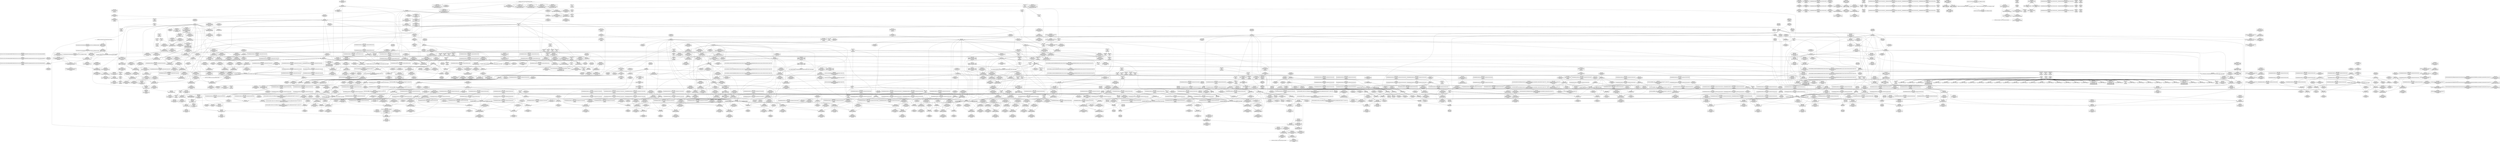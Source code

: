 digraph {
	CE0x5078d90 [shape=record,shape=Mrecord,label="{CE0x5078d90|avc_has_perm:_entry|*SummSink*}"]
	CE0x5147300 [shape=record,shape=Mrecord,label="{CE0x5147300|i64*_getelementptr_inbounds_(_4_x_i64_,_4_x_i64_*___llvm_gcov_ctr135,_i64_0,_i64_0)|*Constant*}"]
	CE0x515df90 [shape=record,shape=Mrecord,label="{CE0x515df90|__preempt_count_add:_tmp5|./arch/x86/include/asm/preempt.h,72}"]
	CE0x50d7640 [shape=record,shape=Mrecord,label="{CE0x50d7640|i8_1|*Constant*}"]
	CE0x50fefb0 [shape=record,shape=Mrecord,label="{CE0x50fefb0|rcu_read_lock:_tmp14|include/linux/rcupdate.h,882|*SummSink*}"]
	CE0x50b0f40 [shape=record,shape=Mrecord,label="{CE0x50b0f40|8:_%struct.sock*,_:_SCME_28,29_}"]
	CE0x504d680 [shape=record,shape=Mrecord,label="{CE0x504d680|sock_has_perm:_tmp9|security/selinux/hooks.c,3969|*SummSource*}"]
	CE0x50d0b40 [shape=record,shape=Mrecord,label="{CE0x50d0b40|cred_sid:_tmp}"]
	CE0x50e33f0 [shape=record,shape=Mrecord,label="{CE0x50e33f0|rcu_lock_acquire:_tmp7|*SummSource*}"]
	CE0x50b2440 [shape=record,shape=Mrecord,label="{CE0x50b2440|8:_%struct.sock*,_:_SCME_46,47_}"]
	CE0x50c5860 [shape=record,shape=Mrecord,label="{CE0x50c5860|cred_sid:_tmp3|*SummSource*}"]
	CE0x51143e0 [shape=record,shape=Mrecord,label="{CE0x51143e0|_call_void_asm_sideeffect_,_memory_,_dirflag_,_fpsr_,_flags_()_#3,_!dbg_!27711,_!srcloc_!27714|include/linux/rcupdate.h,244|*SummSink*}"]
	CE0x5194d90 [shape=record,shape=Mrecord,label="{CE0x5194d90|__preempt_count_add:_do.end}"]
	CE0x5105cd0 [shape=record,shape=Mrecord,label="{CE0x5105cd0|cred_sid:_bb|*SummSink*}"]
	CE0x5034460 [shape=record,shape=Mrecord,label="{CE0x5034460|selinux_socket_listen:_sock|Function::selinux_socket_listen&Arg::sock::|*SummSource*}"]
	CE0x50d9310 [shape=record,shape=Mrecord,label="{CE0x50d9310|_call_void_rcu_lock_release(%struct.lockdep_map*_rcu_lock_map)_#10,_!dbg_!27733|include/linux/rcupdate.h,935}"]
	CE0x5034f50 [shape=record,shape=Mrecord,label="{CE0x5034f50|i64*_getelementptr_inbounds_(_6_x_i64_,_6_x_i64_*___llvm_gcov_ctr327,_i64_0,_i64_0)|*Constant*}"]
	CE0x504cc90 [shape=record,shape=Mrecord,label="{CE0x504cc90|_call_void_rcu_lock_acquire(%struct.lockdep_map*_rcu_lock_map)_#10,_!dbg_!27711|include/linux/rcupdate.h,881}"]
	CE0x5172700 [shape=record,shape=Mrecord,label="{CE0x5172700|i64*_getelementptr_inbounds_(_4_x_i64_,_4_x_i64_*___llvm_gcov_ctr135,_i64_0,_i64_3)|*Constant*}"]
	CE0x50dcb90 [shape=record,shape=Mrecord,label="{CE0x50dcb90|i64*_getelementptr_inbounds_(_4_x_i64_,_4_x_i64_*___llvm_gcov_ctr128,_i64_0,_i64_1)|*Constant*}"]
	CE0x5054cf0 [shape=record,shape=Mrecord,label="{CE0x5054cf0|_call_void_rcu_lock_acquire(%struct.lockdep_map*_rcu_lock_map)_#10,_!dbg_!27711|include/linux/rcupdate.h,881|*SummSink*}"]
	CE0x50b1040 [shape=record,shape=Mrecord,label="{CE0x50b1040|8:_%struct.sock*,_:_SCME_29,30_}"]
	CE0x50b5030 [shape=record,shape=Mrecord,label="{CE0x50b5030|i32_8|*Constant*|*SummSource*}"]
	CE0x50e2250 [shape=record,shape=Mrecord,label="{CE0x50e2250|__rcu_read_unlock:_tmp3|*SummSink*}"]
	CE0x50e06f0 [shape=record,shape=Mrecord,label="{CE0x50e06f0|__preempt_count_sub:_do.body|*SummSource*}"]
	CE0x5029530 [shape=record,shape=Mrecord,label="{CE0x5029530|get_current:_tmp4|./arch/x86/include/asm/current.h,14|*SummSink*}"]
	CE0x50b2570 [shape=record,shape=Mrecord,label="{CE0x50b2570|8:_%struct.sock*,_:_SCME_47,48_}"]
	CE0x5025e00 [shape=record,shape=Mrecord,label="{CE0x5025e00|selinux_socket_listen:_tmp1|*SummSource*}"]
	CE0x510ab90 [shape=record,shape=Mrecord,label="{CE0x510ab90|GLOBAL:_lock_acquire|*Constant*|*SummSource*}"]
	CE0x5142ef0 [shape=record,shape=Mrecord,label="{CE0x5142ef0|%struct.lockdep_map*_null|*Constant*|*SummSink*}"]
	CE0x5048000 [shape=record,shape=Mrecord,label="{CE0x5048000|get_current:_bb|*SummSink*}"]
	CE0x505af70 [shape=record,shape=Mrecord,label="{CE0x505af70|sock_has_perm:_cleanup|*SummSink*}"]
	CE0x5143a50 [shape=record,shape=Mrecord,label="{CE0x5143a50|rcu_lock_acquire:_tmp6}"]
	CE0x5144380 [shape=record,shape=Mrecord,label="{CE0x5144380|i64*_getelementptr_inbounds_(_4_x_i64_,_4_x_i64_*___llvm_gcov_ctr134,_i64_0,_i64_3)|*Constant*|*SummSink*}"]
	CE0x50c2500 [shape=record,shape=Mrecord,label="{CE0x50c2500|_call_void_mcount()_#3}"]
	CE0x50412e0 [shape=record,shape=Mrecord,label="{CE0x50412e0|_call_void_mcount()_#3|*SummSink*}"]
	CE0x50c7e10 [shape=record,shape=Mrecord,label="{CE0x50c7e10|__rcu_read_lock:_entry|*SummSource*}"]
	CE0x5146250 [shape=record,shape=Mrecord,label="{CE0x5146250|__preempt_count_sub:_sub|./arch/x86/include/asm/preempt.h,77}"]
	CE0x5174200 [shape=record,shape=Mrecord,label="{CE0x5174200|i64*_getelementptr_inbounds_(_4_x_i64_,_4_x_i64_*___llvm_gcov_ctr129,_i64_0,_i64_1)|*Constant*}"]
	CE0x5038620 [shape=record,shape=Mrecord,label="{CE0x5038620|sock_has_perm:_sid|security/selinux/hooks.c,3969}"]
	CE0x5143930 [shape=record,shape=Mrecord,label="{CE0x5143930|i64*_getelementptr_inbounds_(_4_x_i64_,_4_x_i64_*___llvm_gcov_ctr130,_i64_0,_i64_3)|*Constant*|*SummSource*}"]
	CE0x5100800 [shape=record,shape=Mrecord,label="{CE0x5100800|i8*_getelementptr_inbounds_(_25_x_i8_,_25_x_i8_*_.str45,_i32_0,_i32_0)|*Constant*|*SummSink*}"]
	CE0x5154130 [shape=record,shape=Mrecord,label="{CE0x5154130|_call_void_mcount()_#3|*SummSource*}"]
	CE0x50e7280 [shape=record,shape=Mrecord,label="{CE0x50e7280|i64*_getelementptr_inbounds_(_4_x_i64_,_4_x_i64_*___llvm_gcov_ctr133,_i64_0,_i64_2)|*Constant*|*SummSink*}"]
	CE0x50f1980 [shape=record,shape=Mrecord,label="{CE0x50f1980|GLOBAL:_rcu_read_lock.__warned|Global_var:rcu_read_lock.__warned}"]
	CE0x5102b90 [shape=record,shape=Mrecord,label="{CE0x5102b90|rcu_read_lock:_tmp18|include/linux/rcupdate.h,882|*SummSource*}"]
	CE0x5156f70 [shape=record,shape=Mrecord,label="{CE0x5156f70|GLOBAL:_lock_release|*Constant*|*SummSink*}"]
	CE0x5032350 [shape=record,shape=Mrecord,label="{CE0x5032350|selinux_socket_listen:_tmp2}"]
	CE0x6b45e90 [shape=record,shape=Mrecord,label="{CE0x6b45e90|sock_has_perm:_entry|*SummSink*}"]
	CE0x50caee0 [shape=record,shape=Mrecord,label="{CE0x50caee0|rcu_read_lock:_tobool1|include/linux/rcupdate.h,882|*SummSink*}"]
	CE0x50cd070 [shape=record,shape=Mrecord,label="{CE0x50cd070|cred_sid:_tmp6|security/selinux/hooks.c,197}"]
	CE0x50ca330 [shape=record,shape=Mrecord,label="{CE0x50ca330|rcu_read_unlock:_tmp6|include/linux/rcupdate.h,933}"]
	CE0x50d2320 [shape=record,shape=Mrecord,label="{CE0x50d2320|GLOBAL:_rcu_lock_map|Global_var:rcu_lock_map|*SummSink*}"]
	CE0x5140920 [shape=record,shape=Mrecord,label="{CE0x5140920|__rcu_read_unlock:_do.body|*SummSource*}"]
	CE0x509f570 [shape=record,shape=Mrecord,label="{CE0x509f570|task_sid:_tmp20|security/selinux/hooks.c,208|*SummSource*}"]
	CE0x51403a0 [shape=record,shape=Mrecord,label="{CE0x51403a0|i8*_undef|*Constant*}"]
	CE0x50ecf30 [shape=record,shape=Mrecord,label="{CE0x50ecf30|rcu_read_lock:_land.lhs.true2|*SummSink*}"]
	CE0x50b2310 [shape=record,shape=Mrecord,label="{CE0x50b2310|8:_%struct.sock*,_:_SCME_45,46_}"]
	CE0x50cd9e0 [shape=record,shape=Mrecord,label="{CE0x50cd9e0|task_sid:_real_cred|security/selinux/hooks.c,208}"]
	CE0x50547a0 [shape=record,shape=Mrecord,label="{CE0x50547a0|i64*_getelementptr_inbounds_(_11_x_i64_,_11_x_i64_*___llvm_gcov_ctr127,_i64_0,_i64_0)|*Constant*|*SummSource*}"]
	CE0x50b7480 [shape=record,shape=Mrecord,label="{CE0x50b7480|GLOBAL:___llvm_gcov_ctr327|Global_var:__llvm_gcov_ctr327|*SummSource*}"]
	CE0x5057b90 [shape=record,shape=Mrecord,label="{CE0x5057b90|task_sid:_land.lhs.true2}"]
	CE0x50ffa40 [shape=record,shape=Mrecord,label="{CE0x50ffa40|rcu_read_lock:_tmp16|include/linux/rcupdate.h,882|*SummSink*}"]
	CE0x504c580 [shape=record,shape=Mrecord,label="{CE0x504c580|i64_3|*Constant*|*SummSink*}"]
	CE0x50a3790 [shape=record,shape=Mrecord,label="{CE0x50a3790|__rcu_read_unlock:_tmp7|include/linux/rcupdate.h,245|*SummSource*}"]
	CE0x50d2ba0 [shape=record,shape=Mrecord,label="{CE0x50d2ba0|rcu_read_unlock:_tmp8|include/linux/rcupdate.h,933|*SummSource*}"]
	CE0x51117a0 [shape=record,shape=Mrecord,label="{CE0x51117a0|i64*_getelementptr_inbounds_(_11_x_i64_,_11_x_i64_*___llvm_gcov_ctr132,_i64_0,_i64_8)|*Constant*}"]
	CE0x5155210 [shape=record,shape=Mrecord,label="{CE0x5155210|__rcu_read_lock:_tmp2}"]
	CE0x5110c80 [shape=record,shape=Mrecord,label="{CE0x5110c80|rcu_lock_release:_tmp1|*SummSink*}"]
	CE0x50c3880 [shape=record,shape=Mrecord,label="{CE0x50c3880|i64_4|*Constant*}"]
	CE0x50b34c0 [shape=record,shape=Mrecord,label="{CE0x50b34c0|GLOBAL:_task_sid|*Constant*|*SummSource*}"]
	CE0x5043f80 [shape=record,shape=Mrecord,label="{CE0x5043f80|_call_void_mcount()_#3|*SummSource*}"]
	CE0x502d560 [shape=record,shape=Mrecord,label="{CE0x502d560|task_sid:_do.end6|*SummSource*}"]
	CE0x5114df0 [shape=record,shape=Mrecord,label="{CE0x5114df0|_call_void_mcount()_#3}"]
	CE0x50b4f70 [shape=record,shape=Mrecord,label="{CE0x50b4f70|i32_8|*Constant*}"]
	CE0x511a700 [shape=record,shape=Mrecord,label="{CE0x511a700|i64*_getelementptr_inbounds_(_11_x_i64_,_11_x_i64_*___llvm_gcov_ctr132,_i64_0,_i64_10)|*Constant*}"]
	CE0x504c990 [shape=record,shape=Mrecord,label="{CE0x504c990|_ret_void,_!dbg_!27717|include/linux/rcupdate.h,240|*SummSink*}"]
	CE0x50b5820 [shape=record,shape=Mrecord,label="{CE0x50b5820|i32_2|*Constant*}"]
	CE0x50d1880 [shape=record,shape=Mrecord,label="{CE0x50d1880|task_sid:_call|security/selinux/hooks.c,208|*SummSource*}"]
	CE0x50a7c90 [shape=record,shape=Mrecord,label="{CE0x50a7c90|i64*_getelementptr_inbounds_(_6_x_i64_,_6_x_i64_*___llvm_gcov_ctr327,_i64_0,_i64_3)|*Constant*|*SummSource*}"]
	CE0x50a7b60 [shape=record,shape=Mrecord,label="{CE0x50a7b60|i64*_getelementptr_inbounds_(_6_x_i64_,_6_x_i64_*___llvm_gcov_ctr327,_i64_0,_i64_3)|*Constant*}"]
	CE0x4771fd0 [shape=record,shape=Mrecord,label="{CE0x4771fd0|sock_has_perm:_task|Function::sock_has_perm&Arg::task::|*SummSink*}"]
	CE0x5118e90 [shape=record,shape=Mrecord,label="{CE0x5118e90|i8*_getelementptr_inbounds_(_44_x_i8_,_44_x_i8_*_.str47,_i32_0,_i32_0)|*Constant*|*SummSource*}"]
	CE0x5027200 [shape=record,shape=Mrecord,label="{CE0x5027200|i32_5|*Constant*|*SummSink*}"]
	CE0x5084da0 [shape=record,shape=Mrecord,label="{CE0x5084da0|sock_has_perm:_tmp19|security/selinux/hooks.c,3977}"]
	CE0x5055680 [shape=record,shape=Mrecord,label="{CE0x5055680|rcu_read_lock:_tmp3}"]
	CE0x50abde0 [shape=record,shape=Mrecord,label="{CE0x50abde0|sock_has_perm:_sk4|security/selinux/hooks.c,3974|*SummSink*}"]
	CE0x5057e70 [shape=record,shape=Mrecord,label="{CE0x5057e70|GLOBAL:_rcu_lock_map|Global_var:rcu_lock_map}"]
	CE0x5085d90 [shape=record,shape=Mrecord,label="{CE0x5085d90|rcu_read_unlock:_tmp11|include/linux/rcupdate.h,933|*SummSource*}"]
	CE0x510ae60 [shape=record,shape=Mrecord,label="{CE0x510ae60|GLOBAL:_lock_acquire|*Constant*|*SummSink*}"]
	CE0x509db80 [shape=record,shape=Mrecord,label="{CE0x509db80|task_sid:_tmp23|security/selinux/hooks.c,208|*SummSink*}"]
	CE0x50ef800 [shape=record,shape=Mrecord,label="{CE0x50ef800|rcu_lock_acquire:_entry|*SummSink*}"]
	CE0x5175100 [shape=record,shape=Mrecord,label="{CE0x5175100|i64*_getelementptr_inbounds_(_4_x_i64_,_4_x_i64_*___llvm_gcov_ctr134,_i64_0,_i64_1)|*Constant*|*SummSink*}"]
	CE0x50a9610 [shape=record,shape=Mrecord,label="{CE0x50a9610|i8_2|*Constant*|*SummSink*}"]
	CE0x50d4fb0 [shape=record,shape=Mrecord,label="{CE0x50d4fb0|i64_7|*Constant*|*SummSource*}"]
	CE0x50da630 [shape=record,shape=Mrecord,label="{CE0x50da630|rcu_lock_release:_entry}"]
	CE0x5055b40 [shape=record,shape=Mrecord,label="{CE0x5055b40|GLOBAL:_rcu_read_lock|*Constant*}"]
	CE0x50dd880 [shape=record,shape=Mrecord,label="{CE0x50dd880|rcu_lock_acquire:_tmp5|include/linux/rcupdate.h,418|*SummSource*}"]
	CE0x504bee0 [shape=record,shape=Mrecord,label="{CE0x504bee0|_call_void_mcount()_#3|*SummSink*}"]
	CE0x5038430 [shape=record,shape=Mrecord,label="{CE0x5038430|i32_2|*Constant*|*SummSource*}"]
	CE0x50d4f40 [shape=record,shape=Mrecord,label="{CE0x50d4f40|i64_7|*Constant*}"]
	CE0x5079980 [shape=record,shape=Mrecord,label="{CE0x5079980|i64*_getelementptr_inbounds_(_6_x_i64_,_6_x_i64_*___llvm_gcov_ctr327,_i64_0,_i64_5)|*Constant*|*SummSource*}"]
	CE0x50c7280 [shape=record,shape=Mrecord,label="{CE0x50c7280|_ret_void,_!dbg_!27735|include/linux/rcupdate.h,884|*SummSource*}"]
	CE0x50208d0 [shape=record,shape=Mrecord,label="{CE0x50208d0|32:_%struct.sock*,_:_CRE_32,40_|*MultipleSource*|Function::selinux_socket_listen&Arg::sock::|security/selinux/hooks.c,4189}"]
	CE0x50ed590 [shape=record,shape=Mrecord,label="{CE0x50ed590|rcu_read_lock:_tmp6|include/linux/rcupdate.h,882|*SummSource*}"]
	CE0x50c4bd0 [shape=record,shape=Mrecord,label="{CE0x50c4bd0|cred_sid:_tmp2}"]
	CE0x5046650 [shape=record,shape=Mrecord,label="{CE0x5046650|i64_1|*Constant*}"]
	CE0x5144820 [shape=record,shape=Mrecord,label="{CE0x5144820|__rcu_read_unlock:_tmp6|include/linux/rcupdate.h,245|*SummSink*}"]
	CE0x513f4f0 [shape=record,shape=Mrecord,label="{CE0x513f4f0|__preempt_count_sub:_tmp}"]
	CE0x50f0b10 [shape=record,shape=Mrecord,label="{CE0x50f0b10|rcu_read_lock:_tmp5|include/linux/rcupdate.h,882|*SummSink*}"]
	CE0x51868a0 [shape=record,shape=Mrecord,label="{CE0x51868a0|_call_void_mcount()_#3}"]
	CE0x502cd30 [shape=record,shape=Mrecord,label="{CE0x502cd30|COLLAPSED:_GCMRE___llvm_gcov_ctr98_internal_global_2_x_i64_zeroinitializer:_elem_0:default:}"]
	CE0x50b2dc0 [shape=record,shape=Mrecord,label="{CE0x50b2dc0|8:_%struct.sock*,_:_SCME_54,55_}"]
	CE0x50a2f90 [shape=record,shape=Mrecord,label="{CE0x50a2f90|i64*_getelementptr_inbounds_(_4_x_i64_,_4_x_i64_*___llvm_gcov_ctr135,_i64_0,_i64_1)|*Constant*}"]
	CE0x5026e90 [shape=record,shape=Mrecord,label="{CE0x5026e90|selinux_socket_listen:_tmp|*SummSink*}"]
	CE0x502b400 [shape=record,shape=Mrecord,label="{CE0x502b400|selinux_socket_listen:_sock|Function::selinux_socket_listen&Arg::sock::}"]
	CE0x5075600 [shape=record,shape=Mrecord,label="{CE0x5075600|sock_has_perm:_type|security/selinux/hooks.c,3972|*SummSource*}"]
	CE0x502dfc0 [shape=record,shape=Mrecord,label="{CE0x502dfc0|selinux_socket_listen:_call|security/selinux/hooks.c,4189}"]
	CE0x50262a0 [shape=record,shape=Mrecord,label="{CE0x50262a0|selinux_socket_listen:_bb}"]
	CE0x50ec3d0 [shape=record,shape=Mrecord,label="{CE0x50ec3d0|rcu_read_unlock:_entry|*SummSink*}"]
	CE0x50af320 [shape=record,shape=Mrecord,label="{CE0x50af320|avc_has_perm:_auditdata|Function::avc_has_perm&Arg::auditdata::}"]
	CE0x5110e60 [shape=record,shape=Mrecord,label="{CE0x5110e60|rcu_lock_acquire:___here}"]
	CE0x51572b0 [shape=record,shape=Mrecord,label="{CE0x51572b0|i64_ptrtoint_(i8*_blockaddress(_rcu_lock_release,_%__here)_to_i64)|*Constant*}"]
	CE0x5084f10 [shape=record,shape=Mrecord,label="{CE0x5084f10|sock_has_perm:_tmp19|security/selinux/hooks.c,3977|*SummSource*}"]
	CE0x50e5050 [shape=record,shape=Mrecord,label="{CE0x50e5050|rcu_lock_acquire:_tmp}"]
	CE0x50b8790 [shape=record,shape=Mrecord,label="{CE0x50b8790|sock_has_perm:_tmp12|security/selinux/hooks.c,3970|*SummSource*}"]
	CE0x515db80 [shape=record,shape=Mrecord,label="{CE0x515db80|__preempt_count_sub:_tmp2|*SummSink*}"]
	CE0x50f3fe0 [shape=record,shape=Mrecord,label="{CE0x50f3fe0|__rcu_read_lock:_tmp5|include/linux/rcupdate.h,239|*SummSink*}"]
	CE0x50bc560 [shape=record,shape=Mrecord,label="{CE0x50bc560|rcu_read_lock:_tmp9|include/linux/rcupdate.h,882}"]
	CE0x5147c20 [shape=record,shape=Mrecord,label="{CE0x5147c20|__preempt_count_add:_bb|*SummSink*}"]
	CE0x513d500 [shape=record,shape=Mrecord,label="{CE0x513d500|__rcu_read_lock:_tmp|*SummSource*}"]
	CE0x50c2be0 [shape=record,shape=Mrecord,label="{CE0x50c2be0|i64*_getelementptr_inbounds_(_11_x_i64_,_11_x_i64_*___llvm_gcov_ctr127,_i64_0,_i64_1)|*Constant*}"]
	CE0x510c280 [shape=record,shape=Mrecord,label="{CE0x510c280|rcu_read_unlock:_call|include/linux/rcupdate.h,933|*SummSink*}"]
	CE0x5117f70 [shape=record,shape=Mrecord,label="{CE0x5117f70|rcu_read_unlock:_tmp16|include/linux/rcupdate.h,933|*SummSource*}"]
	CE0x5152a40 [shape=record,shape=Mrecord,label="{CE0x5152a40|rcu_lock_release:_tmp6}"]
	CE0x502f6f0 [shape=record,shape=Mrecord,label="{CE0x502f6f0|i64*_getelementptr_inbounds_(_4_x_i64_,_4_x_i64_*___llvm_gcov_ctr133,_i64_0,_i64_3)|*Constant*}"]
	CE0x50ef8e0 [shape=record,shape=Mrecord,label="{CE0x50ef8e0|_call_void_asm_sideeffect_,_memory_,_dirflag_,_fpsr_,_flags_()_#3,_!dbg_!27714,_!srcloc_!27715|include/linux/rcupdate.h,239|*SummSink*}"]
	CE0x50a42c0 [shape=record,shape=Mrecord,label="{CE0x50a42c0|i64_1|*Constant*}"]
	CE0x51040f0 [shape=record,shape=Mrecord,label="{CE0x51040f0|rcu_read_lock:_tmp20|include/linux/rcupdate.h,882}"]
	CE0x50bc180 [shape=record,shape=Mrecord,label="{CE0x50bc180|_call_void_asm_addl_$1,_%gs:$0_,_*m,ri,*m,_dirflag_,_fpsr_,_flags_(i32*___preempt_count,_i32_%val,_i32*___preempt_count)_#3,_!dbg_!27714,_!srcloc_!27717|./arch/x86/include/asm/preempt.h,72|*SummSink*}"]
	CE0x50aa7e0 [shape=record,shape=Mrecord,label="{CE0x50aa7e0|sock_has_perm:_net1|security/selinux/hooks.c,3973}"]
	CE0x50d8c40 [shape=record,shape=Mrecord,label="{CE0x50d8c40|rcu_read_lock:_call|include/linux/rcupdate.h,882}"]
	CE0x514d960 [shape=record,shape=Mrecord,label="{CE0x514d960|__preempt_count_sub:_tmp5|./arch/x86/include/asm/preempt.h,77}"]
	CE0x509b7a0 [shape=record,shape=Mrecord,label="{CE0x509b7a0|sock_has_perm:_tmp2|*LoadInst*|security/selinux/hooks.c,3964|*SummSource*}"]
	CE0x50c3eb0 [shape=record,shape=Mrecord,label="{CE0x50c3eb0|i32_1|*Constant*}"]
	CE0x513f560 [shape=record,shape=Mrecord,label="{CE0x513f560|COLLAPSED:_GCMRE___llvm_gcov_ctr135_internal_global_4_x_i64_zeroinitializer:_elem_0:default:}"]
	CE0x50ddb90 [shape=record,shape=Mrecord,label="{CE0x50ddb90|GLOBAL:_lock_acquire|*Constant*}"]
	CE0x50b27d0 [shape=record,shape=Mrecord,label="{CE0x50b27d0|8:_%struct.sock*,_:_SCME_49,50_}"]
	"CONST[source:0(mediator),value:2(dynamic)][purpose:{object}]"
	CE0x509f8f0 [shape=record,shape=Mrecord,label="{CE0x509f8f0|task_sid:_tmp21|security/selinux/hooks.c,208}"]
	CE0x50292b0 [shape=record,shape=Mrecord,label="{CE0x50292b0|8:_%struct.sock*,_:_SCME_16,18_|*MultipleSource*|security/selinux/hooks.c, 3966|security/selinux/hooks.c,3966|security/selinux/hooks.c,3966}"]
	CE0x50aeb10 [shape=record,shape=Mrecord,label="{CE0x50aeb10|rcu_read_lock:_tobool1|include/linux/rcupdate.h,882}"]
	CE0x5033c70 [shape=record,shape=Mrecord,label="{CE0x5033c70|i64*_getelementptr_inbounds_(_2_x_i64_,_2_x_i64_*___llvm_gcov_ctr98,_i64_0,_i64_1)|*Constant*|*SummSource*}"]
	CE0x50e3720 [shape=record,shape=Mrecord,label="{CE0x50e3720|i8*_undef|*Constant*}"]
	CE0x5103f10 [shape=record,shape=Mrecord,label="{CE0x5103f10|rcu_read_lock:_tmp21|include/linux/rcupdate.h,884|*SummSource*}"]
	CE0x50f1ed0 [shape=record,shape=Mrecord,label="{CE0x50f1ed0|rcu_read_unlock:_tmp5|include/linux/rcupdate.h,933}"]
	CE0x50f2600 [shape=record,shape=Mrecord,label="{CE0x50f2600|rcu_lock_acquire:_indirectgoto|*SummSource*}"]
	CE0x50568f0 [shape=record,shape=Mrecord,label="{CE0x50568f0|task_sid:_tmp9|security/selinux/hooks.c,208|*SummSink*}"]
	CE0x50c3640 [shape=record,shape=Mrecord,label="{CE0x50c3640|i64_5|*Constant*|*SummSource*}"]
	CE0x5140ed0 [shape=record,shape=Mrecord,label="{CE0x5140ed0|i64_1|*Constant*}"]
	CE0x50bdc00 [shape=record,shape=Mrecord,label="{CE0x50bdc00|sock_has_perm:_tmp18|security/selinux/hooks.c,3977|*SummSource*}"]
	CE0x5109f70 [shape=record,shape=Mrecord,label="{CE0x5109f70|GLOBAL:___llvm_gcov_ctr132|Global_var:__llvm_gcov_ctr132}"]
	CE0x5141dd0 [shape=record,shape=Mrecord,label="{CE0x5141dd0|i64*_getelementptr_inbounds_(_4_x_i64_,_4_x_i64_*___llvm_gcov_ctr135,_i64_0,_i64_3)|*Constant*|*SummSource*}"]
	CE0x5154f60 [shape=record,shape=Mrecord,label="{CE0x5154f60|COLLAPSED:_GCMRE___llvm_gcov_ctr134_internal_global_4_x_i64_zeroinitializer:_elem_0:default:}"]
	CE0x50b0b10 [shape=record,shape=Mrecord,label="{CE0x50b0b10|8:_%struct.sock*,_:_SCME_25,26_}"]
	CE0x5107ac0 [shape=record,shape=Mrecord,label="{CE0x5107ac0|_ret_void,_!dbg_!27719|./arch/x86/include/asm/preempt.h,73|*SummSource*}"]
	CE0x5041b90 [shape=record,shape=Mrecord,label="{CE0x5041b90|avc_has_perm:_tclass|Function::avc_has_perm&Arg::tclass::|*SummSource*}"]
	CE0x5055040 [shape=record,shape=Mrecord,label="{CE0x5055040|_call_void_rcu_lock_acquire(%struct.lockdep_map*_rcu_lock_map)_#10,_!dbg_!27711|include/linux/rcupdate.h,881|*SummSource*}"]
	CE0x51133f0 [shape=record,shape=Mrecord,label="{CE0x51133f0|i64*_getelementptr_inbounds_(_4_x_i64_,_4_x_i64_*___llvm_gcov_ctr130,_i64_0,_i64_1)|*Constant*|*SummSource*}"]
	CE0x50ebfe0 [shape=record,shape=Mrecord,label="{CE0x50ebfe0|GLOBAL:_rcu_read_unlock|*Constant*|*SummSink*}"]
	CE0x50d33c0 [shape=record,shape=Mrecord,label="{CE0x50d33c0|task_sid:_tmp11|security/selinux/hooks.c,208|*SummSink*}"]
	CE0x509e8a0 [shape=record,shape=Mrecord,label="{CE0x509e8a0|task_sid:_tmp25|security/selinux/hooks.c,208|*SummSource*}"]
	CE0x5032490 [shape=record,shape=Mrecord,label="{CE0x5032490|sock_has_perm:_ad|security/selinux/hooks.c, 3965|*SummSource*}"]
	CE0x5111a90 [shape=record,shape=Mrecord,label="{CE0x5111a90|rcu_read_unlock:_tmp10|include/linux/rcupdate.h,933|*SummSink*}"]
	CE0x50f0dc0 [shape=record,shape=Mrecord,label="{CE0x50f0dc0|rcu_read_lock:_tmp6|include/linux/rcupdate.h,882}"]
	CE0x5114740 [shape=record,shape=Mrecord,label="{CE0x5114740|rcu_read_unlock:_tmp7|include/linux/rcupdate.h,933}"]
	CE0x5115290 [shape=record,shape=Mrecord,label="{CE0x5115290|COLLAPSED:_GCMRE___llvm_gcov_ctr133_internal_global_4_x_i64_zeroinitializer:_elem_0:default:}"]
	CE0x50b6cf0 [shape=record,shape=Mrecord,label="{CE0x50b6cf0|i64_2|*Constant*}"]
	CE0x50c8cc0 [shape=record,shape=Mrecord,label="{CE0x50c8cc0|task_sid:_tmp}"]
	CE0x5036740 [shape=record,shape=Mrecord,label="{CE0x5036740|_call_void_mcount()_#3|*SummSource*}"]
	CE0x50e4140 [shape=record,shape=Mrecord,label="{CE0x50e4140|i8*_undef|*Constant*|*SummSink*}"]
	CE0x50270a0 [shape=record,shape=Mrecord,label="{CE0x50270a0|get_current:_entry|*SummSource*}"]
	CE0x50a9b80 [shape=record,shape=Mrecord,label="{CE0x50a9b80|avc_has_perm:_entry}"]
	CE0x509f730 [shape=record,shape=Mrecord,label="{CE0x509f730|task_sid:_tmp22|security/selinux/hooks.c,208|*SummSource*}"]
	CE0x50590e0 [shape=record,shape=Mrecord,label="{CE0x50590e0|sock_has_perm:_if.then|*SummSource*}"]
	CE0x5039770 [shape=record,shape=Mrecord,label="{CE0x5039770|32:_%struct.sock*,_:_CRE_0,4_|*MultipleSource*|Function::selinux_socket_listen&Arg::sock::|security/selinux/hooks.c,4189}"]
	CE0x50387f0 [shape=record,shape=Mrecord,label="{CE0x50387f0|sock_has_perm:_sid|security/selinux/hooks.c,3969|*SummSink*}"]
	CE0x50b96a0 [shape=record,shape=Mrecord,label="{CE0x50b96a0|sock_has_perm:_tmp3|security/selinux/hooks.c,3964|*SummSink*}"]
	CE0x5077e50 [shape=record,shape=Mrecord,label="{CE0x5077e50|i8_2|*Constant*|*SummSource*}"]
	CE0x50dcf50 [shape=record,shape=Mrecord,label="{CE0x50dcf50|_call_void_mcount()_#3|*SummSink*}"]
	CE0x5110dc0 [shape=record,shape=Mrecord,label="{CE0x5110dc0|i64*_getelementptr_inbounds_(_4_x_i64_,_4_x_i64_*___llvm_gcov_ctr133,_i64_0,_i64_1)|*Constant*}"]
	CE0x50f3c90 [shape=record,shape=Mrecord,label="{CE0x50f3c90|rcu_read_lock:_call|include/linux/rcupdate.h,882|*SummSource*}"]
	CE0x504c470 [shape=record,shape=Mrecord,label="{CE0x504c470|rcu_read_unlock:_do.end|*SummSink*}"]
	CE0x50c2570 [shape=record,shape=Mrecord,label="{CE0x50c2570|_call_void_mcount()_#3|*SummSource*}"]
	CE0x5194980 [shape=record,shape=Mrecord,label="{CE0x5194980|__preempt_count_add:_tmp7|./arch/x86/include/asm/preempt.h,73}"]
	CE0x50ed8b0 [shape=record,shape=Mrecord,label="{CE0x50ed8b0|rcu_read_lock:_tmp7|include/linux/rcupdate.h,882}"]
	CE0x50f2d90 [shape=record,shape=Mrecord,label="{CE0x50f2d90|rcu_read_lock:_tmp5|include/linux/rcupdate.h,882}"]
	CE0x50abc70 [shape=record,shape=Mrecord,label="{CE0x50abc70|sock_has_perm:_sk4|security/selinux/hooks.c,3974|*SummSource*}"]
	CE0x5040330 [shape=record,shape=Mrecord,label="{CE0x5040330|get_current:_tmp3|*SummSource*}"]
	CE0x50c4080 [shape=record,shape=Mrecord,label="{CE0x50c4080|cred_sid:_tmp5|security/selinux/hooks.c,196|*SummSource*}"]
	CE0x506ab80 [shape=record,shape=Mrecord,label="{CE0x506ab80|task_sid:_tmp2}"]
	CE0x51477d0 [shape=record,shape=Mrecord,label="{CE0x51477d0|i64*_getelementptr_inbounds_(_4_x_i64_,_4_x_i64_*___llvm_gcov_ctr129,_i64_0,_i64_2)|*Constant*|*SummSource*}"]
	CE0x5150dc0 [shape=record,shape=Mrecord,label="{CE0x5150dc0|__preempt_count_add:_tmp4|./arch/x86/include/asm/preempt.h,72}"]
	CE0x510b8e0 [shape=record,shape=Mrecord,label="{CE0x510b8e0|rcu_read_unlock:_tobool1|include/linux/rcupdate.h,933|*SummSource*}"]
	CE0x50ca660 [shape=record,shape=Mrecord,label="{CE0x50ca660|rcu_read_lock:_do.end|*SummSink*}"]
	CE0x50c9a10 [shape=record,shape=Mrecord,label="{CE0x50c9a10|task_sid:_tmp6|security/selinux/hooks.c,208}"]
	CE0x50cda80 [shape=record,shape=Mrecord,label="{CE0x50cda80|task_sid:_real_cred|security/selinux/hooks.c,208|*SummSource*}"]
	CE0x5057960 [shape=record,shape=Mrecord,label="{CE0x5057960|task_sid:_if.end|*SummSource*}"]
	CE0x50cd970 [shape=record,shape=Mrecord,label="{CE0x50cd970|task_sid:_tobool|security/selinux/hooks.c,208|*SummSource*}"]
	CE0x50d6d20 [shape=record,shape=Mrecord,label="{CE0x50d6d20|task_sid:_tmp18|security/selinux/hooks.c,208|*SummSink*}"]
	CE0x515b790 [shape=record,shape=Mrecord,label="{CE0x515b790|i64*_getelementptr_inbounds_(_4_x_i64_,_4_x_i64_*___llvm_gcov_ctr134,_i64_0,_i64_3)|*Constant*|*SummSource*}"]
	CE0x513ea60 [shape=record,shape=Mrecord,label="{CE0x513ea60|i64*_getelementptr_inbounds_(_4_x_i64_,_4_x_i64_*___llvm_gcov_ctr135,_i64_0,_i64_0)|*Constant*|*SummSink*}"]
	CE0x50d11d0 [shape=record,shape=Mrecord,label="{CE0x50d11d0|task_sid:_do.body5}"]
	CE0x509e580 [shape=record,shape=Mrecord,label="{CE0x509e580|task_sid:_tmp26|security/selinux/hooks.c,208|*SummSource*}"]
	CE0x50340e0 [shape=record,shape=Mrecord,label="{CE0x50340e0|get_current:_tmp1|*SummSink*}"]
	CE0x50ef720 [shape=record,shape=Mrecord,label="{CE0x50ef720|rcu_lock_acquire:_entry}"]
	CE0x5110760 [shape=record,shape=Mrecord,label="{CE0x5110760|rcu_read_unlock:_do.body|*SummSink*}"]
	CE0x5039990 [shape=record,shape=Mrecord,label="{CE0x5039990|i32_1|*Constant*|*SummSink*}"]
	CE0x505ee10 [shape=record,shape=Mrecord,label="{CE0x505ee10|_ret_i32_%call1,_!dbg_!27716|security/selinux/hooks.c,4189|*SummSource*}"]
	CE0x50d7c80 [shape=record,shape=Mrecord,label="{CE0x50d7c80|_call_void_lockdep_rcu_suspicious(i8*_getelementptr_inbounds_(_25_x_i8_,_25_x_i8_*_.str3,_i32_0,_i32_0),_i32_208,_i8*_getelementptr_inbounds_(_41_x_i8_,_41_x_i8_*_.str44,_i32_0,_i32_0))_#10,_!dbg_!27732|security/selinux/hooks.c,208}"]
	CE0x50e9ac0 [shape=record,shape=Mrecord,label="{CE0x50e9ac0|i64*_getelementptr_inbounds_(_13_x_i64_,_13_x_i64_*___llvm_gcov_ctr126,_i64_0,_i64_12)|*Constant*|*SummSink*}"]
	CE0x50f2af0 [shape=record,shape=Mrecord,label="{CE0x50f2af0|GLOBAL:___llvm_gcov_ctr127|Global_var:__llvm_gcov_ctr127|*SummSink*}"]
	CE0x510e5a0 [shape=record,shape=Mrecord,label="{CE0x510e5a0|rcu_lock_acquire:_tmp2}"]
	CE0x50c7990 [shape=record,shape=Mrecord,label="{CE0x50c7990|task_sid:_tmp|*SummSource*}"]
	CE0x510b070 [shape=record,shape=Mrecord,label="{CE0x510b070|i32_0|*Constant*}"]
	CE0x50c4850 [shape=record,shape=Mrecord,label="{CE0x50c4850|i64_3|*Constant*}"]
	CE0x50cd290 [shape=record,shape=Mrecord,label="{CE0x50cd290|rcu_read_lock:_if.then|*SummSink*}"]
	CE0x50dc690 [shape=record,shape=Mrecord,label="{CE0x50dc690|__rcu_read_lock:_bb|*SummSource*}"]
	CE0x515c220 [shape=record,shape=Mrecord,label="{CE0x515c220|i64*_getelementptr_inbounds_(_4_x_i64_,_4_x_i64_*___llvm_gcov_ctr134,_i64_0,_i64_2)|*Constant*}"]
	CE0x5047b50 [shape=record,shape=Mrecord,label="{CE0x5047b50|i64*_getelementptr_inbounds_(_2_x_i64_,_2_x_i64_*___llvm_gcov_ctr359,_i64_0,_i64_1)|*Constant*|*SummSource*}"]
	CE0x5157e30 [shape=record,shape=Mrecord,label="{CE0x5157e30|__rcu_read_unlock:_tmp2}"]
	CE0x515b9c0 [shape=record,shape=Mrecord,label="{CE0x515b9c0|_ret_void,_!dbg_!27720|./arch/x86/include/asm/preempt.h,78|*SummSink*}"]
	CE0x5026770 [shape=record,shape=Mrecord,label="{CE0x5026770|selinux_socket_listen:_tmp1}"]
	CE0x5078ba0 [shape=record,shape=Mrecord,label="{CE0x5078ba0|avc_has_perm:_entry|*SummSource*}"]
	CE0x5034d10 [shape=record,shape=Mrecord,label="{CE0x5034d10|task_sid:_bb|*SummSource*}"]
	CE0x509bae0 [shape=record,shape=Mrecord,label="{CE0x509bae0|i8*_getelementptr_inbounds_(_25_x_i8_,_25_x_i8_*_.str3,_i32_0,_i32_0)|*Constant*|*SummSource*}"]
	CE0x5152cf0 [shape=record,shape=Mrecord,label="{CE0x5152cf0|rcu_lock_release:_tmp6|*SummSource*}"]
	CE0x50d4180 [shape=record,shape=Mrecord,label="{CE0x50d4180|task_sid:_call3|security/selinux/hooks.c,208|*SummSource*}"]
	CE0x50fed10 [shape=record,shape=Mrecord,label="{CE0x50fed10|rcu_read_lock:_tmp14|include/linux/rcupdate.h,882}"]
	CE0x5054950 [shape=record,shape=Mrecord,label="{CE0x5054950|_ret_void,_!dbg_!27735|include/linux/rcupdate.h,884}"]
	CE0x504aaf0 [shape=record,shape=Mrecord,label="{CE0x504aaf0|i32_1|*Constant*}"]
	CE0x50b1ac0 [shape=record,shape=Mrecord,label="{CE0x50b1ac0|8:_%struct.sock*,_:_SCME_38,39_}"]
	CE0x5144630 [shape=record,shape=Mrecord,label="{CE0x5144630|__rcu_read_unlock:_tmp6|include/linux/rcupdate.h,245}"]
	CE0x5152ab0 [shape=record,shape=Mrecord,label="{CE0x5152ab0|i64*_getelementptr_inbounds_(_4_x_i64_,_4_x_i64_*___llvm_gcov_ctr133,_i64_0,_i64_3)|*Constant*|*SummSink*}"]
	CE0x5147980 [shape=record,shape=Mrecord,label="{CE0x5147980|i64*_getelementptr_inbounds_(_4_x_i64_,_4_x_i64_*___llvm_gcov_ctr129,_i64_0,_i64_2)|*Constant*|*SummSink*}"]
	CE0x509ef50 [shape=record,shape=Mrecord,label="{CE0x509ef50|i64*_getelementptr_inbounds_(_13_x_i64_,_13_x_i64_*___llvm_gcov_ctr126,_i64_0,_i64_9)|*Constant*|*SummSink*}"]
	CE0x50a21c0 [shape=record,shape=Mrecord,label="{CE0x50a21c0|__preempt_count_sub:_val|Function::__preempt_count_sub&Arg::val::}"]
	CE0x50dd450 [shape=record,shape=Mrecord,label="{CE0x50dd450|rcu_lock_release:_tmp|*SummSink*}"]
	CE0x5025bf0 [shape=record,shape=Mrecord,label="{CE0x5025bf0|i64*_getelementptr_inbounds_(_2_x_i64_,_2_x_i64_*___llvm_gcov_ctr359,_i64_0,_i64_0)|*Constant*|*SummSink*}"]
	CE0x509c870 [shape=record,shape=Mrecord,label="{CE0x509c870|i8*_getelementptr_inbounds_(_41_x_i8_,_41_x_i8_*_.str44,_i32_0,_i32_0)|*Constant*|*SummSink*}"]
	CE0x510fc30 [shape=record,shape=Mrecord,label="{CE0x510fc30|GLOBAL:___preempt_count_add|*Constant*|*SummSink*}"]
	CE0x511b070 [shape=record,shape=Mrecord,label="{CE0x511b070|i32_934|*Constant*}"]
	CE0x50b77c0 [shape=record,shape=Mrecord,label="{CE0x50b77c0|i64_0|*Constant*}"]
	CE0x50d5260 [shape=record,shape=Mrecord,label="{CE0x50d5260|task_sid:_tmp14|security/selinux/hooks.c,208|*SummSource*}"]
	CE0x50c9f70 [shape=record,shape=Mrecord,label="{CE0x50c9f70|task_sid:_tmp6|security/selinux/hooks.c,208|*SummSink*}"]
	CE0x5108d10 [shape=record,shape=Mrecord,label="{CE0x5108d10|__preempt_count_add:_entry}"]
	CE0x50cb820 [shape=record,shape=Mrecord,label="{CE0x50cb820|cred_sid:_tmp4|*LoadInst*|security/selinux/hooks.c,196}"]
	CE0x5157f70 [shape=record,shape=Mrecord,label="{CE0x5157f70|__rcu_read_lock:_do.end}"]
	CE0x50b3280 [shape=record,shape=Mrecord,label="{CE0x50b3280|i64_56|*Constant*|*SummSink*}"]
	CE0x5151c30 [shape=record,shape=Mrecord,label="{CE0x5151c30|rcu_lock_release:_tmp4|include/linux/rcupdate.h,423|*SummSource*}"]
	CE0x5026be0 [shape=record,shape=Mrecord,label="{CE0x5026be0|selinux_socket_listen:_call|security/selinux/hooks.c,4189|*SummSource*}"]
	CE0x50acee0 [shape=record,shape=Mrecord,label="{CE0x50acee0|sock_has_perm:_tmp16|security/selinux/hooks.c,3976|*SummSink*}"]
	CE0x50b3340 [shape=record,shape=Mrecord,label="{CE0x50b3340|GLOBAL:_task_sid|*Constant*}"]
	CE0x5119360 [shape=record,shape=Mrecord,label="{CE0x5119360|i64*_getelementptr_inbounds_(_11_x_i64_,_11_x_i64_*___llvm_gcov_ctr132,_i64_0,_i64_9)|*Constant*|*SummSource*}"]
	CE0x50a9750 [shape=record,shape=Mrecord,label="{CE0x50a9750|sock_has_perm:_u|security/selinux/hooks.c,3973}"]
	CE0x5187510 [shape=record,shape=Mrecord,label="{CE0x5187510|_call_void_mcount()_#3|*SummSink*}"]
	CE0x50bd3c0 [shape=record,shape=Mrecord,label="{CE0x50bd3c0|rcu_read_lock:_tmp11|include/linux/rcupdate.h,882|*SummSource*}"]
	CE0x5020d80 [shape=record,shape=Mrecord,label="{CE0x5020d80|selinux_socket_listen:_sk|security/selinux/hooks.c,4189|*SummSource*}"]
	CE0x50a8330 [shape=record,shape=Mrecord,label="{CE0x50a8330|sock_has_perm:_tmp11|security/selinux/hooks.c,3970|*SummSink*}"]
	CE0x505ff40 [shape=record,shape=Mrecord,label="{CE0x505ff40|_ret_i32_%retval.0,_!dbg_!27740|security/selinux/hooks.c,3977|*SummSource*}"]
	CE0x50a82c0 [shape=record,shape=Mrecord,label="{CE0x50a82c0|sock_has_perm:_tmp11|security/selinux/hooks.c,3970|*SummSource*}"]
	CE0x50b6300 [shape=record,shape=Mrecord,label="{CE0x50b6300|sock_has_perm:_tmp6|security/selinux/hooks.c,3969|*SummSink*}"]
	CE0x50f0400 [shape=record,shape=Mrecord,label="{CE0x50f0400|_call_void_asm_sideeffect_,_memory_,_dirflag_,_fpsr_,_flags_()_#3,_!dbg_!27714,_!srcloc_!27715|include/linux/rcupdate.h,239}"]
	CE0x504c4e0 [shape=record,shape=Mrecord,label="{CE0x504c4e0|rcu_read_unlock:_do.end}"]
	CE0x50e07c0 [shape=record,shape=Mrecord,label="{CE0x50e07c0|__preempt_count_sub:_tmp1|*SummSink*}"]
	CE0x50cfb70 [shape=record,shape=Mrecord,label="{CE0x50cfb70|task_sid:_do.end}"]
	CE0x504e0f0 [shape=record,shape=Mrecord,label="{CE0x504e0f0|32:_%struct.sock*,_:_CRE_16,24_|*MultipleSource*|Function::selinux_socket_listen&Arg::sock::|security/selinux/hooks.c,4189}"]
	CE0x50e44b0 [shape=record,shape=Mrecord,label="{CE0x50e44b0|rcu_lock_release:___here}"]
	CE0x5154240 [shape=record,shape=Mrecord,label="{CE0x5154240|_call_void_mcount()_#3|*SummSink*}"]
	CE0x5054360 [shape=record,shape=Mrecord,label="{CE0x5054360|i64*_getelementptr_inbounds_(_4_x_i64_,_4_x_i64_*___llvm_gcov_ctr128,_i64_0,_i64_3)|*Constant*|*SummSink*}"]
	CE0x50cbcf0 [shape=record,shape=Mrecord,label="{CE0x50cbcf0|rcu_read_lock:_tmp|*SummSource*}"]
	CE0x50cd1b0 [shape=record,shape=Mrecord,label="{CE0x50cd1b0|rcu_read_lock:_if.then|*SummSource*}"]
	CE0x50d38d0 [shape=record,shape=Mrecord,label="{CE0x50d38d0|task_sid:_tmp12|security/selinux/hooks.c,208|*SummSink*}"]
	CE0x5114080 [shape=record,shape=Mrecord,label="{CE0x5114080|rcu_read_unlock:_if.then|*SummSource*}"]
	CE0x51946c0 [shape=record,shape=Mrecord,label="{CE0x51946c0|__preempt_count_sub:_tmp3}"]
	CE0x5027410 [shape=record,shape=Mrecord,label="{CE0x5027410|i32_5|*Constant*|*SummSource*}"]
	CE0x50ff8d0 [shape=record,shape=Mrecord,label="{CE0x50ff8d0|rcu_read_lock:_tmp16|include/linux/rcupdate.h,882|*SummSource*}"]
	CE0x504a2c0 [shape=record,shape=Mrecord,label="{CE0x504a2c0|sock_has_perm:_tmp1|*SummSource*}"]
	CE0x50b7ba0 [shape=record,shape=Mrecord,label="{CE0x50b7ba0|sock_has_perm:_tmp8|security/selinux/hooks.c,3969}"]
	CE0x50b6a40 [shape=record,shape=Mrecord,label="{CE0x50b6a40|sock_has_perm:_cmp|security/selinux/hooks.c,3969|*SummSource*}"]
	CE0x50e48d0 [shape=record,shape=Mrecord,label="{CE0x50e48d0|__rcu_read_lock:_tmp1|*SummSource*}"]
	CE0x50852f0 [shape=record,shape=Mrecord,label="{CE0x50852f0|sock_has_perm:_tmp20|security/selinux/hooks.c,3977}"]
	CE0x5044a50 [shape=record,shape=Mrecord,label="{CE0x5044a50|selinux_socket_listen:_entry}"]
	CE0x506abf0 [shape=record,shape=Mrecord,label="{CE0x506abf0|task_sid:_tmp2|*SummSource*}"]
	CE0x510fe20 [shape=record,shape=Mrecord,label="{CE0x510fe20|rcu_read_unlock:_tmp4|include/linux/rcupdate.h,933|*SummSink*}"]
	CE0x50df060 [shape=record,shape=Mrecord,label="{CE0x50df060|i64*_getelementptr_inbounds_(_4_x_i64_,_4_x_i64_*___llvm_gcov_ctr135,_i64_0,_i64_2)|*Constant*|*SummSink*}"]
	CE0x5142b80 [shape=record,shape=Mrecord,label="{CE0x5142b80|__preempt_count_add:_tmp2|*SummSink*}"]
	CE0x50a9e10 [shape=record,shape=Mrecord,label="{CE0x50a9e10|sock_has_perm:_tmp17|security/selinux/hooks.c,3976|*SummSink*}"]
	CE0x5085a20 [shape=record,shape=Mrecord,label="{CE0x5085a20|i64_6|*Constant*}"]
	CE0x50ff560 [shape=record,shape=Mrecord,label="{CE0x50ff560|rcu_read_lock:_tmp15|include/linux/rcupdate.h,882|*SummSink*}"]
	CE0x50e50c0 [shape=record,shape=Mrecord,label="{CE0x50e50c0|COLLAPSED:_GCMRE___llvm_gcov_ctr130_internal_global_4_x_i64_zeroinitializer:_elem_0:default:}"]
	CE0x509b9b0 [shape=record,shape=Mrecord,label="{CE0x509b9b0|sock_has_perm:_tmp2|*LoadInst*|security/selinux/hooks.c,3964|*SummSink*}"]
	CE0x505be20 [shape=record,shape=Mrecord,label="{CE0x505be20|task_sid:_land.lhs.true|*SummSink*}"]
	CE0x50c5de0 [shape=record,shape=Mrecord,label="{CE0x50c5de0|_ret_void,_!dbg_!27717|include/linux/rcupdate.h,240|*SummSource*}"]
	CE0x50fe960 [shape=record,shape=Mrecord,label="{CE0x50fe960|rcu_read_lock:_tmp13|include/linux/rcupdate.h,882|*SummSource*}"]
	CE0x50d78d0 [shape=record,shape=Mrecord,label="{CE0x50d78d0|i8_1|*Constant*|*SummSink*}"]
	CE0x5114eb0 [shape=record,shape=Mrecord,label="{CE0x5114eb0|_call_void_mcount()_#3|*SummSource*}"]
	CE0x50caf50 [shape=record,shape=Mrecord,label="{CE0x50caf50|i64_3|*Constant*}"]
	CE0x50c7f70 [shape=record,shape=Mrecord,label="{CE0x50c7f70|__rcu_read_lock:_entry}"]
	CE0x511c5e0 [shape=record,shape=Mrecord,label="{CE0x511c5e0|i64*_getelementptr_inbounds_(_4_x_i64_,_4_x_i64_*___llvm_gcov_ctr130,_i64_0,_i64_2)|*Constant*|*SummSink*}"]
	CE0x50ede70 [shape=record,shape=Mrecord,label="{CE0x50ede70|rcu_read_lock:_bb|*SummSource*}"]
	CE0x51043e0 [shape=record,shape=Mrecord,label="{CE0x51043e0|rcu_read_lock:_tmp20|include/linux/rcupdate.h,882|*SummSink*}"]
	CE0x50578c0 [shape=record,shape=Mrecord,label="{CE0x50578c0|task_sid:_if.end}"]
	CE0x5113c50 [shape=record,shape=Mrecord,label="{CE0x5113c50|rcu_lock_acquire:_tmp|*SummSink*}"]
	CE0x5114ff0 [shape=record,shape=Mrecord,label="{CE0x5114ff0|rcu_read_unlock:_if.end|*SummSink*}"]
	CE0x50b68c0 [shape=record,shape=Mrecord,label="{CE0x50b68c0|sock_has_perm:_cmp|security/selinux/hooks.c,3969}"]
	CE0x5118e20 [shape=record,shape=Mrecord,label="{CE0x5118e20|i8*_getelementptr_inbounds_(_44_x_i8_,_44_x_i8_*_.str47,_i32_0,_i32_0)|*Constant*}"]
	CE0x50ccb00 [shape=record,shape=Mrecord,label="{CE0x50ccb00|_call_void_mcount()_#3|*SummSink*}"]
	CE0x5108f60 [shape=record,shape=Mrecord,label="{CE0x5108f60|__preempt_count_add:_entry|*SummSource*}"]
	CE0x5113330 [shape=record,shape=Mrecord,label="{CE0x5113330|i64*_getelementptr_inbounds_(_4_x_i64_,_4_x_i64_*___llvm_gcov_ctr130,_i64_0,_i64_1)|*Constant*}"]
	CE0x50436d0 [shape=record,shape=Mrecord,label="{CE0x50436d0|i64*_getelementptr_inbounds_(_2_x_i64_,_2_x_i64_*___llvm_gcov_ctr98,_i64_0,_i64_0)|*Constant*}"]
	CE0x50da6e0 [shape=record,shape=Mrecord,label="{CE0x50da6e0|rcu_lock_release:_entry|*SummSink*}"]
	CE0x5109290 [shape=record,shape=Mrecord,label="{CE0x5109290|rcu_read_unlock:_tmp12|include/linux/rcupdate.h,933|*SummSink*}"]
	CE0x50f48f0 [shape=record,shape=Mrecord,label="{CE0x50f48f0|rcu_lock_release:_tmp3}"]
	CE0x5192d70 [shape=record,shape=Mrecord,label="{CE0x5192d70|COLLAPSED:_GCMRE___llvm_gcov_ctr129_internal_global_4_x_i64_zeroinitializer:_elem_0:default:}"]
	CE0x504a250 [shape=record,shape=Mrecord,label="{CE0x504a250|sock_has_perm:_tmp1}"]
	CE0x5062560 [shape=record,shape=Mrecord,label="{CE0x5062560|sock_has_perm:_entry|*SummSource*}"]
	CE0x50e9b30 [shape=record,shape=Mrecord,label="{CE0x50e9b30|task_sid:_tmp26|security/selinux/hooks.c,208|*SummSink*}"]
	CE0x5150fe0 [shape=record,shape=Mrecord,label="{CE0x5150fe0|__rcu_read_unlock:_bb|*SummSink*}"]
	CE0x50eef10 [shape=record,shape=Mrecord,label="{CE0x50eef10|rcu_read_lock:_land.lhs.true|*SummSource*}"]
	CE0x5173b90 [shape=record,shape=Mrecord,label="{CE0x5173b90|i64*_getelementptr_inbounds_(_4_x_i64_,_4_x_i64_*___llvm_gcov_ctr129,_i64_0,_i64_1)|*Constant*|*SummSource*}"]
	CE0x50a3060 [shape=record,shape=Mrecord,label="{CE0x50a3060|i64*_getelementptr_inbounds_(_4_x_i64_,_4_x_i64_*___llvm_gcov_ctr135,_i64_0,_i64_1)|*Constant*|*SummSource*}"]
	CE0x50f3160 [shape=record,shape=Mrecord,label="{CE0x50f3160|__rcu_read_lock:_tmp1}"]
	CE0x513ca50 [shape=record,shape=Mrecord,label="{CE0x513ca50|__rcu_read_lock:_tmp|*SummSink*}"]
	CE0x50d5bd0 [shape=record,shape=Mrecord,label="{CE0x50d5bd0|task_sid:_tmp16|security/selinux/hooks.c,208}"]
	CE0x5151880 [shape=record,shape=Mrecord,label="{CE0x5151880|__rcu_read_unlock:_tmp}"]
	CE0x510ff40 [shape=record,shape=Mrecord,label="{CE0x510ff40|rcu_read_unlock:_tmp5|include/linux/rcupdate.h,933|*SummSink*}"]
	CE0x50a79a0 [shape=record,shape=Mrecord,label="{CE0x50a79a0|__preempt_count_add:_do.end|*SummSource*}"]
	CE0x50b3650 [shape=record,shape=Mrecord,label="{CE0x50b3650|task_sid:_entry}"]
	CE0x509cd60 [shape=record,shape=Mrecord,label="{CE0x509cd60|task_sid:_tmp22|security/selinux/hooks.c,208}"]
	CE0x5150ea0 [shape=record,shape=Mrecord,label="{CE0x5150ea0|__preempt_count_add:_tmp4|./arch/x86/include/asm/preempt.h,72|*SummSink*}"]
	CE0x50e6a30 [shape=record,shape=Mrecord,label="{CE0x50e6a30|GLOBAL:___preempt_count|Global_var:__preempt_count|*SummSource*}"]
	CE0x5157ee0 [shape=record,shape=Mrecord,label="{CE0x5157ee0|__rcu_read_lock:_do.body|*SummSink*}"]
	CE0x50f30f0 [shape=record,shape=Mrecord,label="{CE0x50f30f0|i64_1|*Constant*}"]
	CE0x514d230 [shape=record,shape=Mrecord,label="{CE0x514d230|void_(i32*,_i32,_i32*)*_asm_addl_$1,_%gs:$0_,_*m,ri,*m,_dirflag_,_fpsr_,_flags_}"]
	CE0x50ad0e0 [shape=record,shape=Mrecord,label="{CE0x50ad0e0|i32_4|*Constant*}"]
	CE0x5157b90 [shape=record,shape=Mrecord,label="{CE0x5157b90|rcu_lock_acquire:_bb|*SummSource*}"]
	CE0x50c9420 [shape=record,shape=Mrecord,label="{CE0x50c9420|i32_77|*Constant*|*SummSource*}"]
	CE0x50cb100 [shape=record,shape=Mrecord,label="{CE0x50cb100|i64_0|*Constant*}"]
	CE0x50623d0 [shape=record,shape=Mrecord,label="{CE0x50623d0|selinux_socket_listen:_call1|security/selinux/hooks.c,4189|*SummSink*}"]
	CE0x50e6c30 [shape=record,shape=Mrecord,label="{CE0x50e6c30|void_(i32*,_i32,_i32*)*_asm_addl_$1,_%gs:$0_,_*m,ri,*m,_dirflag_,_fpsr_,_flags_|*SummSink*}"]
	CE0x50af2b0 [shape=record,shape=Mrecord,label="{CE0x50af2b0|sock_has_perm:_retval.0}"]
	CE0x50e1f10 [shape=record,shape=Mrecord,label="{CE0x50e1f10|i64*_getelementptr_inbounds_(_4_x_i64_,_4_x_i64_*___llvm_gcov_ctr133,_i64_0,_i64_0)|*Constant*|*SummSource*}"]
	CE0x5057a70 [shape=record,shape=Mrecord,label="{CE0x5057a70|task_sid:_if.end|*SummSink*}"]
	CE0x510eda0 [shape=record,shape=Mrecord,label="{CE0x510eda0|i64*_getelementptr_inbounds_(_4_x_i64_,_4_x_i64_*___llvm_gcov_ctr130,_i64_0,_i64_2)|*Constant*}"]
	CE0x515d650 [shape=record,shape=Mrecord,label="{CE0x515d650|__preempt_count_sub:_tmp7|./arch/x86/include/asm/preempt.h,78|*SummSource*}"]
	CE0x50c9690 [shape=record,shape=Mrecord,label="{CE0x50c9690|cred_sid:_tmp1}"]
	CE0x511ae20 [shape=record,shape=Mrecord,label="{CE0x511ae20|rcu_read_unlock:_tmp17|include/linux/rcupdate.h,933|*SummSink*}"]
	CE0x502cda0 [shape=record,shape=Mrecord,label="{CE0x502cda0|i64*_getelementptr_inbounds_(_2_x_i64_,_2_x_i64_*___llvm_gcov_ctr98,_i64_0,_i64_0)|*Constant*|*SummSource*}"]
	CE0x50eb8e0 [shape=record,shape=Mrecord,label="{CE0x50eb8e0|_ret_i32_%tmp6,_!dbg_!27716|security/selinux/hooks.c,197|*SummSink*}"]
	CE0x50d9170 [shape=record,shape=Mrecord,label="{CE0x50d9170|rcu_read_unlock:_tmp22|include/linux/rcupdate.h,935|*SummSink*}"]
	CE0x50d8f80 [shape=record,shape=Mrecord,label="{CE0x50d8f80|rcu_read_unlock:_tmp21|include/linux/rcupdate.h,935|*SummSource*}"]
	CE0x5054590 [shape=record,shape=Mrecord,label="{CE0x5054590|rcu_read_lock:_if.end|*SummSink*}"]
	CE0x50b5f00 [shape=record,shape=Mrecord,label="{CE0x50b5f00|sock_has_perm:_tmp6|security/selinux/hooks.c,3969}"]
	CE0x50e6bc0 [shape=record,shape=Mrecord,label="{CE0x50e6bc0|GLOBAL:___preempt_count|Global_var:__preempt_count|*SummSink*}"]
	CE0x50d9650 [shape=record,shape=Mrecord,label="{CE0x50d9650|rcu_read_unlock:_tmp22|include/linux/rcupdate.h,935}"]
	CE0x515b800 [shape=record,shape=Mrecord,label="{CE0x515b800|_ret_void,_!dbg_!27720|./arch/x86/include/asm/preempt.h,78|*SummSource*}"]
	CE0x5150e30 [shape=record,shape=Mrecord,label="{CE0x5150e30|__preempt_count_add:_tmp4|./arch/x86/include/asm/preempt.h,72|*SummSource*}"]
	CE0x50a3540 [shape=record,shape=Mrecord,label="{CE0x50a3540|__preempt_count_add:_bb}"]
	CE0x50ced80 [shape=record,shape=Mrecord,label="{CE0x50ced80|rcu_read_unlock:_tmp3}"]
	CE0x5027db0 [shape=record,shape=Mrecord,label="{CE0x5027db0|i64*_getelementptr_inbounds_(_2_x_i64_,_2_x_i64_*___llvm_gcov_ctr359,_i64_0,_i64_0)|*Constant*}"]
	CE0x509c6c0 [shape=record,shape=Mrecord,label="{CE0x509c6c0|i8*_getelementptr_inbounds_(_41_x_i8_,_41_x_i8_*_.str44,_i32_0,_i32_0)|*Constant*}"]
	CE0x50b50a0 [shape=record,shape=Mrecord,label="{CE0x50b50a0|i32_8|*Constant*|*SummSink*}"]
	CE0x50ebb80 [shape=record,shape=Mrecord,label="{CE0x50ebb80|_call_void_rcu_read_unlock()_#10,_!dbg_!27748|security/selinux/hooks.c,209}"]
	CE0x5112ee0 [shape=record,shape=Mrecord,label="{CE0x5112ee0|__rcu_read_unlock:_tmp5|include/linux/rcupdate.h,244}"]
	CE0x5034ee0 [shape=record,shape=Mrecord,label="{CE0x5034ee0|i64*_getelementptr_inbounds_(_13_x_i64_,_13_x_i64_*___llvm_gcov_ctr126,_i64_0,_i64_0)|*Constant*}"]
	CE0x50b1e50 [shape=record,shape=Mrecord,label="{CE0x50b1e50|8:_%struct.sock*,_:_SCME_41,42_}"]
	CE0x5113050 [shape=record,shape=Mrecord,label="{CE0x5113050|__rcu_read_unlock:_tmp5|include/linux/rcupdate.h,244|*SummSource*}"]
	CE0x5146a50 [shape=record,shape=Mrecord,label="{CE0x5146a50|__preempt_count_sub:_tmp4|./arch/x86/include/asm/preempt.h,77}"]
	CE0x50d0bb0 [shape=record,shape=Mrecord,label="{CE0x50d0bb0|COLLAPSED:_GCMRE___llvm_gcov_ctr131_internal_global_2_x_i64_zeroinitializer:_elem_0:default:}"]
	CE0x51733a0 [shape=record,shape=Mrecord,label="{CE0x51733a0|__rcu_read_unlock:_do.end|*SummSink*}"]
	CE0x50e54c0 [shape=record,shape=Mrecord,label="{CE0x50e54c0|i64*_getelementptr_inbounds_(_4_x_i64_,_4_x_i64_*___llvm_gcov_ctr134,_i64_0,_i64_1)|*Constant*|*SummSource*}"]
	CE0x50b8b00 [shape=record,shape=Mrecord,label="{CE0x50b8b00|i64*_getelementptr_inbounds_(_6_x_i64_,_6_x_i64_*___llvm_gcov_ctr327,_i64_0,_i64_4)|*Constant*|*SummSink*}"]
	CE0x5034070 [shape=record,shape=Mrecord,label="{CE0x5034070|selinux_socket_listen:_sock|Function::selinux_socket_listen&Arg::sock::|*SummSink*}"]
	CE0x50cc5c0 [shape=record,shape=Mrecord,label="{CE0x50cc5c0|rcu_read_lock:_tobool|include/linux/rcupdate.h,882|*SummSink*}"]
	CE0x514d3d0 [shape=record,shape=Mrecord,label="{CE0x514d3d0|_call_void_asm_addl_$1,_%gs:$0_,_*m,ri,*m,_dirflag_,_fpsr_,_flags_(i32*___preempt_count,_i32_%sub,_i32*___preempt_count)_#3,_!dbg_!27717,_!srcloc_!27718|./arch/x86/include/asm/preempt.h,77}"]
	CE0x5105a30 [shape=record,shape=Mrecord,label="{CE0x5105a30|cred_sid:_bb}"]
	CE0x504b820 [shape=record,shape=Mrecord,label="{CE0x504b820|selinux_socket_listen:_tmp3|*SummSource*}"]
	CE0x503fc60 [shape=record,shape=Mrecord,label="{CE0x503fc60|task_sid:_tmp1}"]
	CE0x5109970 [shape=record,shape=Mrecord,label="{CE0x5109970|i64*_getelementptr_inbounds_(_4_x_i64_,_4_x_i64_*___llvm_gcov_ctr128,_i64_0,_i64_2)|*Constant*}"]
	CE0x50e1100 [shape=record,shape=Mrecord,label="{CE0x50e1100|_call_void_mcount()_#3}"]
	CE0x5147410 [shape=record,shape=Mrecord,label="{CE0x5147410|__preempt_count_add:_do.end|*SummSink*}"]
	CE0x502c3f0 [shape=record,shape=Mrecord,label="{CE0x502c3f0|sock_has_perm:_bb}"]
	CE0x502efa0 [shape=record,shape=Mrecord,label="{CE0x502efa0|i64*_getelementptr_inbounds_(_2_x_i64_,_2_x_i64_*___llvm_gcov_ctr98,_i64_0,_i64_0)|*Constant*|*SummSink*}"]
	CE0x51055f0 [shape=record,shape=Mrecord,label="{CE0x51055f0|rcu_read_lock:_tmp22|include/linux/rcupdate.h,884|*SummSource*}"]
	CE0x50a95a0 [shape=record,shape=Mrecord,label="{CE0x50a95a0|sock_has_perm:_u|security/selinux/hooks.c,3973|*SummSink*}"]
	CE0x50e5400 [shape=record,shape=Mrecord,label="{CE0x50e5400|i64*_getelementptr_inbounds_(_4_x_i64_,_4_x_i64_*___llvm_gcov_ctr134,_i64_0,_i64_1)|*Constant*}"]
	CE0x5119be0 [shape=record,shape=Mrecord,label="{CE0x5119be0|rcu_read_unlock:_tmp19|include/linux/rcupdate.h,933|*SummSource*}"]
	CE0x5056b20 [shape=record,shape=Mrecord,label="{CE0x5056b20|i64*_getelementptr_inbounds_(_13_x_i64_,_13_x_i64_*___llvm_gcov_ctr126,_i64_0,_i64_8)|*Constant*|*SummSink*}"]
	CE0x5066d10 [shape=record,shape=Mrecord,label="{CE0x5066d10|sock_has_perm:_cleanup}"]
	CE0x50f2fb0 [shape=record,shape=Mrecord,label="{CE0x50f2fb0|i64*_getelementptr_inbounds_(_4_x_i64_,_4_x_i64_*___llvm_gcov_ctr128,_i64_0,_i64_0)|*Constant*|*SummSource*}"]
	CE0x5146de0 [shape=record,shape=Mrecord,label="{CE0x5146de0|__preempt_count_sub:_tmp5|./arch/x86/include/asm/preempt.h,77|*SummSource*}"]
	CE0x5117e40 [shape=record,shape=Mrecord,label="{CE0x5117e40|rcu_read_unlock:_tmp16|include/linux/rcupdate.h,933}"]
	CE0x50d5950 [shape=record,shape=Mrecord,label="{CE0x50d5950|task_sid:_tmp15|security/selinux/hooks.c,208|*SummSink*}"]
	CE0x5102a60 [shape=record,shape=Mrecord,label="{CE0x5102a60|rcu_read_lock:_tmp18|include/linux/rcupdate.h,882}"]
	CE0x510b1a0 [shape=record,shape=Mrecord,label="{CE0x510b1a0|i32_2|*Constant*}"]
	CE0x50efcf0 [shape=record,shape=Mrecord,label="{CE0x50efcf0|i64*_getelementptr_inbounds_(_11_x_i64_,_11_x_i64_*___llvm_gcov_ctr132,_i64_0,_i64_0)|*Constant*|*SummSink*}"]
	CE0x510bb10 [shape=record,shape=Mrecord,label="{CE0x510bb10|__rcu_read_lock:_tmp6|include/linux/rcupdate.h,240}"]
	CE0x5032f80 [shape=record,shape=Mrecord,label="{CE0x5032f80|get_current:_tmp2|*SummSink*}"]
	CE0x50ae600 [shape=record,shape=Mrecord,label="{CE0x50ae600|rcu_read_lock:_tmp8|include/linux/rcupdate.h,882|*SummSource*}"]
	CE0x50ffde0 [shape=record,shape=Mrecord,label="{CE0x50ffde0|i64*_getelementptr_inbounds_(_11_x_i64_,_11_x_i64_*___llvm_gcov_ctr127,_i64_0,_i64_8)|*Constant*}"]
	CE0x5116800 [shape=record,shape=Mrecord,label="{CE0x5116800|rcu_lock_release:_tmp2|*SummSink*}"]
	CE0x5028e10 [shape=record,shape=Mrecord,label="{CE0x5028e10|selinux_socket_listen:_call|security/selinux/hooks.c,4189|*SummSink*}"]
	CE0x5116790 [shape=record,shape=Mrecord,label="{CE0x5116790|rcu_lock_release:_tmp2|*SummSource*}"]
	CE0x5153270 [shape=record,shape=Mrecord,label="{CE0x5153270|rcu_lock_release:_tmp7|*SummSource*}"]
	CE0x50d56c0 [shape=record,shape=Mrecord,label="{CE0x50d56c0|task_sid:_tmp15|security/selinux/hooks.c,208}"]
	CE0x50b8620 [shape=record,shape=Mrecord,label="{CE0x50b8620|sock_has_perm:_tmp12|security/selinux/hooks.c,3970}"]
	CE0x5111920 [shape=record,shape=Mrecord,label="{CE0x5111920|rcu_read_unlock:_tmp9|include/linux/rcupdate.h,933|*SummSink*}"]
	CE0x50a94b0 [shape=record,shape=Mrecord,label="{CE0x50a94b0|rcu_lock_acquire:_tmp4|include/linux/rcupdate.h,418|*SummSource*}"]
	CE0x509cff0 [shape=record,shape=Mrecord,label="{CE0x509cff0|i64*_getelementptr_inbounds_(_13_x_i64_,_13_x_i64_*___llvm_gcov_ctr126,_i64_0,_i64_10)|*Constant*}"]
	CE0x5114160 [shape=record,shape=Mrecord,label="{CE0x5114160|rcu_read_unlock:_if.then|*SummSink*}"]
	CE0x51522a0 [shape=record,shape=Mrecord,label="{CE0x51522a0|rcu_lock_release:_tmp5|include/linux/rcupdate.h,423}"]
	CE0x5140e60 [shape=record,shape=Mrecord,label="{CE0x5140e60|i64*_getelementptr_inbounds_(_4_x_i64_,_4_x_i64_*___llvm_gcov_ctr135,_i64_0,_i64_1)|*Constant*|*SummSink*}"]
	CE0x5148ac0 [shape=record,shape=Mrecord,label="{CE0x5148ac0|__preempt_count_sub:_bb|*SummSink*}"]
	CE0x50cd360 [shape=record,shape=Mrecord,label="{CE0x50cd360|rcu_read_lock:_do.body}"]
	CE0x5101e70 [shape=record,shape=Mrecord,label="{CE0x5101e70|i64*_getelementptr_inbounds_(_11_x_i64_,_11_x_i64_*___llvm_gcov_ctr127,_i64_0,_i64_9)|*Constant*|*SummSink*}"]
	CE0x50ce7a0 [shape=record,shape=Mrecord,label="{CE0x50ce7a0|_call_void_mcount()_#3|*SummSource*}"]
	CE0x505b050 [shape=record,shape=Mrecord,label="{CE0x505b050|sock_has_perm:_if.end}"]
	CE0x50eacf0 [shape=record,shape=Mrecord,label="{CE0x50eacf0|GLOBAL:_cred_sid|*Constant*|*SummSource*}"]
	CE0x50a4250 [shape=record,shape=Mrecord,label="{CE0x50a4250|i64*_getelementptr_inbounds_(_4_x_i64_,_4_x_i64_*___llvm_gcov_ctr129,_i64_0,_i64_1)|*Constant*|*SummSink*}"]
	CE0x50c5d20 [shape=record,shape=Mrecord,label="{CE0x50c5d20|_ret_void,_!dbg_!27717|include/linux/rcupdate.h,240}"]
	CE0x5109f00 [shape=record,shape=Mrecord,label="{CE0x5109f00|rcu_read_unlock:_tobool|include/linux/rcupdate.h,933|*SummSink*}"]
	CE0x509e120 [shape=record,shape=Mrecord,label="{CE0x509e120|i64*_getelementptr_inbounds_(_13_x_i64_,_13_x_i64_*___llvm_gcov_ctr126,_i64_0,_i64_11)|*Constant*}"]
	CE0x51730b0 [shape=record,shape=Mrecord,label="{CE0x51730b0|__preempt_count_sub:_tmp7|./arch/x86/include/asm/preempt.h,78|*SummSink*}"]
	CE0x50416f0 [shape=record,shape=Mrecord,label="{CE0x50416f0|sock_has_perm:_sk|Function::sock_has_perm&Arg::sk::}"]
	CE0x5143ac0 [shape=record,shape=Mrecord,label="{CE0x5143ac0|i64*_getelementptr_inbounds_(_4_x_i64_,_4_x_i64_*___llvm_gcov_ctr130,_i64_0,_i64_3)|*Constant*|*SummSink*}"]
	CE0x50c65f0 [shape=record,shape=Mrecord,label="{CE0x50c65f0|i64*_getelementptr_inbounds_(_2_x_i64_,_2_x_i64_*___llvm_gcov_ctr131,_i64_0,_i64_1)|*Constant*|*SummSource*}"]
	CE0x5117a90 [shape=record,shape=Mrecord,label="{CE0x5117a90|rcu_read_unlock:_tmp15|include/linux/rcupdate.h,933|*SummSource*}"]
	CE0x50c9ce0 [shape=record,shape=Mrecord,label="{CE0x50c9ce0|task_sid:_tmp6|security/selinux/hooks.c,208|*SummSource*}"]
	CE0x50b91e0 [shape=record,shape=Mrecord,label="{CE0x50b91e0|sock_has_perm:_tmp13|security/selinux/hooks.c,3972}"]
	CE0x505b6a0 [shape=record,shape=Mrecord,label="{CE0x505b6a0|cred_sid:_security|security/selinux/hooks.c,196|*SummSink*}"]
	CE0x5153370 [shape=record,shape=Mrecord,label="{CE0x5153370|rcu_lock_release:_tmp7|*SummSink*}"]
	CE0x50f10f0 [shape=record,shape=Mrecord,label="{CE0x50f10f0|_call_void_asm_sideeffect_,_memory_,_dirflag_,_fpsr_,_flags_()_#3,_!dbg_!27711,_!srcloc_!27714|include/linux/rcupdate.h,244|*SummSource*}"]
	CE0x50754d0 [shape=record,shape=Mrecord,label="{CE0x50754d0|sock_has_perm:_type|security/selinux/hooks.c,3972}"]
	CE0x50c6e60 [shape=record,shape=Mrecord,label="{CE0x50c6e60|i64_1|*Constant*}"]
	CE0x5025f60 [shape=record,shape=Mrecord,label="{CE0x5025f60|sock_has_perm:_perms|Function::sock_has_perm&Arg::perms::|*SummSource*}"]
	CE0x5057f30 [shape=record,shape=Mrecord,label="{CE0x5057f30|GLOBAL:_rcu_lock_map|Global_var:rcu_lock_map|*SummSource*}"]
	CE0x50ac2a0 [shape=record,shape=Mrecord,label="{CE0x50ac2a0|sock_has_perm:_sid5|security/selinux/hooks.c,3976}"]
	CE0x510cce0 [shape=record,shape=Mrecord,label="{CE0x510cce0|rcu_lock_acquire:_tmp1|*SummSink*}"]
	CE0x50c4f60 [shape=record,shape=Mrecord,label="{CE0x50c4f60|task_sid:_tmp7|security/selinux/hooks.c,208|*SummSource*}"]
	CE0x50ff3f0 [shape=record,shape=Mrecord,label="{CE0x50ff3f0|rcu_read_lock:_tmp15|include/linux/rcupdate.h,882|*SummSource*}"]
	CE0x50bd240 [shape=record,shape=Mrecord,label="{CE0x50bd240|rcu_read_lock:_tmp11|include/linux/rcupdate.h,882}"]
	CE0x50566d0 [shape=record,shape=Mrecord,label="{CE0x50566d0|i64*_getelementptr_inbounds_(_11_x_i64_,_11_x_i64_*___llvm_gcov_ctr127,_i64_0,_i64_0)|*Constant*|*SummSink*}"]
	CE0x50db0a0 [shape=record,shape=Mrecord,label="{CE0x50db0a0|_ret_void,_!dbg_!27717|include/linux/rcupdate.h,424|*SummSource*}"]
	CE0x50a20b0 [shape=record,shape=Mrecord,label="{CE0x50a20b0|_ret_void,_!dbg_!27720|./arch/x86/include/asm/preempt.h,78}"]
	CE0x5061270 [shape=record,shape=Mrecord,label="{CE0x5061270|sock_has_perm:_perms|Function::sock_has_perm&Arg::perms::|*SummSink*}"]
	CE0x50ce2a0 [shape=record,shape=Mrecord,label="{CE0x50ce2a0|task_sid:_land.lhs.true2|*SummSink*}"]
	CE0x50cfd00 [shape=record,shape=Mrecord,label="{CE0x50cfd00|task_sid:_do.end|*SummSink*}"]
	CE0x509b590 [shape=record,shape=Mrecord,label="{CE0x509b590|sock_has_perm:_tmp2|*LoadInst*|security/selinux/hooks.c,3964}"]
	CE0x504d9a0 [shape=record,shape=Mrecord,label="{CE0x504d9a0|get_current:_bb|*SummSource*}"]
	CE0x50f06c0 [shape=record,shape=Mrecord,label="{CE0x50f06c0|GLOBAL:___llvm_gcov_ctr132|Global_var:__llvm_gcov_ctr132|*SummSource*}"]
	CE0x50d5e60 [shape=record,shape=Mrecord,label="{CE0x50d5e60|task_sid:_tmp16|security/selinux/hooks.c,208|*SummSink*}"]
	CE0x5102d00 [shape=record,shape=Mrecord,label="{CE0x5102d00|rcu_read_lock:_tmp18|include/linux/rcupdate.h,882|*SummSink*}"]
	CE0x5114b70 [shape=record,shape=Mrecord,label="{CE0x5114b70|rcu_lock_release:_tmp3|*SummSink*}"]
	CE0x502ae80 [shape=record,shape=Mrecord,label="{CE0x502ae80|selinux_socket_listen:_entry|*SummSink*}"]
	CE0x510f3b0 [shape=record,shape=Mrecord,label="{CE0x510f3b0|_call_void___preempt_count_add(i32_1)_#10,_!dbg_!27711|include/linux/rcupdate.h,239|*SummSink*}"]
	CE0x5028070 [shape=record,shape=Mrecord,label="{CE0x5028070|i64*_getelementptr_inbounds_(_2_x_i64_,_2_x_i64_*___llvm_gcov_ctr359,_i64_0,_i64_1)|*Constant*}"]
	CE0x50b7c10 [shape=record,shape=Mrecord,label="{CE0x50b7c10|sock_has_perm:_tmp8|security/selinux/hooks.c,3969|*SummSource*}"]
	CE0x50cd110 [shape=record,shape=Mrecord,label="{CE0x50cd110|rcu_read_lock:_if.then}"]
	CE0x5060020 [shape=record,shape=Mrecord,label="{CE0x5060020|_ret_i32_%retval.0,_!dbg_!27740|security/selinux/hooks.c,3977|*SummSink*}"]
	CE0x5108d80 [shape=record,shape=Mrecord,label="{CE0x5108d80|__preempt_count_add:_val|Function::__preempt_count_add&Arg::val::|*SummSink*}"]
	CE0x5043870 [shape=record,shape=Mrecord,label="{CE0x5043870|avc_has_perm:_requested|Function::avc_has_perm&Arg::requested::|*SummSink*}"]
	CE0x50ec1b0 [shape=record,shape=Mrecord,label="{CE0x50ec1b0|GLOBAL:_rcu_read_unlock|*Constant*|*SummSource*}"]
	CE0x50e8600 [shape=record,shape=Mrecord,label="{CE0x50e8600|rcu_lock_release:_indirectgoto|*SummSource*}"]
	CE0x50717e0 [shape=record,shape=Mrecord,label="{CE0x50717e0|get_current:_tmp}"]
	CE0x5085420 [shape=record,shape=Mrecord,label="{CE0x5085420|sock_has_perm:_tmp20|security/selinux/hooks.c,3977|*SummSource*}"]
	CE0x50f32f0 [shape=record,shape=Mrecord,label="{CE0x50f32f0|i64_2|*Constant*}"]
	CE0x50f2c80 [shape=record,shape=Mrecord,label="{CE0x50f2c80|i64_0|*Constant*}"]
	CE0x515bb40 [shape=record,shape=Mrecord,label="{CE0x515bb40|i64*_getelementptr_inbounds_(_4_x_i64_,_4_x_i64_*___llvm_gcov_ctr134,_i64_0,_i64_3)|*Constant*}"]
	CE0x50bdb90 [shape=record,shape=Mrecord,label="{CE0x50bdb90|sock_has_perm:_tmp18|security/selinux/hooks.c,3977}"]
	CE0x50c8d30 [shape=record,shape=Mrecord,label="{CE0x50c8d30|COLLAPSED:_GCMRE___llvm_gcov_ctr126_internal_global_13_x_i64_zeroinitializer:_elem_0:default:}"]
	CE0x50cc220 [shape=record,shape=Mrecord,label="{CE0x50cc220|GLOBAL:_task_sid.__warned|Global_var:task_sid.__warned|*SummSource*}"]
	CE0x50e8590 [shape=record,shape=Mrecord,label="{CE0x50e8590|rcu_lock_release:_indirectgoto}"]
	CE0x5027ba0 [shape=record,shape=Mrecord,label="{CE0x5027ba0|selinux_socket_listen:_tmp}"]
	CE0x50f3800 [shape=record,shape=Mrecord,label="{CE0x50f3800|rcu_read_unlock:_tmp6|include/linux/rcupdate.h,933|*SummSink*}"]
	CE0x5102510 [shape=record,shape=Mrecord,label="{CE0x5102510|rcu_read_lock:_tmp17|include/linux/rcupdate.h,882|*SummSource*}"]
	CE0x5028cd0 [shape=record,shape=Mrecord,label="{CE0x5028cd0|selinux_socket_listen:_bb|*SummSource*}"]
	CE0x50a8250 [shape=record,shape=Mrecord,label="{CE0x50a8250|sock_has_perm:_tmp11|security/selinux/hooks.c,3970}"]
	CE0x511a2f0 [shape=record,shape=Mrecord,label="{CE0x511a2f0|rcu_read_unlock:_tmp20|include/linux/rcupdate.h,933|*SummSink*}"]
	CE0x50f2770 [shape=record,shape=Mrecord,label="{CE0x50f2770|rcu_lock_acquire:_indirectgoto|*SummSink*}"]
	CE0x504a1e0 [shape=record,shape=Mrecord,label="{CE0x504a1e0|sock_has_perm:_ad|security/selinux/hooks.c, 3965|*SummSink*}"]
	CE0x50385b0 [shape=record,shape=Mrecord,label="{CE0x50385b0|sock_has_perm:_tmp7|security/selinux/hooks.c,3969}"]
	CE0x50410a0 [shape=record,shape=Mrecord,label="{CE0x50410a0|_call_void_mcount()_#3}"]
	CE0x510c690 [shape=record,shape=Mrecord,label="{CE0x510c690|rcu_lock_acquire:_indirectgoto}"]
	CE0x50b35a0 [shape=record,shape=Mrecord,label="{CE0x50b35a0|GLOBAL:_task_sid|*Constant*|*SummSink*}"]
	CE0x50b21e0 [shape=record,shape=Mrecord,label="{CE0x50b21e0|8:_%struct.sock*,_:_SCME_44,45_}"]
	CE0x50c4990 [shape=record,shape=Mrecord,label="{CE0x50c4990|GLOBAL:___llvm_gcov_ctr126|Global_var:__llvm_gcov_ctr126|*SummSource*}"]
	CE0x50b9b50 [shape=record,shape=Mrecord,label="{CE0x50b9b50|sock_has_perm:_tmp5|security/selinux/hooks.c,3966}"]
	CE0x50a34d0 [shape=record,shape=Mrecord,label="{CE0x50a34d0|__rcu_read_unlock:_tmp7|include/linux/rcupdate.h,245|*SummSink*}"]
	CE0x513ead0 [shape=record,shape=Mrecord,label="{CE0x513ead0|__preempt_count_sub:_do.end}"]
	CE0x502fbe0 [shape=record,shape=Mrecord,label="{CE0x502fbe0|selinux_socket_listen:_tmp3}"]
	CE0x50865a0 [shape=record,shape=Mrecord,label="{CE0x50865a0|sock_has_perm:_tmp20|security/selinux/hooks.c,3977|*SummSink*}"]
	CE0x50aeed0 [shape=record,shape=Mrecord,label="{CE0x50aeed0|avc_has_perm:_requested|Function::avc_has_perm&Arg::requested::}"]
	CE0x62544f0 [shape=record,shape=Mrecord,label="{CE0x62544f0|selinux_socket_listen:_call1|security/selinux/hooks.c,4189}"]
	CE0x50b8b70 [shape=record,shape=Mrecord,label="{CE0x50b8b70|i64*_getelementptr_inbounds_(_6_x_i64_,_6_x_i64_*___llvm_gcov_ctr327,_i64_0,_i64_4)|*Constant*}"]
	CE0x50c6df0 [shape=record,shape=Mrecord,label="{CE0x50c6df0|i64*_getelementptr_inbounds_(_11_x_i64_,_11_x_i64_*___llvm_gcov_ctr127,_i64_0,_i64_1)|*Constant*|*SummSink*}"]
	CE0x5030380 [shape=record,shape=Mrecord,label="{CE0x5030380|get_current:_entry|*SummSink*}"]
	CE0x510d430 [shape=record,shape=Mrecord,label="{CE0x510d430|GLOBAL:___preempt_count_add|*Constant*}"]
	CE0x509d770 [shape=record,shape=Mrecord,label="{CE0x509d770|task_sid:_tmp23|security/selinux/hooks.c,208|*SummSource*}"]
	CE0x50cfc40 [shape=record,shape=Mrecord,label="{CE0x50cfc40|task_sid:_do.end|*SummSource*}"]
	CE0x5032ff0 [shape=record,shape=Mrecord,label="{CE0x5032ff0|get_current:_tmp2}"]
	CE0x509ca10 [shape=record,shape=Mrecord,label="{CE0x509ca10|task_sid:_tmp21|security/selinux/hooks.c,208|*SummSource*}"]
	CE0x5110990 [shape=record,shape=Mrecord,label="{CE0x5110990|rcu_read_unlock:_bb|*SummSource*}"]
	CE0x50b3020 [shape=record,shape=Mrecord,label="{CE0x50b3020|i64_56|*Constant*}"]
	CE0x502b4b0 [shape=record,shape=Mrecord,label="{CE0x502b4b0|i64_1|*Constant*|*SummSink*}"]
	CE0x50c4fd0 [shape=record,shape=Mrecord,label="{CE0x50c4fd0|task_sid:_tmp9|security/selinux/hooks.c,208}"]
	CE0x5115db0 [shape=record,shape=Mrecord,label="{CE0x5115db0|rcu_read_unlock:_tmp8|include/linux/rcupdate.h,933|*SummSink*}"]
	CE0x5021760 [shape=record,shape=Mrecord,label="{CE0x5021760|i64*_getelementptr_inbounds_(_2_x_i64_,_2_x_i64_*___llvm_gcov_ctr359,_i64_0,_i64_0)|*Constant*|*SummSource*}"]
	CE0x511c570 [shape=record,shape=Mrecord,label="{CE0x511c570|i64*_getelementptr_inbounds_(_4_x_i64_,_4_x_i64_*___llvm_gcov_ctr130,_i64_0,_i64_2)|*Constant*|*SummSource*}"]
	CE0x5086140 [shape=record,shape=Mrecord,label="{CE0x5086140|rcu_read_unlock:_tmp12|include/linux/rcupdate.h,933}"]
	CE0x5067de0 [shape=record,shape=Mrecord,label="{CE0x5067de0|GLOBAL:_current_task|Global_var:current_task}"]
	CE0x5034e20 [shape=record,shape=Mrecord,label="{CE0x5034e20|task_sid:_bb|*SummSink*}"]
	CE0x51598c0 [shape=record,shape=Mrecord,label="{CE0x51598c0|__preempt_count_sub:_tmp3|*SummSink*}"]
	CE0x510d7b0 [shape=record,shape=Mrecord,label="{CE0x510d7b0|GLOBAL:_rcu_read_unlock.__warned|Global_var:rcu_read_unlock.__warned|*SummSink*}"]
	CE0x5021040 [shape=record,shape=Mrecord,label="{CE0x5021040|selinux_socket_listen:_sk|security/selinux/hooks.c,4189|*SummSink*}"]
	CE0x510fca0 [shape=record,shape=Mrecord,label="{CE0x510fca0|GLOBAL:___preempt_count_add|*Constant*|*SummSource*}"]
	CE0x50b1730 [shape=record,shape=Mrecord,label="{CE0x50b1730|8:_%struct.sock*,_:_SCME_35,36_}"]
	CE0x510e7d0 [shape=record,shape=Mrecord,label="{CE0x510e7d0|rcu_read_unlock:_bb|*SummSink*}"]
	CE0x50d1c30 [shape=record,shape=Mrecord,label="{CE0x50d1c30|i64*_getelementptr_inbounds_(_2_x_i64_,_2_x_i64_*___llvm_gcov_ctr131,_i64_0,_i64_0)|*Constant*}"]
	CE0x5157750 [shape=record,shape=Mrecord,label="{CE0x5157750|i64_ptrtoint_(i8*_blockaddress(_rcu_lock_release,_%__here)_to_i64)|*Constant*|*SummSink*}"]
	CE0x5032220 [shape=record,shape=Mrecord,label="{CE0x5032220|_call_void_mcount()_#3}"]
	CE0x50caa30 [shape=record,shape=Mrecord,label="{CE0x50caa30|0:_i32,_4:_i32,_8:_i32,_12:_i32,_:_CMRE_4,8_|*MultipleSource*|security/selinux/hooks.c,196|security/selinux/hooks.c,197|*LoadInst*|security/selinux/hooks.c,196}"]
	CE0x50ef870 [shape=record,shape=Mrecord,label="{CE0x50ef870|_ret_void,_!dbg_!27717|include/linux/rcupdate.h,419|*SummSink*}"]
	CE0x5115890 [shape=record,shape=Mrecord,label="{CE0x5115890|GLOBAL:_rcu_read_unlock.__warned|Global_var:rcu_read_unlock.__warned|*SummSource*}"]
	CE0x50d97c0 [shape=record,shape=Mrecord,label="{CE0x50d97c0|rcu_read_unlock:_tmp22|include/linux/rcupdate.h,935|*SummSource*}"]
	CE0x514e2d0 [shape=record,shape=Mrecord,label="{CE0x514e2d0|__preempt_count_sub:_do.body}"]
	CE0x50cbc80 [shape=record,shape=Mrecord,label="{CE0x50cbc80|COLLAPSED:_GCMRE___llvm_gcov_ctr127_internal_global_11_x_i64_zeroinitializer:_elem_0:default:}"]
	CE0x5070590 [shape=record,shape=Mrecord,label="{CE0x5070590|_call_void___rcu_read_lock()_#10,_!dbg_!27710|include/linux/rcupdate.h,879}"]
	CE0x50de460 [shape=record,shape=Mrecord,label="{CE0x50de460|i64*_getelementptr_inbounds_(_4_x_i64_,_4_x_i64_*___llvm_gcov_ctr128,_i64_0,_i64_2)|*Constant*|*SummSource*}"]
	CE0x509e3f0 [shape=record,shape=Mrecord,label="{CE0x509e3f0|i64*_getelementptr_inbounds_(_13_x_i64_,_13_x_i64_*___llvm_gcov_ctr126,_i64_0,_i64_11)|*Constant*|*SummSource*}"]
	CE0x50cacc0 [shape=record,shape=Mrecord,label="{CE0x50cacc0|rcu_read_lock:_tobool|include/linux/rcupdate.h,882|*SummSource*}"]
	CE0x5049960 [shape=record,shape=Mrecord,label="{CE0x5049960|sock_has_perm:_net|security/selinux/hooks.c, 3966|*SummSink*}"]
	CE0x50548e0 [shape=record,shape=Mrecord,label="{CE0x50548e0|GLOBAL:_rcu_read_lock|*Constant*|*SummSink*}"]
	CE0x50d0f20 [shape=record,shape=Mrecord,label="{CE0x50d0f20|task_sid:_do.body}"]
	CE0x50c87f0 [shape=record,shape=Mrecord,label="{CE0x50c87f0|cred_sid:_tmp6|security/selinux/hooks.c,197|*SummSource*}"]
	CE0x50c7fe0 [shape=record,shape=Mrecord,label="{CE0x50c7fe0|__rcu_read_lock:_entry|*SummSink*}"]
	CE0x5152d60 [shape=record,shape=Mrecord,label="{CE0x5152d60|rcu_lock_release:_tmp6|*SummSink*}"]
	CE0x50cdb90 [shape=record,shape=Mrecord,label="{CE0x50cdb90|task_sid:_real_cred|security/selinux/hooks.c,208|*SummSink*}"]
	CE0x50cf5a0 [shape=record,shape=Mrecord,label="{CE0x50cf5a0|rcu_read_lock:_tmp2|*SummSource*}"]
	CE0x50d5060 [shape=record,shape=Mrecord,label="{CE0x50d5060|i64_7|*Constant*|*SummSink*}"]
	CE0x50cc950 [shape=record,shape=Mrecord,label="{CE0x50cc950|_call_void_mcount()_#3}"]
	CE0x5044c80 [shape=record,shape=Mrecord,label="{CE0x5044c80|%struct.task_struct*_(%struct.task_struct**)*_asm_movq_%gs:$_1:P_,$0_,_r,im,_dirflag_,_fpsr_,_flags_|*SummSource*}"]
	CE0x5100c20 [shape=record,shape=Mrecord,label="{CE0x5100c20|GLOBAL:_lockdep_rcu_suspicious|*Constant*}"]
	CE0x5104d50 [shape=record,shape=Mrecord,label="{CE0x5104d50|i64*_getelementptr_inbounds_(_11_x_i64_,_11_x_i64_*___llvm_gcov_ctr127,_i64_0,_i64_10)|*Constant*|*SummSink*}"]
	CE0x5022a00 [shape=record,shape=Mrecord,label="{CE0x5022a00|selinux_socket_listen:_tmp4|*LoadInst*|security/selinux/hooks.c,4189|*SummSink*}"]
	CE0x50aaa90 [shape=record,shape=Mrecord,label="{CE0x50aaa90|sock_has_perm:_net1|security/selinux/hooks.c,3973|*SummSink*}"]
	CE0x50dc080 [shape=record,shape=Mrecord,label="{CE0x50dc080|_ret_void,_!dbg_!27717|include/linux/rcupdate.h,245}"]
	CE0x510a470 [shape=record,shape=Mrecord,label="{CE0x510a470|__preempt_count_add:_val|Function::__preempt_count_add&Arg::val::}"]
	CE0x5174360 [shape=record,shape=Mrecord,label="{CE0x5174360|__rcu_read_unlock:_bb|*SummSource*}"]
	CE0x50d86d0 [shape=record,shape=Mrecord,label="{CE0x50d86d0|GLOBAL:_lockdep_rcu_suspicious|*Constant*|*SummSource*}"]
	CE0x5026170 [shape=record,shape=Mrecord,label="{CE0x5026170|_call_void_mcount()_#3|*SummSource*}"]
	CE0x509ed60 [shape=record,shape=Mrecord,label="{CE0x509ed60|i64*_getelementptr_inbounds_(_13_x_i64_,_13_x_i64_*___llvm_gcov_ctr126,_i64_0,_i64_9)|*Constant*|*SummSource*}"]
	CE0x50b5310 [shape=record,shape=Mrecord,label="{CE0x50b5310|sock_has_perm:_call|security/selinux/hooks.c,3967|*SummSink*}"]
	CE0x50edf90 [shape=record,shape=Mrecord,label="{CE0x50edf90|rcu_read_lock:_bb|*SummSink*}"]
	CE0x50e09c0 [shape=record,shape=Mrecord,label="{CE0x50e09c0|__rcu_read_unlock:_tmp1}"]
	CE0x5116720 [shape=record,shape=Mrecord,label="{CE0x5116720|rcu_lock_release:_tmp2}"]
	CE0x50f1fe0 [shape=record,shape=Mrecord,label="{CE0x50f1fe0|rcu_read_unlock:_tmp5|include/linux/rcupdate.h,933|*SummSource*}"]
	CE0x5056a00 [shape=record,shape=Mrecord,label="{CE0x5056a00|i64_5|*Constant*}"]
	CE0x50552c0 [shape=record,shape=Mrecord,label="{CE0x50552c0|_call_void_rcu_read_lock()_#10,_!dbg_!27712|security/selinux/hooks.c,207|*SummSink*}"]
	CE0x5037cf0 [shape=record,shape=Mrecord,label="{CE0x5037cf0|rcu_read_unlock:_tmp1|*SummSource*}"]
	CE0x5058140 [shape=record,shape=Mrecord,label="{CE0x5058140|rcu_read_lock:_entry|*SummSink*}"]
	CE0x5038e20 [shape=record,shape=Mrecord,label="{CE0x5038e20|16:_i32,_24:_i16,_:_CRE_16,20_|*MultipleSource*|*LoadInst*|security/selinux/hooks.c,3964|security/selinux/hooks.c,3964|security/selinux/hooks.c,3969}"]
	CE0x504bdd0 [shape=record,shape=Mrecord,label="{CE0x504bdd0|_call_void_mcount()_#3|*SummSource*}"]
	CE0x5075bb0 [shape=record,shape=Mrecord,label="{CE0x5075bb0|0:_i8,_8:_%struct.lsm_network_audit*,_24:_%struct.selinux_audit_data*,_:_SCMRE_0,1_|*MultipleSource*|security/selinux/hooks.c, 3965|security/selinux/hooks.c,3972}"]
	CE0x50ca550 [shape=record,shape=Mrecord,label="{CE0x50ca550|rcu_read_lock:_do.end|*SummSource*}"]
	CE0x50eb2e0 [shape=record,shape=Mrecord,label="{CE0x50eb2e0|cred_sid:_cred|Function::cred_sid&Arg::cred::}"]
	CE0x50bc430 [shape=record,shape=Mrecord,label="{CE0x50bc430|i64_4|*Constant*}"]
	CE0x511aba0 [shape=record,shape=Mrecord,label="{CE0x511aba0|rcu_read_unlock:_tmp17|include/linux/rcupdate.h,933}"]
	CE0x50ef630 [shape=record,shape=Mrecord,label="{CE0x50ef630|GLOBAL:_rcu_lock_acquire|*Constant*|*SummSource*}"]
	CE0x50341f0 [shape=record,shape=Mrecord,label="{CE0x50341f0|_ret_%struct.task_struct*_%tmp4,_!dbg_!27714|./arch/x86/include/asm/current.h,14}"]
	CE0x51405b0 [shape=record,shape=Mrecord,label="{CE0x51405b0|__rcu_read_unlock:_do.body}"]
	CE0x51059c0 [shape=record,shape=Mrecord,label="{CE0x51059c0|i64*_getelementptr_inbounds_(_2_x_i64_,_2_x_i64_*___llvm_gcov_ctr131,_i64_0,_i64_0)|*Constant*|*SummSink*}"]
	CE0x50ce700 [shape=record,shape=Mrecord,label="{CE0x50ce700|_call_void_mcount()_#3}"]
	CE0x502eb60 [shape=record,shape=Mrecord,label="{CE0x502eb60|get_current:_tmp3}"]
	CE0x50e34f0 [shape=record,shape=Mrecord,label="{CE0x50e34f0|rcu_lock_acquire:_tmp7|*SummSink*}"]
	CE0x5079630 [shape=record,shape=Mrecord,label="{CE0x5079630|sock_has_perm:_retval.0|*SummSink*}"]
	CE0x5047970 [shape=record,shape=Mrecord,label="{CE0x5047970|selinux_socket_listen:_tmp3|*SummSink*}"]
	CE0x50aa320 [shape=record,shape=Mrecord,label="{CE0x50aa320|sock_has_perm:_tmp17|security/selinux/hooks.c,3976}"]
	CE0x5112370 [shape=record,shape=Mrecord,label="{CE0x5112370|__preempt_count_add:_tmp6|./arch/x86/include/asm/preempt.h,73|*SummSink*}"]
	CE0x50fc5c0 [shape=record,shape=Mrecord,label="{CE0x50fc5c0|rcu_read_lock:_call3|include/linux/rcupdate.h,882}"]
	CE0x50b26a0 [shape=record,shape=Mrecord,label="{CE0x50b26a0|8:_%struct.sock*,_:_SCME_48,49_}"]
	CE0x50c82c0 [shape=record,shape=Mrecord,label="{CE0x50c82c0|i32_77|*Constant*}"]
	CE0x50b0840 [shape=record,shape=Mrecord,label="{CE0x50b0840|8:_%struct.sock*,_:_SCME_20,22_|*MultipleSource*|security/selinux/hooks.c, 3966|security/selinux/hooks.c,3966|security/selinux/hooks.c,3966}"]
	CE0x5101760 [shape=record,shape=Mrecord,label="{CE0x5101760|i8*_getelementptr_inbounds_(_42_x_i8_,_42_x_i8_*_.str46,_i32_0,_i32_0)|*Constant*}"]
	CE0x50daa30 [shape=record,shape=Mrecord,label="{CE0x50daa30|rcu_lock_release:_map|Function::rcu_lock_release&Arg::map::}"]
	CE0x50c57f0 [shape=record,shape=Mrecord,label="{CE0x50c57f0|cred_sid:_tmp3}"]
	CE0x5058740 [shape=record,shape=Mrecord,label="{CE0x5058740|rcu_read_unlock:_if.end}"]
	CE0x51098a0 [shape=record,shape=Mrecord,label="{CE0x51098a0|rcu_read_unlock:_call3|include/linux/rcupdate.h,933|*SummSink*}"]
	CE0x50ad8a0 [shape=record,shape=Mrecord,label="{CE0x50ad8a0|sock_has_perm:_call6|security/selinux/hooks.c,3976|*SummSink*}"]
	CE0x50586d0 [shape=record,shape=Mrecord,label="{CE0x50586d0|rcu_read_unlock:_if.end|*SummSource*}"]
	CE0x510b6e0 [shape=record,shape=Mrecord,label="{CE0x510b6e0|rcu_read_unlock:_tmp9|include/linux/rcupdate.h,933}"]
	CE0x50d5160 [shape=record,shape=Mrecord,label="{CE0x50d5160|task_sid:_tmp14|security/selinux/hooks.c,208}"]
	CE0x5027620 [shape=record,shape=Mrecord,label="{CE0x5027620|i64_1|*Constant*}"]
	CE0x5109730 [shape=record,shape=Mrecord,label="{CE0x5109730|rcu_read_unlock:_call3|include/linux/rcupdate.h,933|*SummSource*}"]
	CE0x5041d00 [shape=record,shape=Mrecord,label="{CE0x5041d00|avc_has_perm:_tclass|Function::avc_has_perm&Arg::tclass::|*SummSink*}"]
	CE0x50c7da0 [shape=record,shape=Mrecord,label="{CE0x50c7da0|GLOBAL:___rcu_read_lock|*Constant*|*SummSource*}"]
	CE0x513d650 [shape=record,shape=Mrecord,label="{CE0x513d650|__rcu_read_lock:_do.body|*SummSource*}"]
	CE0x511a870 [shape=record,shape=Mrecord,label="{CE0x511a870|rcu_read_unlock:_tmp21|include/linux/rcupdate.h,935}"]
	CE0x50b5240 [shape=record,shape=Mrecord,label="{CE0x50b5240|sock_has_perm:_call|security/selinux/hooks.c,3967|*SummSource*}"]
	CE0x50adad0 [shape=record,shape=Mrecord,label="{CE0x50adad0|i32_(i32,_i32,_i16,_i32,_%struct.common_audit_data*)*_bitcast_(i32_(i32,_i32,_i16,_i32,_%struct.common_audit_data.495*)*_avc_has_perm_to_i32_(i32,_i32,_i16,_i32,_%struct.common_audit_data*)*)|*Constant*}"]
	CE0x50492c0 [shape=record,shape=Mrecord,label="{CE0x50492c0|task_sid:_tmp1|*SummSink*}"]
	CE0x50c92f0 [shape=record,shape=Mrecord,label="{CE0x50c92f0|i32_77|*Constant*|*SummSink*}"]
	CE0x51022d0 [shape=record,shape=Mrecord,label="{CE0x51022d0|i64*_getelementptr_inbounds_(_4_x_i64_,_4_x_i64_*___llvm_gcov_ctr128,_i64_0,_i64_0)|*Constant*}"]
	CE0x5144060 [shape=record,shape=Mrecord,label="{CE0x5144060|rcu_lock_acquire:_tmp7}"]
	CE0x50b1d20 [shape=record,shape=Mrecord,label="{CE0x50b1d20|8:_%struct.sock*,_:_SCME_40,41_}"]
	CE0x50ee960 [shape=record,shape=Mrecord,label="{CE0x50ee960|rcu_read_unlock:_tmp8|include/linux/rcupdate.h,933}"]
	CE0x506ffa0 [shape=record,shape=Mrecord,label="{CE0x506ffa0|COLLAPSED:_GCMRE_current_task_external_global_%struct.task_struct*:_elem_0:default:}"]
	CE0x50ec580 [shape=record,shape=Mrecord,label="{CE0x50ec580|_ret_void,_!dbg_!27735|include/linux/rcupdate.h,938|*SummSink*}"]
	CE0x50b78d0 [shape=record,shape=Mrecord,label="{CE0x50b78d0|i64_0|*Constant*|*SummSource*}"]
	CE0x50d46b0 [shape=record,shape=Mrecord,label="{CE0x50d46b0|task_sid:_tobool4|security/selinux/hooks.c,208}"]
	CE0x509e700 [shape=record,shape=Mrecord,label="{CE0x509e700|task_sid:_tmp25|security/selinux/hooks.c,208}"]
	CE0x5055dc0 [shape=record,shape=Mrecord,label="{CE0x5055dc0|sock_has_perm:_bb|*SummSink*}"]
	CE0x5115760 [shape=record,shape=Mrecord,label="{CE0x5115760|GLOBAL:_rcu_read_unlock.__warned|Global_var:rcu_read_unlock.__warned}"]
	CE0x50f2380 [shape=record,shape=Mrecord,label="{CE0x50f2380|_call_void_mcount()_#3|*SummSink*}"]
	CE0x50d6170 [shape=record,shape=Mrecord,label="{CE0x50d6170|task_sid:_tmp17|security/selinux/hooks.c,208|*SummSource*}"]
	CE0x50d87a0 [shape=record,shape=Mrecord,label="{CE0x50d87a0|GLOBAL:_lockdep_rcu_suspicious|*Constant*|*SummSink*}"]
	CE0x5044ba0 [shape=record,shape=Mrecord,label="{CE0x5044ba0|%struct.task_struct*_(%struct.task_struct**)*_asm_movq_%gs:$_1:P_,$0_,_r,im,_dirflag_,_fpsr_,_flags_}"]
	CE0x5048a40 [shape=record,shape=Mrecord,label="{CE0x5048a40|i32_22|*Constant*}"]
	CE0x509d2c0 [shape=record,shape=Mrecord,label="{CE0x509d2c0|i64*_getelementptr_inbounds_(_13_x_i64_,_13_x_i64_*___llvm_gcov_ctr126,_i64_0,_i64_10)|*Constant*|*SummSource*}"]
	CE0x5035830 [shape=record,shape=Mrecord,label="{CE0x5035830|selinux_socket_listen:_tmp4|*LoadInst*|security/selinux/hooks.c,4189}"]
	CE0x505b5d0 [shape=record,shape=Mrecord,label="{CE0x505b5d0|cred_sid:_security|security/selinux/hooks.c,196|*SummSource*}"]
	CE0x5155280 [shape=record,shape=Mrecord,label="{CE0x5155280|__rcu_read_lock:_tmp2|*SummSource*}"]
	CE0x50b2b60 [shape=record,shape=Mrecord,label="{CE0x50b2b60|8:_%struct.sock*,_:_SCME_52,53_}"]
	CE0x5156cd0 [shape=record,shape=Mrecord,label="{CE0x5156cd0|GLOBAL:_lock_release|*Constant*|*SummSource*}"]
	CE0x5146ac0 [shape=record,shape=Mrecord,label="{CE0x5146ac0|__preempt_count_sub:_tmp4|./arch/x86/include/asm/preempt.h,77|*SummSource*}"]
	CE0x502f3e0 [shape=record,shape=Mrecord,label="{CE0x502f3e0|GLOBAL:_lock_release|*Constant*}"]
	CE0x50eca50 [shape=record,shape=Mrecord,label="{CE0x50eca50|_ret_void,_!dbg_!27735|include/linux/rcupdate.h,938|*SummSource*}"]
	CE0x50d24c0 [shape=record,shape=Mrecord,label="{CE0x50d24c0|rcu_lock_acquire:_map|Function::rcu_lock_acquire&Arg::map::}"]
	CE0x50b7a40 [shape=record,shape=Mrecord,label="{CE0x50b7a40|i64_0|*Constant*|*SummSink*}"]
	CE0x5049810 [shape=record,shape=Mrecord,label="{CE0x5049810|sock_has_perm:_tmp9|security/selinux/hooks.c,3969}"]
	CE0x50f2230 [shape=record,shape=Mrecord,label="{CE0x50f2230|_call_void_mcount()_#3|*SummSource*}"]
	CE0x5059070 [shape=record,shape=Mrecord,label="{CE0x5059070|sock_has_perm:_if.then}"]
	CE0x504c6e0 [shape=record,shape=Mrecord,label="{CE0x504c6e0|task_sid:_tmp5|security/selinux/hooks.c,208}"]
	CE0x50ca050 [shape=record,shape=Mrecord,label="{CE0x50ca050|rcu_read_unlock:_tobool1|include/linux/rcupdate.h,933|*SummSink*}"]
	CE0x50d6cb0 [shape=record,shape=Mrecord,label="{CE0x50d6cb0|task_sid:_tmp18|security/selinux/hooks.c,208|*SummSource*}"]
	CE0x50f16b0 [shape=record,shape=Mrecord,label="{CE0x50f16b0|rcu_read_lock:_tmp7|include/linux/rcupdate.h,882|*SummSink*}"]
	CE0x50a1e90 [shape=record,shape=Mrecord,label="{CE0x50a1e90|__preempt_count_sub:_entry|*SummSource*}"]
	CE0x5022990 [shape=record,shape=Mrecord,label="{CE0x5022990|GLOBAL:_sock_has_perm|*Constant*}"]
	CE0x5112300 [shape=record,shape=Mrecord,label="{CE0x5112300|__preempt_count_add:_tmp6|./arch/x86/include/asm/preempt.h,73|*SummSource*}"]
	CE0x50f49b0 [shape=record,shape=Mrecord,label="{CE0x50f49b0|rcu_lock_release:_tmp3|*SummSource*}"]
	CE0x50c3480 [shape=record,shape=Mrecord,label="{CE0x50c3480|rcu_read_lock:_tmp1|*SummSource*}"]
	CE0x50cef20 [shape=record,shape=Mrecord,label="{CE0x50cef20|rcu_read_unlock:_tmp3|*SummSink*}"]
	CE0x5115b80 [shape=record,shape=Mrecord,label="{CE0x5115b80|__rcu_read_lock:_tmp5|include/linux/rcupdate.h,239|*SummSource*}"]
	CE0x50c2600 [shape=record,shape=Mrecord,label="{CE0x50c2600|task_sid:_tmp|*SummSink*}"]
	CE0x50257d0 [shape=record,shape=Mrecord,label="{CE0x50257d0|GLOBAL:_get_current|*Constant*|*SummSink*}"]
	CE0x50b75f0 [shape=record,shape=Mrecord,label="{CE0x50b75f0|GLOBAL:___llvm_gcov_ctr327|Global_var:__llvm_gcov_ctr327|*SummSink*}"]
	CE0x513d2f0 [shape=record,shape=Mrecord,label="{CE0x513d2f0|__rcu_read_unlock:_tmp2|*SummSink*}"]
	CE0x5154fd0 [shape=record,shape=Mrecord,label="{CE0x5154fd0|__rcu_read_unlock:_tmp|*SummSource*}"]
	CE0x50ab6e0 [shape=record,shape=Mrecord,label="{CE0x50ab6e0|sock_has_perm:_tmp15|security/selinux/hooks.c,3974}"]
	CE0x5175070 [shape=record,shape=Mrecord,label="{CE0x5175070|__rcu_read_unlock:_tmp|*SummSink*}"]
	CE0x5109120 [shape=record,shape=Mrecord,label="{CE0x5109120|rcu_read_unlock:_tmp12|include/linux/rcupdate.h,933|*SummSource*}"]
	CE0x5065a30 [shape=record,shape=Mrecord,label="{CE0x5065a30|sock_has_perm:_sk|Function::sock_has_perm&Arg::sk::|*SummSource*}"]
	CE0x5144900 [shape=record,shape=Mrecord,label="{CE0x5144900|i64*_getelementptr_inbounds_(_4_x_i64_,_4_x_i64_*___llvm_gcov_ctr133,_i64_0,_i64_1)|*Constant*|*SummSource*}"]
	CE0x50c5440 [shape=record,shape=Mrecord,label="{CE0x50c5440|GLOBAL:_task_sid.__warned|Global_var:task_sid.__warned}"]
	CE0x5142b10 [shape=record,shape=Mrecord,label="{CE0x5142b10|__preempt_count_add:_tmp2|*SummSource*}"]
	CE0x51432e0 [shape=record,shape=Mrecord,label="{CE0x51432e0|i64_ptrtoint_(i8*_blockaddress(_rcu_lock_acquire,_%__here)_to_i64)|*Constant*|*SummSink*}"]
	CE0x50ce4d0 [shape=record,shape=Mrecord,label="{CE0x50ce4d0|task_sid:_land.lhs.true|*SummSource*}"]
	CE0x510f7e0 [shape=record,shape=Mrecord,label="{CE0x510f7e0|rcu_read_unlock:_land.lhs.true|*SummSource*}"]
	CE0x50a9fe0 [shape=record,shape=Mrecord,label="{CE0x50a9fe0|sock_has_perm:_u|security/selinux/hooks.c,3973|*SummSource*}"]
	CE0x50e9a10 [shape=record,shape=Mrecord,label="{CE0x50e9a10|i64*_getelementptr_inbounds_(_13_x_i64_,_13_x_i64_*___llvm_gcov_ctr126,_i64_0,_i64_12)|*Constant*|*SummSource*}"]
	CE0x505b4b0 [shape=record,shape=Mrecord,label="{CE0x505b4b0|sock_has_perm:_sk_security|security/selinux/hooks.c,3964|*SummSource*}"]
	CE0x50d4940 [shape=record,shape=Mrecord,label="{CE0x50d4940|task_sid:_tobool4|security/selinux/hooks.c,208|*SummSink*}"]
	CE0x5075e80 [shape=record,shape=Mrecord,label="{CE0x5075e80|i8_2|*Constant*}"]
	CE0x5022a70 [shape=record,shape=Mrecord,label="{CE0x5022a70|selinux_socket_listen:_call1|security/selinux/hooks.c,4189|*SummSource*}"]
	CE0x5054e20 [shape=record,shape=Mrecord,label="{CE0x5054e20|rcu_lock_acquire:_entry|*SummSource*}"]
	CE0x50ded20 [shape=record,shape=Mrecord,label="{CE0x50ded20|__preempt_count_add:_tmp3|*SummSink*}"]
	CE0x509d5d0 [shape=record,shape=Mrecord,label="{CE0x509d5d0|task_sid:_tmp23|security/selinux/hooks.c,208}"]
	CE0x50ddd30 [shape=record,shape=Mrecord,label="{CE0x50ddd30|_call_void_lock_acquire(%struct.lockdep_map*_%map,_i32_0,_i32_0,_i32_2,_i32_0,_%struct.lockdep_map*_null,_i64_ptrtoint_(i8*_blockaddress(_rcu_lock_acquire,_%__here)_to_i64))_#10,_!dbg_!27716|include/linux/rcupdate.h,418|*SummSink*}"]
	CE0x5103da0 [shape=record,shape=Mrecord,label="{CE0x5103da0|rcu_read_lock:_tmp19|include/linux/rcupdate.h,882|*SummSink*}"]
	CE0x504bd60 [shape=record,shape=Mrecord,label="{CE0x504bd60|_call_void_mcount()_#3}"]
	CE0x5056a70 [shape=record,shape=Mrecord,label="{CE0x5056a70|task_sid:_tobool1|security/selinux/hooks.c,208|*SummSink*}"]
	CE0x509f5e0 [shape=record,shape=Mrecord,label="{CE0x509f5e0|task_sid:_tmp20|security/selinux/hooks.c,208|*SummSink*}"]
	CE0x5110670 [shape=record,shape=Mrecord,label="{CE0x5110670|rcu_read_unlock:_do.body|*SummSource*}"]
	CE0x50ddc00 [shape=record,shape=Mrecord,label="{CE0x50ddc00|_call_void_lock_acquire(%struct.lockdep_map*_%map,_i32_0,_i32_0,_i32_2,_i32_0,_%struct.lockdep_map*_null,_i64_ptrtoint_(i8*_blockaddress(_rcu_lock_acquire,_%__here)_to_i64))_#10,_!dbg_!27716|include/linux/rcupdate.h,418|*SummSource*}"]
	CE0x5173880 [shape=record,shape=Mrecord,label="{CE0x5173880|__rcu_read_unlock:_tmp4|include/linux/rcupdate.h,244}"]
	CE0x50d9ea0 [shape=record,shape=Mrecord,label="{CE0x50d9ea0|rcu_lock_release:_entry|*SummSource*}"]
	CE0x50575c0 [shape=record,shape=Mrecord,label="{CE0x50575c0|i32_59|*Constant*}"]
	CE0x5146b30 [shape=record,shape=Mrecord,label="{CE0x5146b30|__preempt_count_sub:_tmp4|./arch/x86/include/asm/preempt.h,77|*SummSink*}"]
	CE0x5107610 [shape=record,shape=Mrecord,label="{CE0x5107610|rcu_read_unlock:_tmp13|include/linux/rcupdate.h,933|*SummSink*}"]
	CE0x5157410 [shape=record,shape=Mrecord,label="{CE0x5157410|i64_ptrtoint_(i8*_blockaddress(_rcu_lock_release,_%__here)_to_i64)|*Constant*|*SummSource*}"]
	CE0x5037b60 [shape=record,shape=Mrecord,label="{CE0x5037b60|rcu_read_unlock:_tmp1}"]
	CE0x50cc4e0 [shape=record,shape=Mrecord,label="{CE0x50cc4e0|rcu_read_lock:_call|include/linux/rcupdate.h,882|*SummSink*}"]
	CE0x5142d00 [shape=record,shape=Mrecord,label="{CE0x5142d00|%struct.lockdep_map*_null|*Constant*|*SummSource*}"]
	CE0x5143d00 [shape=record,shape=Mrecord,label="{CE0x5143d00|rcu_lock_acquire:_tmp6|*SummSource*}"]
	CE0x50eaef0 [shape=record,shape=Mrecord,label="{CE0x50eaef0|cred_sid:_entry}"]
	CE0x5038720 [shape=record,shape=Mrecord,label="{CE0x5038720|sock_has_perm:_sid|security/selinux/hooks.c,3969|*SummSource*}"]
	CE0x51599c0 [shape=record,shape=Mrecord,label="{CE0x51599c0|__preempt_count_add:_tmp1}"]
	CE0x50ef020 [shape=record,shape=Mrecord,label="{CE0x50ef020|rcu_read_lock:_land.lhs.true|*SummSink*}"]
	CE0x5152120 [shape=record,shape=Mrecord,label="{CE0x5152120|_call_void_lock_release(%struct.lockdep_map*_%map,_i32_1,_i64_ptrtoint_(i8*_blockaddress(_rcu_lock_release,_%__here)_to_i64))_#10,_!dbg_!27716|include/linux/rcupdate.h,423}"]
	CE0x510e680 [shape=record,shape=Mrecord,label="{CE0x510e680|rcu_lock_acquire:_tmp2|*SummSink*}"]
	CE0x50cb1d0 [shape=record,shape=Mrecord,label="{CE0x50cb1d0|task_sid:_tmp8|security/selinux/hooks.c,208}"]
	CE0x5192d00 [shape=record,shape=Mrecord,label="{CE0x5192d00|__preempt_count_add:_tmp}"]
	CE0x505fed0 [shape=record,shape=Mrecord,label="{CE0x505fed0|_ret_i32_%retval.0,_!dbg_!27740|security/selinux/hooks.c,3977}"]
	CE0x5026d30 [shape=record,shape=Mrecord,label="{CE0x5026d30|32:_%struct.sock*,_:_CRE_4,6_|*MultipleSource*|Function::selinux_socket_listen&Arg::sock::|security/selinux/hooks.c,4189}"]
	CE0x50d4b80 [shape=record,shape=Mrecord,label="{CE0x50d4b80|i64_6|*Constant*}"]
	CE0x50d3be0 [shape=record,shape=Mrecord,label="{CE0x50d3be0|task_sid:_tmp13|security/selinux/hooks.c,208|*SummSource*}"]
	CE0x5069180 [shape=record,shape=Mrecord,label="{CE0x5069180|i64*_getelementptr_inbounds_(_4_x_i64_,_4_x_i64_*___llvm_gcov_ctr130,_i64_0,_i64_0)|*Constant*}"]
	CE0x5079220 [shape=record,shape=Mrecord,label="{CE0x5079220|i64*_getelementptr_inbounds_(_6_x_i64_,_6_x_i64_*___llvm_gcov_ctr327,_i64_0,_i64_5)|*Constant*|*SummSink*}"]
	CE0x50d7da0 [shape=record,shape=Mrecord,label="{CE0x50d7da0|_call_void_lockdep_rcu_suspicious(i8*_getelementptr_inbounds_(_25_x_i8_,_25_x_i8_*_.str3,_i32_0,_i32_0),_i32_208,_i8*_getelementptr_inbounds_(_41_x_i8_,_41_x_i8_*_.str44,_i32_0,_i32_0))_#10,_!dbg_!27732|security/selinux/hooks.c,208|*SummSink*}"]
	CE0x50bc000 [shape=record,shape=Mrecord,label="{CE0x50bc000|_call_void_asm_addl_$1,_%gs:$0_,_*m,ri,*m,_dirflag_,_fpsr_,_flags_(i32*___preempt_count,_i32_%val,_i32*___preempt_count)_#3,_!dbg_!27714,_!srcloc_!27717|./arch/x86/include/asm/preempt.h,72|*SummSource*}"]
	CE0x50b36e0 [shape=record,shape=Mrecord,label="{CE0x50b36e0|task_sid:_entry|*SummSource*}"]
	CE0x5115a10 [shape=record,shape=Mrecord,label="{CE0x5115a10|__rcu_read_lock:_tmp5|include/linux/rcupdate.h,239}"]
	CE0x50b1bf0 [shape=record,shape=Mrecord,label="{CE0x50b1bf0|8:_%struct.sock*,_:_SCME_39,40_}"]
	CE0x510d4a0 [shape=record,shape=Mrecord,label="{CE0x510d4a0|_call_void___preempt_count_add(i32_1)_#10,_!dbg_!27711|include/linux/rcupdate.h,239}"]
	CE0x5147b40 [shape=record,shape=Mrecord,label="{CE0x5147b40|__preempt_count_add:_bb|*SummSource*}"]
	CE0x5034c40 [shape=record,shape=Mrecord,label="{CE0x5034c40|task_sid:_bb}"]
	CE0x50d10b0 [shape=record,shape=Mrecord,label="{CE0x50d10b0|task_sid:_do.body|*SummSink*}"]
	CE0x5119dd0 [shape=record,shape=Mrecord,label="{CE0x5119dd0|rcu_read_unlock:_tmp19|include/linux/rcupdate.h,933|*SummSink*}"]
	CE0x50798c0 [shape=record,shape=Mrecord,label="{CE0x50798c0|i64*_getelementptr_inbounds_(_6_x_i64_,_6_x_i64_*___llvm_gcov_ctr327,_i64_0,_i64_5)|*Constant*}"]
	CE0x50f9e10 [shape=record,shape=Mrecord,label="{CE0x50f9e10|GLOBAL:___llvm_gcov_ctr127|Global_var:__llvm_gcov_ctr127}"]
	CE0x50dc8f0 [shape=record,shape=Mrecord,label="{CE0x50dc8f0|__rcu_read_lock:_do.body}"]
	CE0x50d4810 [shape=record,shape=Mrecord,label="{CE0x50d4810|task_sid:_tobool4|security/selinux/hooks.c,208|*SummSource*}"]
	CE0x50d7cf0 [shape=record,shape=Mrecord,label="{CE0x50d7cf0|_call_void_lockdep_rcu_suspicious(i8*_getelementptr_inbounds_(_25_x_i8_,_25_x_i8_*_.str3,_i32_0,_i32_0),_i32_208,_i8*_getelementptr_inbounds_(_41_x_i8_,_41_x_i8_*_.str44,_i32_0,_i32_0))_#10,_!dbg_!27732|security/selinux/hooks.c,208|*SummSource*}"]
	CE0x50403d0 [shape=record,shape=Mrecord,label="{CE0x50403d0|get_current:_tmp3|*SummSink*}"]
	CE0x50f0e90 [shape=record,shape=Mrecord,label="{CE0x50f0e90|__rcu_read_unlock:_tmp4|include/linux/rcupdate.h,244|*SummSink*}"]
	CE0x51074a0 [shape=record,shape=Mrecord,label="{CE0x51074a0|rcu_read_unlock:_tmp13|include/linux/rcupdate.h,933|*SummSource*}"]
	CE0x502f450 [shape=record,shape=Mrecord,label="{CE0x502f450|_call_void_lock_release(%struct.lockdep_map*_%map,_i32_1,_i64_ptrtoint_(i8*_blockaddress(_rcu_lock_release,_%__here)_to_i64))_#10,_!dbg_!27716|include/linux/rcupdate.h,423|*SummSource*}"]
	CE0x5142aa0 [shape=record,shape=Mrecord,label="{CE0x5142aa0|__preempt_count_add:_tmp2}"]
	CE0x5119b70 [shape=record,shape=Mrecord,label="{CE0x5119b70|rcu_read_unlock:_tmp19|include/linux/rcupdate.h,933}"]
	CE0x50daf30 [shape=record,shape=Mrecord,label="{CE0x50daf30|_ret_void,_!dbg_!27717|include/linux/rcupdate.h,424}"]
	CE0x50d9d30 [shape=record,shape=Mrecord,label="{CE0x50d9d30|_call_void_rcu_lock_release(%struct.lockdep_map*_rcu_lock_map)_#10,_!dbg_!27733|include/linux/rcupdate.h,935|*SummSink*}"]
	CE0x5157c30 [shape=record,shape=Mrecord,label="{CE0x5157c30|rcu_lock_acquire:_bb|*SummSink*}"]
	CE0x5106950 [shape=record,shape=Mrecord,label="{CE0x5106950|GLOBAL:___preempt_count_sub|*Constant*}"]
	CE0x5157180 [shape=record,shape=Mrecord,label="{CE0x5157180|i32_1|*Constant*}"]
	CE0x502b740 [shape=record,shape=Mrecord,label="{CE0x502b740|_call_void_mcount()_#3|*SummSink*}"]
	CE0x50f29a0 [shape=record,shape=Mrecord,label="{CE0x50f29a0|GLOBAL:___llvm_gcov_ctr127|Global_var:__llvm_gcov_ctr127|*SummSource*}"]
	CE0x50dae40 [shape=record,shape=Mrecord,label="{CE0x50dae40|GLOBAL:___rcu_read_unlock|*Constant*}"]
	CE0x50c9b80 [shape=record,shape=Mrecord,label="{CE0x50c9b80|task_sid:_tmp7|security/selinux/hooks.c,208}"]
	CE0x50486a0 [shape=record,shape=Mrecord,label="{CE0x50486a0|sock_has_perm:_sk_security|security/selinux/hooks.c,3964|*SummSink*}"]
	CE0x50c89d0 [shape=record,shape=Mrecord,label="{CE0x50c89d0|i64*_getelementptr_inbounds_(_13_x_i64_,_13_x_i64_*___llvm_gcov_ctr126,_i64_0,_i64_0)|*Constant*|*SummSource*}"]
	CE0x50d4e30 [shape=record,shape=Mrecord,label="{CE0x50d4e30|i64_6|*Constant*|*SummSink*}"]
	CE0x5113d50 [shape=record,shape=Mrecord,label="{CE0x5113d50|rcu_lock_acquire:_tmp1}"]
	CE0x505ffb0 [shape=record,shape=Mrecord,label="{CE0x505ffb0|_ret_i32_%call1,_!dbg_!27716|security/selinux/hooks.c,4189}"]
	CE0x50dba70 [shape=record,shape=Mrecord,label="{CE0x50dba70|__rcu_read_unlock:_entry}"]
	CE0x50b6410 [shape=record,shape=Mrecord,label="{CE0x50b6410|sock_has_perm:_tmp7|security/selinux/hooks.c,3969|*SummSource*}"]
	CE0x50a4bb0 [shape=record,shape=Mrecord,label="{CE0x50a4bb0|__preempt_count_add:_do.body|*SummSource*}"]
	CE0x50af7b0 [shape=record,shape=Mrecord,label="{CE0x50af7b0|_ret_i32_%retval.0,_!dbg_!27728|security/selinux/avc.c,775|*SummSource*}"]
	CE0x502e630 [shape=record,shape=Mrecord,label="{CE0x502e630|get_current:_tmp4|./arch/x86/include/asm/current.h,14}"]
	CE0x50b2ef0 [shape=record,shape=Mrecord,label="{CE0x50b2ef0|8:_%struct.sock*,_:_SCME_55,56_}"]
	CE0x50c5370 [shape=record,shape=Mrecord,label="{CE0x50c5370|task_sid:_tmp8|security/selinux/hooks.c,208|*SummSource*}"]
	CE0x5028800 [shape=record,shape=Mrecord,label="{CE0x5028800|COLLAPSED:_GCMRE___llvm_gcov_ctr359_internal_global_2_x_i64_zeroinitializer:_elem_0:default:}"]
	CE0x50ab200 [shape=record,shape=Mrecord,label="{CE0x50ab200|sock_has_perm:_net3|security/selinux/hooks.c,3974}"]
	CE0x511c430 [shape=record,shape=Mrecord,label="{CE0x511c430|i32_934|*Constant*|*SummSink*}"]
	CE0x5114510 [shape=record,shape=Mrecord,label="{CE0x5114510|_call_void___preempt_count_sub(i32_1)_#10,_!dbg_!27715|include/linux/rcupdate.h,244}"]
	CE0x506d2f0 [shape=record,shape=Mrecord,label="{CE0x506d2f0|get_current:_tmp|*SummSink*}"]
	CE0x5194600 [shape=record,shape=Mrecord,label="{CE0x5194600|i64*_getelementptr_inbounds_(_4_x_i64_,_4_x_i64_*___llvm_gcov_ctr135,_i64_0,_i64_2)|*Constant*}"]
	CE0x515c920 [shape=record,shape=Mrecord,label="{CE0x515c920|GLOBAL:___preempt_count_sub|*Constant*|*SummSource*}"]
	CE0x50ea5e0 [shape=record,shape=Mrecord,label="{CE0x50ea5e0|task_sid:_call7|security/selinux/hooks.c,208}"]
	CE0x515ca60 [shape=record,shape=Mrecord,label="{CE0x515ca60|__preempt_count_sub:_val|Function::__preempt_count_sub&Arg::val::|*SummSink*}"]
	CE0x5151600 [shape=record,shape=Mrecord,label="{CE0x5151600|i64*_getelementptr_inbounds_(_4_x_i64_,_4_x_i64_*___llvm_gcov_ctr134,_i64_0,_i64_0)|*Constant*|*SummSource*}"]
	CE0x50493f0 [shape=record,shape=Mrecord,label="{CE0x50493f0|i64*_getelementptr_inbounds_(_13_x_i64_,_13_x_i64_*___llvm_gcov_ctr126,_i64_0,_i64_1)|*Constant*}"]
	CE0x50c7170 [shape=record,shape=Mrecord,label="{CE0x50c7170|_ret_void,_!dbg_!27735|include/linux/rcupdate.h,884|*SummSink*}"]
	CE0x515c3c0 [shape=record,shape=Mrecord,label="{CE0x515c3c0|__rcu_read_unlock:_tmp3|*SummSource*}"]
	CE0x50d2640 [shape=record,shape=Mrecord,label="{CE0x50d2640|rcu_lock_acquire:_map|Function::rcu_lock_acquire&Arg::map::|*SummSource*}"]
	CE0x50e3ff0 [shape=record,shape=Mrecord,label="{CE0x50e3ff0|i8*_undef|*Constant*|*SummSource*}"]
	CE0x5085f00 [shape=record,shape=Mrecord,label="{CE0x5085f00|rcu_read_unlock:_tmp11|include/linux/rcupdate.h,933|*SummSink*}"]
	CE0x509f450 [shape=record,shape=Mrecord,label="{CE0x509f450|task_sid:_tmp20|security/selinux/hooks.c,208}"]
	CE0x5112290 [shape=record,shape=Mrecord,label="{CE0x5112290|__preempt_count_add:_tmp6|./arch/x86/include/asm/preempt.h,73}"]
	CE0x50dd530 [shape=record,shape=Mrecord,label="{CE0x50dd530|i64_1|*Constant*}"]
	CE0x50acbf0 [shape=record,shape=Mrecord,label="{CE0x50acbf0|sock_has_perm:_tmp16|security/selinux/hooks.c,3976}"]
	CE0x5057410 [shape=record,shape=Mrecord,label="{CE0x5057410|sock_has_perm:_tmp10|security/selinux/hooks.c,3969}"]
	CE0x50f0280 [shape=record,shape=Mrecord,label="{CE0x50f0280|_ret_void,_!dbg_!27719|./arch/x86/include/asm/preempt.h,73|*SummSink*}"]
	CE0x50e2ae0 [shape=record,shape=Mrecord,label="{CE0x50e2ae0|rcu_lock_acquire:_tmp4|include/linux/rcupdate.h,418|*SummSink*}"]
	CE0x50d8480 [shape=record,shape=Mrecord,label="{CE0x50d8480|GLOBAL:_lockdep_rcu_suspicious|*Constant*}"]
	CE0x50adc00 [shape=record,shape=Mrecord,label="{CE0x50adc00|i32_(i32,_i32,_i16,_i32,_%struct.common_audit_data*)*_bitcast_(i32_(i32,_i32,_i16,_i32,_%struct.common_audit_data.495*)*_avc_has_perm_to_i32_(i32,_i32,_i16,_i32,_%struct.common_audit_data*)*)|*Constant*|*SummSource*}"]
	CE0x509be40 [shape=record,shape=Mrecord,label="{CE0x509be40|i32_208|*Constant*}"]
	CE0x5030220 [shape=record,shape=Mrecord,label="{CE0x5030220|selinux_socket_listen:_tmp4|*LoadInst*|security/selinux/hooks.c,4189|*SummSource*}"]
	CE0x5101ca0 [shape=record,shape=Mrecord,label="{CE0x5101ca0|i64*_getelementptr_inbounds_(_11_x_i64_,_11_x_i64_*___llvm_gcov_ctr127,_i64_0,_i64_9)|*Constant*}"]
	CE0x50b9c80 [shape=record,shape=Mrecord,label="{CE0x50b9c80|sock_has_perm:_tmp5|security/selinux/hooks.c,3966|*SummSource*}"]
	CE0x50b6f90 [shape=record,shape=Mrecord,label="{CE0x50b6f90|i64_2|*Constant*|*SummSink*}"]
	CE0x50aad10 [shape=record,shape=Mrecord,label="{CE0x50aad10|sock_has_perm:_u2|security/selinux/hooks.c,3974}"]
	CE0x502f580 [shape=record,shape=Mrecord,label="{CE0x502f580|_call_void_lock_release(%struct.lockdep_map*_%map,_i32_1,_i64_ptrtoint_(i8*_blockaddress(_rcu_lock_release,_%__here)_to_i64))_#10,_!dbg_!27716|include/linux/rcupdate.h,423|*SummSink*}"]
	CE0x50aa770 [shape=record,shape=Mrecord,label="{CE0x50aa770|sock_has_perm:_u2|security/selinux/hooks.c,3974|*SummSink*}"]
	CE0x50b1f80 [shape=record,shape=Mrecord,label="{CE0x50b1f80|8:_%struct.sock*,_:_SCME_42,43_}"]
	CE0x5054700 [shape=record,shape=Mrecord,label="{CE0x5054700|i64*_getelementptr_inbounds_(_11_x_i64_,_11_x_i64_*___llvm_gcov_ctr127,_i64_0,_i64_0)|*Constant*}"]
	CE0x5028a10 [shape=record,shape=Mrecord,label="{CE0x5028a10|i64_1|*Constant*|*SummSource*}"]
	CE0x50dca10 [shape=record,shape=Mrecord,label="{CE0x50dca10|__rcu_read_lock:_tmp1|*SummSink*}"]
	CE0x505c030 [shape=record,shape=Mrecord,label="{CE0x505c030|task_sid:_if.then|*SummSource*}"]
	CE0x5037df0 [shape=record,shape=Mrecord,label="{CE0x5037df0|rcu_read_unlock:_tmp1|*SummSink*}"]
	CE0x5070d70 [shape=record,shape=Mrecord,label="{CE0x5070d70|task_sid:_tmp3}"]
	CE0x50b2c90 [shape=record,shape=Mrecord,label="{CE0x50b2c90|8:_%struct.sock*,_:_SCME_53,54_}"]
	CE0x5041a60 [shape=record,shape=Mrecord,label="{CE0x5041a60|avc_has_perm:_tclass|Function::avc_has_perm&Arg::tclass::}"]
	CE0x5152410 [shape=record,shape=Mrecord,label="{CE0x5152410|rcu_lock_release:_tmp5|include/linux/rcupdate.h,423|*SummSource*}"]
	CE0x5043ed0 [shape=record,shape=Mrecord,label="{CE0x5043ed0|avc_has_perm:_tsid|Function::avc_has_perm&Arg::tsid::|*SummSource*}"]
	CE0x50d5d30 [shape=record,shape=Mrecord,label="{CE0x50d5d30|task_sid:_tmp16|security/selinux/hooks.c,208|*SummSource*}"]
	CE0x51036a0 [shape=record,shape=Mrecord,label="{CE0x51036a0|_call_void_lockdep_rcu_suspicious(i8*_getelementptr_inbounds_(_25_x_i8_,_25_x_i8_*_.str45,_i32_0,_i32_0),_i32_883,_i8*_getelementptr_inbounds_(_42_x_i8_,_42_x_i8_*_.str46,_i32_0,_i32_0))_#10,_!dbg_!27728|include/linux/rcupdate.h,882|*SummSink*}"]
	CE0x5048d30 [shape=record,shape=Mrecord,label="{CE0x5048d30|cred_sid:_tmp4|*LoadInst*|security/selinux/hooks.c,196|*SummSource*}"]
	CE0x513cc10 [shape=record,shape=Mrecord,label="{CE0x513cc10|__rcu_read_lock:_tmp}"]
	CE0x51930f0 [shape=record,shape=Mrecord,label="{CE0x51930f0|__preempt_count_add:_do.body|*SummSink*}"]
	CE0x50bc3c0 [shape=record,shape=Mrecord,label="{CE0x50bc3c0|rcu_read_lock:_tmp9|include/linux/rcupdate.h,882|*SummSource*}"]
	CE0x51474e0 [shape=record,shape=Mrecord,label="{CE0x51474e0|__preempt_count_sub:_tmp|*SummSink*}"]
	CE0x5151eb0 [shape=record,shape=Mrecord,label="{CE0x5151eb0|rcu_lock_release:_tmp4|include/linux/rcupdate.h,423|*SummSink*}"]
	CE0x510c8b0 [shape=record,shape=Mrecord,label="{CE0x510c8b0|i64*_getelementptr_inbounds_(_11_x_i64_,_11_x_i64_*___llvm_gcov_ctr132,_i64_0,_i64_0)|*Constant*}"]
	CE0x50f3600 [shape=record,shape=Mrecord,label="{CE0x50f3600|rcu_read_lock:_tmp4|include/linux/rcupdate.h,882|*SummSource*}"]
	CE0x5154b10 [shape=record,shape=Mrecord,label="{CE0x5154b10|i64*_getelementptr_inbounds_(_4_x_i64_,_4_x_i64_*___llvm_gcov_ctr130,_i64_0,_i64_0)|*Constant*|*SummSource*}"]
	CE0x50e86f0 [shape=record,shape=Mrecord,label="{CE0x50e86f0|rcu_lock_release:_indirectgoto|*SummSink*}"]
	CE0x511c1b0 [shape=record,shape=Mrecord,label="{CE0x511c1b0|i32_934|*Constant*|*SummSource*}"]
	CE0x509cb40 [shape=record,shape=Mrecord,label="{CE0x509cb40|task_sid:_tmp21|security/selinux/hooks.c,208|*SummSink*}"]
	CE0x509bc50 [shape=record,shape=Mrecord,label="{CE0x509bc50|i8*_getelementptr_inbounds_(_25_x_i8_,_25_x_i8_*_.str3,_i32_0,_i32_0)|*Constant*|*SummSink*}"]
	CE0x5020cd0 [shape=record,shape=Mrecord,label="{CE0x5020cd0|selinux_socket_listen:_tmp|*SummSource*}"]
	CE0x50a7840 [shape=record,shape=Mrecord,label="{CE0x50a7840|__preempt_count_sub:_tmp|*SummSource*}"]
	CE0x5055870 [shape=record,shape=Mrecord,label="{CE0x5055870|rcu_read_lock:_tmp3|*SummSink*}"]
	CE0x511a180 [shape=record,shape=Mrecord,label="{CE0x511a180|rcu_read_unlock:_tmp20|include/linux/rcupdate.h,933|*SummSource*}"]
	CE0x50e2d20 [shape=record,shape=Mrecord,label="{CE0x50e2d20|rcu_lock_acquire:_tmp5|include/linux/rcupdate.h,418|*SummSink*}"]
	CE0x50e27e0 [shape=record,shape=Mrecord,label="{CE0x50e27e0|__rcu_read_unlock:_tmp1|*SummSink*}"]
	CE0x502d650 [shape=record,shape=Mrecord,label="{CE0x502d650|task_sid:_do.end6|*SummSink*}"]
	CE0x5085c60 [shape=record,shape=Mrecord,label="{CE0x5085c60|rcu_read_unlock:_tmp11|include/linux/rcupdate.h,933}"]
	CE0x50cf8c0 [shape=record,shape=Mrecord,label="{CE0x50cf8c0|GLOBAL:___rcu_read_lock|*Constant*}"]
	CE0x50e9ba0 [shape=record,shape=Mrecord,label="{CE0x50e9ba0|_call_void_rcu_read_unlock()_#10,_!dbg_!27748|security/selinux/hooks.c,209|*SummSink*}"]
	CE0x50c4ef0 [shape=record,shape=Mrecord,label="{CE0x50c4ef0|task_sid:_tmp7|security/selinux/hooks.c,208|*SummSink*}"]
	CE0x50544d0 [shape=record,shape=Mrecord,label="{CE0x50544d0|rcu_read_lock:_if.end|*SummSource*}"]
	CE0x50de5e0 [shape=record,shape=Mrecord,label="{CE0x50de5e0|i64*_getelementptr_inbounds_(_4_x_i64_,_4_x_i64_*___llvm_gcov_ctr128,_i64_0,_i64_2)|*Constant*|*SummSink*}"]
	CE0x50b7020 [shape=record,shape=Mrecord,label="{CE0x50b7020|sock_has_perm:_tmp7|security/selinux/hooks.c,3969|*SummSink*}"]
	CE0x50eb350 [shape=record,shape=Mrecord,label="{CE0x50eb350|cred_sid:_cred|Function::cred_sid&Arg::cred::|*SummSource*}"]
	CE0x5173de0 [shape=record,shape=Mrecord,label="{CE0x5173de0|i64*_getelementptr_inbounds_(_4_x_i64_,_4_x_i64_*___llvm_gcov_ctr134,_i64_0,_i64_2)|*Constant*|*SummSink*}"]
	CE0x50a3b30 [shape=record,shape=Mrecord,label="{CE0x50a3b30|__rcu_read_unlock:_bb}"]
	CE0x50cd450 [shape=record,shape=Mrecord,label="{CE0x50cd450|rcu_read_lock:_do.body|*SummSource*}"]
	CE0x50ff7a0 [shape=record,shape=Mrecord,label="{CE0x50ff7a0|rcu_read_lock:_tmp16|include/linux/rcupdate.h,882}"]
	CE0x5030490 [shape=record,shape=Mrecord,label="{CE0x5030490|i32_2|*Constant*|*SummSink*}"]
	CE0x50dce00 [shape=record,shape=Mrecord,label="{CE0x50dce00|_call_void_mcount()_#3|*SummSource*}"]
	CE0x5043da0 [shape=record,shape=Mrecord,label="{CE0x5043da0|avc_has_perm:_tsid|Function::avc_has_perm&Arg::tsid::}"]
	"CONST[source:0(mediator),value:0(static)][purpose:{operation}]"
	CE0x50d5370 [shape=record,shape=Mrecord,label="{CE0x50d5370|task_sid:_tmp14|security/selinux/hooks.c,208|*SummSink*}"]
	CE0x5048bc0 [shape=record,shape=Mrecord,label="{CE0x5048bc0|i32_22|*Constant*|*SummSink*}"]
	CE0x5079070 [shape=record,shape=Mrecord,label="{CE0x5079070|_ret_i32_%retval.0,_!dbg_!27728|security/selinux/avc.c,775|*SummSink*}"]
	CE0x5025500 [shape=record,shape=Mrecord,label="{CE0x5025500|selinux_socket_listen:_tmp2|*SummSink*}"]
	CE0x50ee3b0 [shape=record,shape=Mrecord,label="{CE0x50ee3b0|cred_sid:_sid|security/selinux/hooks.c,197|*SummSink*}"]
	CE0x510bfc0 [shape=record,shape=Mrecord,label="{CE0x510bfc0|rcu_read_unlock:_tobool|include/linux/rcupdate.h,933|*SummSource*}"]
	CE0x50abb40 [shape=record,shape=Mrecord,label="{CE0x50abb40|sock_has_perm:_sk4|security/selinux/hooks.c,3974}"]
	CE0x510cf20 [shape=record,shape=Mrecord,label="{CE0x510cf20|rcu_read_unlock:_tmp2|*SummSource*}"]
	CE0x50bd770 [shape=record,shape=Mrecord,label="{CE0x50bd770|rcu_read_lock:_tmp12|include/linux/rcupdate.h,882}"]
	CE0x50eda30 [shape=record,shape=Mrecord,label="{CE0x50eda30|rcu_read_lock:_tmp7|include/linux/rcupdate.h,882|*SummSource*}"]
	CE0x50b0d10 [shape=record,shape=Mrecord,label="{CE0x50b0d10|8:_%struct.sock*,_:_SCME_26,27_}"]
	CE0x5102580 [shape=record,shape=Mrecord,label="{CE0x5102580|rcu_read_lock:_tmp17|include/linux/rcupdate.h,882|*SummSink*}"]
	CE0x50bda10 [shape=record,shape=Mrecord,label="{CE0x50bda10|rcu_read_lock:_tmp12|include/linux/rcupdate.h,882|*SummSink*}"]
	CE0x5055720 [shape=record,shape=Mrecord,label="{CE0x5055720|rcu_read_lock:_tmp3|*SummSource*}"]
	CE0x51510e0 [shape=record,shape=Mrecord,label="{CE0x51510e0|__preempt_count_add:_tmp|*SummSink*}"]
	CE0x50c2c80 [shape=record,shape=Mrecord,label="{CE0x50c2c80|i64*_getelementptr_inbounds_(_11_x_i64_,_11_x_i64_*___llvm_gcov_ctr127,_i64_0,_i64_1)|*Constant*|*SummSource*}"]
	CE0x5108c20 [shape=record,shape=Mrecord,label="{CE0x5108c20|rcu_read_unlock:_tmp2|*SummSink*}"]
	CE0x50b9510 [shape=record,shape=Mrecord,label="{CE0x50b9510|sock_has_perm:_tmp3|security/selinux/hooks.c,3964|*SummSource*}"]
	CE0x511b0e0 [shape=record,shape=Mrecord,label="{CE0x511b0e0|rcu_read_unlock:_tmp18|include/linux/rcupdate.h,933}"]
	CE0x50e8a30 [shape=record,shape=Mrecord,label="{CE0x50e8a30|__rcu_read_lock:_do.end|*SummSink*}"]
	CE0x50ac410 [shape=record,shape=Mrecord,label="{CE0x50ac410|sock_has_perm:_sid5|security/selinux/hooks.c,3976|*SummSource*}"]
	CE0x50ad730 [shape=record,shape=Mrecord,label="{CE0x50ad730|sock_has_perm:_call6|security/selinux/hooks.c,3976|*SummSource*}"]
	CE0x50b97b0 [shape=record,shape=Mrecord,label="{CE0x50b97b0|sock_has_perm:_tmp4|security/selinux/hooks.c,3966}"]
	CE0x50cc6a0 [shape=record,shape=Mrecord,label="{CE0x50cc6a0|i32_0|*Constant*}"]
	CE0x5043ae0 [shape=record,shape=Mrecord,label="{CE0x5043ae0|avc_has_perm:_ssid|Function::avc_has_perm&Arg::ssid::|*SummSource*}"]
	CE0x5039880 [shape=record,shape=Mrecord,label="{CE0x5039880|i32_1|*Constant*|*SummSource*}"]
	CE0x50c6d60 [shape=record,shape=Mrecord,label="{CE0x50c6d60|rcu_read_lock:_tmp|*SummSink*}"]
	CE0x5044870 [shape=record,shape=Mrecord,label="{CE0x5044870|__rcu_read_lock:_tmp4|include/linux/rcupdate.h,239}"]
	CE0x5115300 [shape=record,shape=Mrecord,label="{CE0x5115300|rcu_lock_release:_tmp|*SummSource*}"]
	CE0x50ac740 [shape=record,shape=Mrecord,label="{CE0x50ac740|sock_has_perm:_sclass|security/selinux/hooks.c,3976|*SummSource*}"]
	CE0x5058030 [shape=record,shape=Mrecord,label="{CE0x5058030|rcu_read_lock:_entry|*SummSource*}"]
	CE0x50f3b10 [shape=record,shape=Mrecord,label="{CE0x50f3b10|_ret_void,_!dbg_!27717|include/linux/rcupdate.h,419|*SummSource*}"]
	CE0x50ddea0 [shape=record,shape=Mrecord,label="{CE0x50ddea0|i64*_getelementptr_inbounds_(_4_x_i64_,_4_x_i64_*___llvm_gcov_ctr130,_i64_0,_i64_3)|*Constant*}"]
	CE0x50f3460 [shape=record,shape=Mrecord,label="{CE0x50f3460|rcu_read_lock:_tmp4|include/linux/rcupdate.h,882}"]
	CE0x50da290 [shape=record,shape=Mrecord,label="{CE0x50da290|GLOBAL:_rcu_lock_release|*Constant*|*SummSink*}"]
	CE0x5103d30 [shape=record,shape=Mrecord,label="{CE0x5103d30|rcu_read_lock:_tmp19|include/linux/rcupdate.h,882|*SummSource*}"]
	CE0x50b3150 [shape=record,shape=Mrecord,label="{CE0x50b3150|i64_56|*Constant*|*SummSource*}"]
	CE0x50448e0 [shape=record,shape=Mrecord,label="{CE0x50448e0|__rcu_read_lock:_tmp4|include/linux/rcupdate.h,239|*SummSource*}"]
	CE0x5027830 [shape=record,shape=Mrecord,label="{CE0x5027830|i32_0|*Constant*|*SummSink*}"]
	CE0x50c6580 [shape=record,shape=Mrecord,label="{CE0x50c6580|i64*_getelementptr_inbounds_(_2_x_i64_,_2_x_i64_*___llvm_gcov_ctr131,_i64_0,_i64_1)|*Constant*}"]
	CE0x5152fe0 [shape=record,shape=Mrecord,label="{CE0x5152fe0|__rcu_read_unlock:_do.body|*SummSink*}"]
	CE0x5020c30 [shape=record,shape=Mrecord,label="{CE0x5020c30|i32_5|*Constant*}"]
	CE0x5029490 [shape=record,shape=Mrecord,label="{CE0x5029490|get_current:_tmp4|./arch/x86/include/asm/current.h,14|*SummSource*}"]
	CE0x6b45f70 [shape=record,shape=Mrecord,label="{CE0x6b45f70|sock_has_perm:_perms|Function::sock_has_perm&Arg::perms::}"]
	CE0x50aa420 [shape=record,shape=Mrecord,label="{CE0x50aa420|sock_has_perm:_sclass|security/selinux/hooks.c,3976|*SummSink*}"]
	CE0x5106c00 [shape=record,shape=Mrecord,label="{CE0x5106c00|rcu_lock_acquire:_tmp|*SummSource*}"]
	CE0x50efa90 [shape=record,shape=Mrecord,label="{CE0x50efa90|i64*_getelementptr_inbounds_(_4_x_i64_,_4_x_i64_*___llvm_gcov_ctr128,_i64_0,_i64_3)|*Constant*}"]
	CE0x5117c00 [shape=record,shape=Mrecord,label="{CE0x5117c00|rcu_read_unlock:_tmp15|include/linux/rcupdate.h,933|*SummSink*}"]
	CE0x50cc2f0 [shape=record,shape=Mrecord,label="{CE0x50cc2f0|GLOBAL:_task_sid.__warned|Global_var:task_sid.__warned|*SummSink*}"]
	CE0x50e82b0 [shape=record,shape=Mrecord,label="{CE0x50e82b0|_call_void_asm_sideeffect_,_memory_,_dirflag_,_fpsr_,_flags_()_#3,_!dbg_!27711,_!srcloc_!27714|include/linux/rcupdate.h,244}"]
	CE0x50b2a30 [shape=record,shape=Mrecord,label="{CE0x50b2a30|8:_%struct.sock*,_:_SCME_51,52_}"]
	CE0x50c4cb0 [shape=record,shape=Mrecord,label="{CE0x50c4cb0|cred_sid:_tmp2|*SummSink*}"]
	CE0x5065ba0 [shape=record,shape=Mrecord,label="{CE0x5065ba0|sock_has_perm:_sk|Function::sock_has_perm&Arg::sk::|*SummSink*}"]
	CE0x5028280 [shape=record,shape=Mrecord,label="{CE0x5028280|GLOBAL:_get_current|*Constant*|*SummSource*}"]
	CE0x5048220 [shape=record,shape=Mrecord,label="{CE0x5048220|COLLAPSED:_GCMRE___llvm_gcov_ctr327_internal_global_6_x_i64_zeroinitializer:_elem_0:default:}"]
	CE0x50ce3d0 [shape=record,shape=Mrecord,label="{CE0x50ce3d0|task_sid:_land.lhs.true}"]
	CE0x50d1ca0 [shape=record,shape=Mrecord,label="{CE0x50d1ca0|i64*_getelementptr_inbounds_(_2_x_i64_,_2_x_i64_*___llvm_gcov_ctr131,_i64_0,_i64_0)|*Constant*|*SummSource*}"]
	CE0x50cf9b0 [shape=record,shape=Mrecord,label="{CE0x50cf9b0|task_sid:_do.body5|*SummSource*}"]
	CE0x50d3d10 [shape=record,shape=Mrecord,label="{CE0x50d3d10|task_sid:_tmp13|security/selinux/hooks.c,208|*SummSink*}"]
	CE0x5152920 [shape=record,shape=Mrecord,label="{CE0x5152920|i64*_getelementptr_inbounds_(_4_x_i64_,_4_x_i64_*___llvm_gcov_ctr133,_i64_0,_i64_3)|*Constant*|*SummSource*}"]
	CE0x510c970 [shape=record,shape=Mrecord,label="{CE0x510c970|i64*_getelementptr_inbounds_(_11_x_i64_,_11_x_i64_*___llvm_gcov_ctr132,_i64_0,_i64_0)|*Constant*|*SummSource*}"]
	CE0x50ebc60 [shape=record,shape=Mrecord,label="{CE0x50ebc60|_call_void_rcu_read_unlock()_#10,_!dbg_!27748|security/selinux/hooks.c,209|*SummSource*}"]
	CE0x50efec0 [shape=record,shape=Mrecord,label="{CE0x50efec0|rcu_read_unlock:_tmp}"]
	CE0x50bd8a0 [shape=record,shape=Mrecord,label="{CE0x50bd8a0|rcu_read_lock:_tmp12|include/linux/rcupdate.h,882|*SummSource*}"]
	CE0x50b02a0 [shape=record,shape=Mrecord,label="{CE0x50b02a0|rcu_lock_acquire:_tmp3|*SummSource*}"]
	CE0x50e4630 [shape=record,shape=Mrecord,label="{CE0x50e4630|rcu_lock_release:___here|*SummSink*}"]
	CE0x50ea740 [shape=record,shape=Mrecord,label="{CE0x50ea740|task_sid:_call7|security/selinux/hooks.c,208|*SummSource*}"]
	CE0x509de90 [shape=record,shape=Mrecord,label="{CE0x509de90|task_sid:_tmp24|security/selinux/hooks.c,208}"]
	CE0x50d8ac0 [shape=record,shape=Mrecord,label="{CE0x50d8ac0|rcu_lock_acquire:_map|Function::rcu_lock_acquire&Arg::map::|*SummSink*}"]
	CE0x50cf500 [shape=record,shape=Mrecord,label="{CE0x50cf500|task_sid:_tmp4|*LoadInst*|security/selinux/hooks.c,208|*SummSource*}"]
	CE0x505bf70 [shape=record,shape=Mrecord,label="{CE0x505bf70|task_sid:_if.then}"]
	CE0x50dd4c0 [shape=record,shape=Mrecord,label="{CE0x50dd4c0|i64*_getelementptr_inbounds_(_4_x_i64_,_4_x_i64_*___llvm_gcov_ctr133,_i64_0,_i64_1)|*Constant*|*SummSink*}"]
	CE0x50de1a0 [shape=record,shape=Mrecord,label="{CE0x50de1a0|_call_void_asm_addl_$1,_%gs:$0_,_*m,ri,*m,_dirflag_,_fpsr_,_flags_(i32*___preempt_count,_i32_%sub,_i32*___preempt_count)_#3,_!dbg_!27717,_!srcloc_!27718|./arch/x86/include/asm/preempt.h,77|*SummSink*}"]
	CE0x503fac0 [shape=record,shape=Mrecord,label="{CE0x503fac0|i64_1|*Constant*}"]
	CE0x509e510 [shape=record,shape=Mrecord,label="{CE0x509e510|task_sid:_tmp24|security/selinux/hooks.c,208|*SummSink*}"]
	CE0x51595e0 [shape=record,shape=Mrecord,label="{CE0x51595e0|_call_void_asm_addl_$1,_%gs:$0_,_*m,ri,*m,_dirflag_,_fpsr_,_flags_(i32*___preempt_count,_i32_%val,_i32*___preempt_count)_#3,_!dbg_!27714,_!srcloc_!27717|./arch/x86/include/asm/preempt.h,72}"]
	CE0x5075770 [shape=record,shape=Mrecord,label="{CE0x5075770|sock_has_perm:_type|security/selinux/hooks.c,3972|*SummSink*}"]
	CE0x50c6ed0 [shape=record,shape=Mrecord,label="{CE0x50c6ed0|rcu_read_lock:_tmp1}"]
	CE0x5104270 [shape=record,shape=Mrecord,label="{CE0x5104270|rcu_read_lock:_tmp20|include/linux/rcupdate.h,882|*SummSource*}"]
	CE0x50eff30 [shape=record,shape=Mrecord,label="{CE0x50eff30|COLLAPSED:_GCMRE___llvm_gcov_ctr132_internal_global_11_x_i64_zeroinitializer:_elem_0:default:}"]
	CE0x50d6010 [shape=record,shape=Mrecord,label="{CE0x50d6010|task_sid:_tmp17|security/selinux/hooks.c,208}"]
	CE0x50add70 [shape=record,shape=Mrecord,label="{CE0x50add70|i32_(i32,_i32,_i16,_i32,_%struct.common_audit_data*)*_bitcast_(i32_(i32,_i32,_i16,_i32,_%struct.common_audit_data.495*)*_avc_has_perm_to_i32_(i32,_i32,_i16,_i32,_%struct.common_audit_data*)*)|*Constant*|*SummSink*}"]
	CE0x503fd20 [shape=record,shape=Mrecord,label="{CE0x503fd20|task_sid:_tmp1|*SummSource*}"]
	CE0x50a4060 [shape=record,shape=Mrecord,label="{CE0x50a4060|__preempt_count_sub:_tmp5|./arch/x86/include/asm/preempt.h,77|*SummSink*}"]
	CE0x50b5d40 [shape=record,shape=Mrecord,label="{CE0x50b5d40|16:_i32,_24:_i16,_:_CRE_24,26_|*MultipleSource*|*LoadInst*|security/selinux/hooks.c,3964|security/selinux/hooks.c,3964|security/selinux/hooks.c,3969}"]
	CE0x50d72c0 [shape=record,shape=Mrecord,label="{CE0x50d72c0|task_sid:_tmp19|security/selinux/hooks.c,208|*SummSource*}"]
	CE0x50d3290 [shape=record,shape=Mrecord,label="{CE0x50d3290|task_sid:_tmp11|security/selinux/hooks.c,208|*SummSource*}"]
	CE0x513d780 [shape=record,shape=Mrecord,label="{CE0x513d780|__preempt_count_sub:_sub|./arch/x86/include/asm/preempt.h,77|*SummSource*}"]
	CE0x50404e0 [shape=record,shape=Mrecord,label="{CE0x50404e0|get_current:_tmp|*SummSource*}"]
	CE0x5036640 [shape=record,shape=Mrecord,label="{CE0x5036640|_call_void_mcount()_#3}"]
	CE0x50ad210 [shape=record,shape=Mrecord,label="{CE0x50ad210|i32_4|*Constant*|*SummSource*}"]
	CE0x5055d30 [shape=record,shape=Mrecord,label="{CE0x5055d30|sock_has_perm:_bb|*SummSource*}"]
	CE0x50b1990 [shape=record,shape=Mrecord,label="{CE0x50b1990|8:_%struct.sock*,_:_SCME_37,38_}"]
	CE0x50af470 [shape=record,shape=Mrecord,label="{CE0x50af470|avc_has_perm:_auditdata|Function::avc_has_perm&Arg::auditdata::|*SummSource*}"]
	CE0x502ee60 [shape=record,shape=Mrecord,label="{CE0x502ee60|get_current:_bb}"]
	CE0x50bce50 [shape=record,shape=Mrecord,label="{CE0x50bce50|rcu_read_lock:_tmp10|include/linux/rcupdate.h,882|*SummSource*}"]
	CE0x509a0f0 [shape=record,shape=Mrecord,label="{CE0x509a0f0|1216:_i8*,_:_CRE_1216,1224_|*MultipleSource*|Function::sock_has_perm&Arg::sk::|security/selinux/hooks.c,3964|*LoadInst*|security/selinux/hooks.c,4189}"]
	CE0x511b210 [shape=record,shape=Mrecord,label="{CE0x511b210|rcu_read_unlock:_tmp18|include/linux/rcupdate.h,933|*SummSource*}"]
	CE0x50ec940 [shape=record,shape=Mrecord,label="{CE0x50ec940|_ret_void,_!dbg_!27735|include/linux/rcupdate.h,938}"]
	CE0x50d00d0 [shape=record,shape=Mrecord,label="{CE0x50d00d0|cred_sid:_tmp|*SummSink*}"]
	CE0x50b2900 [shape=record,shape=Mrecord,label="{CE0x50b2900|8:_%struct.sock*,_:_SCME_50,51_}"]
	CE0x50574f0 [shape=record,shape=Mrecord,label="{CE0x50574f0|sock_has_perm:_tmp10|security/selinux/hooks.c,3969|*SummSource*}"]
	CE0x50b14d0 [shape=record,shape=Mrecord,label="{CE0x50b14d0|8:_%struct.sock*,_:_SCME_33,34_}"]
	CE0x50b5170 [shape=record,shape=Mrecord,label="{CE0x50b5170|sock_has_perm:_call|security/selinux/hooks.c,3967}"]
	CE0x5119550 [shape=record,shape=Mrecord,label="{CE0x5119550|i64*_getelementptr_inbounds_(_11_x_i64_,_11_x_i64_*___llvm_gcov_ctr132,_i64_0,_i64_9)|*Constant*|*SummSink*}"]
	CE0x5058d80 [shape=record,shape=Mrecord,label="{CE0x5058d80|task_sid:_tobool1|security/selinux/hooks.c,208|*SummSource*}"]
	CE0x50cedf0 [shape=record,shape=Mrecord,label="{CE0x50cedf0|rcu_read_unlock:_tmp3|*SummSource*}"]
	CE0x50d9b90 [shape=record,shape=Mrecord,label="{CE0x50d9b90|GLOBAL:_rcu_lock_release|*Constant*}"]
	CE0x505afe0 [shape=record,shape=Mrecord,label="{CE0x505afe0|sock_has_perm:_if.then|*SummSink*}"]
	CE0x50db380 [shape=record,shape=Mrecord,label="{CE0x50db380|_call_void___rcu_read_unlock()_#10,_!dbg_!27734|include/linux/rcupdate.h,937|*SummSink*}"]
	CE0x50f12c0 [shape=record,shape=Mrecord,label="{CE0x50f12c0|rcu_read_unlock:_tmp|*SummSink*}"]
	CE0x50b6e20 [shape=record,shape=Mrecord,label="{CE0x50b6e20|i64_2|*Constant*|*SummSource*}"]
	CE0x5103cc0 [shape=record,shape=Mrecord,label="{CE0x5103cc0|rcu_read_lock:_tmp19|include/linux/rcupdate.h,882}"]
	CE0x50ec220 [shape=record,shape=Mrecord,label="{CE0x50ec220|rcu_read_unlock:_entry|*SummSource*}"]
	CE0x5151260 [shape=record,shape=Mrecord,label="{CE0x5151260|__rcu_read_unlock:_do.end|*SummSource*}"]
	CE0x5192aa0 [shape=record,shape=Mrecord,label="{CE0x5192aa0|i64*_getelementptr_inbounds_(_4_x_i64_,_4_x_i64_*___llvm_gcov_ctr129,_i64_0,_i64_0)|*Constant*|*SummSink*}"]
	CE0x5114370 [shape=record,shape=Mrecord,label="{CE0x5114370|_call_void___preempt_count_sub(i32_1)_#10,_!dbg_!27715|include/linux/rcupdate.h,244|*SummSink*}"]
	CE0x5032420 [shape=record,shape=Mrecord,label="{CE0x5032420|sock_has_perm:_ad|security/selinux/hooks.c, 3965}"]
	CE0x5043a10 [shape=record,shape=Mrecord,label="{CE0x5043a10|avc_has_perm:_ssid|Function::avc_has_perm&Arg::ssid::}"]
	CE0x50c9620 [shape=record,shape=Mrecord,label="{CE0x50c9620|i64*_getelementptr_inbounds_(_2_x_i64_,_2_x_i64_*___llvm_gcov_ctr131,_i64_0,_i64_1)|*Constant*|*SummSink*}"]
	CE0x50dac00 [shape=record,shape=Mrecord,label="{CE0x50dac00|rcu_lock_release:_map|Function::rcu_lock_release&Arg::map::|*SummSink*}"]
	CE0x510e610 [shape=record,shape=Mrecord,label="{CE0x510e610|rcu_lock_acquire:_tmp2|*SummSource*}"]
	CE0x5108bb0 [shape=record,shape=Mrecord,label="{CE0x5108bb0|rcu_read_unlock:_tmp2}"]
	CE0x6b45f00 [shape=record,shape=Mrecord,label="{CE0x6b45f00|sock_has_perm:_task|Function::sock_has_perm&Arg::task::}"]
	CE0x50db910 [shape=record,shape=Mrecord,label="{CE0x50db910|_ret_void,_!dbg_!27717|include/linux/rcupdate.h,245|*SummSink*}"]
	CE0x5048290 [shape=record,shape=Mrecord,label="{CE0x5048290|sock_has_perm:_tmp|*SummSource*}"]
	CE0x5151bc0 [shape=record,shape=Mrecord,label="{CE0x5151bc0|rcu_lock_release:_tmp4|include/linux/rcupdate.h,423}"]
	CE0x50cc9e0 [shape=record,shape=Mrecord,label="{CE0x50cc9e0|_call_void_mcount()_#3|*SummSource*}"]
	CE0x50e70e0 [shape=record,shape=Mrecord,label="{CE0x50e70e0|i64*_getelementptr_inbounds_(_4_x_i64_,_4_x_i64_*___llvm_gcov_ctr133,_i64_0,_i64_2)|*Constant*|*SummSource*}"]
	CE0x505ca60 [shape=record,shape=Mrecord,label="{CE0x505ca60|sock_has_perm:_if.end|*SummSink*}"]
	CE0x5104ca0 [shape=record,shape=Mrecord,label="{CE0x5104ca0|i64*_getelementptr_inbounds_(_11_x_i64_,_11_x_i64_*___llvm_gcov_ctr127,_i64_0,_i64_10)|*Constant*|*SummSource*}"]
	CE0x50242b0 [shape=record,shape=Mrecord,label="{CE0x50242b0|GLOBAL:_get_current|*Constant*}"]
	CE0x50a4970 [shape=record,shape=Mrecord,label="{CE0x50a4970|__preempt_count_add:_tmp5|./arch/x86/include/asm/preempt.h,72|*SummSource*}"]
	CE0x50c38f0 [shape=record,shape=Mrecord,label="{CE0x50c38f0|i64_4|*Constant*|*SummSource*}"]
	CE0x509e910 [shape=record,shape=Mrecord,label="{CE0x509e910|task_sid:_tmp25|security/selinux/hooks.c,208|*SummSink*}"]
	CE0x50b1270 [shape=record,shape=Mrecord,label="{CE0x50b1270|8:_%struct.sock*,_:_SCME_31,32_}"]
	CE0x513cae0 [shape=record,shape=Mrecord,label="{CE0x513cae0|i64*_getelementptr_inbounds_(_4_x_i64_,_4_x_i64_*___llvm_gcov_ctr128,_i64_0,_i64_1)|*Constant*|*SummSink*}"]
	CE0x50b03f0 [shape=record,shape=Mrecord,label="{CE0x50b03f0|rcu_lock_acquire:_tmp3|*SummSink*}"]
	CE0x50f4780 [shape=record,shape=Mrecord,label="{CE0x50f4780|i64*_getelementptr_inbounds_(_4_x_i64_,_4_x_i64_*___llvm_gcov_ctr133,_i64_0,_i64_2)|*Constant*}"]
	CE0x50b6100 [shape=record,shape=Mrecord,label="{CE0x50b6100|sock_has_perm:_tmp6|security/selinux/hooks.c,3969|*SummSource*}"]
	CE0x50aec80 [shape=record,shape=Mrecord,label="{CE0x50aec80|rcu_read_lock:_tobool1|include/linux/rcupdate.h,882|*SummSource*}"]
	CE0x50a8540 [shape=record,shape=Mrecord,label="{CE0x50a8540|sock_has_perm:_tmp12|security/selinux/hooks.c,3970|*SummSink*}"]
	CE0x50e4570 [shape=record,shape=Mrecord,label="{CE0x50e4570|rcu_lock_release:___here|*SummSource*}"]
	CE0x50db6f0 [shape=record,shape=Mrecord,label="{CE0x50db6f0|GLOBAL:___rcu_read_unlock|*Constant*|*SummSource*}"]
	CE0x50d8e60 [shape=record,shape=Mrecord,label="{CE0x50d8e60|i64*_getelementptr_inbounds_(_11_x_i64_,_11_x_i64_*___llvm_gcov_ctr132,_i64_0,_i64_10)|*Constant*|*SummSource*}"]
	CE0x50e5a80 [shape=record,shape=Mrecord,label="{CE0x50e5a80|_call_void_mcount()_#3|*SummSink*}"]
	CE0x513ecc0 [shape=record,shape=Mrecord,label="{CE0x513ecc0|__preempt_count_sub:_do.end|*SummSource*}"]
	CE0x50e8ce0 [shape=record,shape=Mrecord,label="{CE0x50e8ce0|__rcu_read_lock:_tmp3|*SummSource*}"]
	CE0x50afb10 [shape=record,shape=Mrecord,label="{CE0x50afb10|8:_%struct.sock*,_:_SCME_8,16_|*MultipleSource*|security/selinux/hooks.c, 3966|security/selinux/hooks.c,3966|security/selinux/hooks.c,3966}"]
	CE0x513eb40 [shape=record,shape=Mrecord,label="{CE0x513eb40|__preempt_count_sub:_bb|*SummSource*}"]
	CE0x5194b00 [shape=record,shape=Mrecord,label="{CE0x5194b00|__preempt_count_add:_tmp7|./arch/x86/include/asm/preempt.h,73|*SummSource*}"]
	CE0x5192040 [shape=record,shape=Mrecord,label="{CE0x5192040|i64*_getelementptr_inbounds_(_4_x_i64_,_4_x_i64_*___llvm_gcov_ctr135,_i64_0,_i64_3)|*Constant*|*SummSink*}"]
	CE0x50ab4f0 [shape=record,shape=Mrecord,label="{CE0x50ab4f0|sock_has_perm:_net3|security/selinux/hooks.c,3974|*SummSink*}"]
	CE0x511b660 [shape=record,shape=Mrecord,label="{CE0x511b660|_call_void_lockdep_rcu_suspicious(i8*_getelementptr_inbounds_(_25_x_i8_,_25_x_i8_*_.str45,_i32_0,_i32_0),_i32_934,_i8*_getelementptr_inbounds_(_44_x_i8_,_44_x_i8_*_.str47,_i32_0,_i32_0))_#10,_!dbg_!27726|include/linux/rcupdate.h,933|*SummSource*}"]
	CE0x50ae1d0 [shape=record,shape=Mrecord,label="{CE0x50ae1d0|rcu_read_lock:_tmp8|include/linux/rcupdate.h,882}"]
	CE0x5109600 [shape=record,shape=Mrecord,label="{CE0x5109600|rcu_read_unlock:_call3|include/linux/rcupdate.h,933}"]
	CE0x51032e0 [shape=record,shape=Mrecord,label="{CE0x51032e0|_call_void_lockdep_rcu_suspicious(i8*_getelementptr_inbounds_(_25_x_i8_,_25_x_i8_*_.str45,_i32_0,_i32_0),_i32_883,_i8*_getelementptr_inbounds_(_42_x_i8_,_42_x_i8_*_.str46,_i32_0,_i32_0))_#10,_!dbg_!27728|include/linux/rcupdate.h,882|*SummSource*}"]
	CE0x6b45fe0 [shape=record,shape=Mrecord,label="{CE0x6b45fe0|sock_has_perm:_task|Function::sock_has_perm&Arg::task::|*SummSource*}"]
	CE0x50b37c0 [shape=record,shape=Mrecord,label="{CE0x50b37c0|task_sid:_entry|*SummSink*}"]
	CE0x5105150 [shape=record,shape=Mrecord,label="{CE0x5105150|rcu_read_lock:_tmp22|include/linux/rcupdate.h,884}"]
	CE0x5118480 [shape=record,shape=Mrecord,label="{CE0x5118480|i64*_getelementptr_inbounds_(_11_x_i64_,_11_x_i64_*___llvm_gcov_ctr132,_i64_0,_i64_8)|*Constant*|*SummSource*}"]
	CE0x510b300 [shape=record,shape=Mrecord,label="{CE0x510b300|%struct.lockdep_map*_null|*Constant*}"]
	CE0x50dc4b0 [shape=record,shape=Mrecord,label="{CE0x50dc4b0|_ret_void,_!dbg_!27717|include/linux/rcupdate.h,245|*SummSource*}"]
	CE0x50d0920 [shape=record,shape=Mrecord,label="{CE0x50d0920|task_sid:_call|security/selinux/hooks.c,208}"]
	CE0x5144cf0 [shape=record,shape=Mrecord,label="{CE0x5144cf0|rcu_lock_acquire:___here|*SummSource*}"]
	CE0x504a9a0 [shape=record,shape=Mrecord,label="{CE0x504a9a0|sock_has_perm:_tmp1|*SummSink*}"]
	CE0x50b09c0 [shape=record,shape=Mrecord,label="{CE0x50b09c0|8:_%struct.sock*,_:_SCME_24,25_}"]
	CE0x50ae420 [shape=record,shape=Mrecord,label="{CE0x50ae420|0:_i8,_:_GCMR_rcu_read_lock.__warned_internal_global_i8_0,_section_.data.unlikely_,_align_1:_elem_0:default:}"]
	CE0x5113f90 [shape=record,shape=Mrecord,label="{CE0x5113f90|rcu_read_unlock:_if.then}"]
	CE0x5033e10 [shape=record,shape=Mrecord,label="{CE0x5033e10|i32_0|*Constant*}"]
	CE0x50ee1a0 [shape=record,shape=Mrecord,label="{CE0x50ee1a0|cred_sid:_tmp5|security/selinux/hooks.c,196|*SummSink*}"]
	CE0x50f1b00 [shape=record,shape=Mrecord,label="{CE0x50f1b00|GLOBAL:_rcu_read_lock.__warned|Global_var:rcu_read_lock.__warned|*SummSource*}"]
	CE0x515c8b0 [shape=record,shape=Mrecord,label="{CE0x515c8b0|GLOBAL:___preempt_count_sub|*Constant*|*SummSink*}"]
	CE0x5104720 [shape=record,shape=Mrecord,label="{CE0x5104720|rcu_read_lock:_tmp21|include/linux/rcupdate.h,884}"]
	CE0x51511f0 [shape=record,shape=Mrecord,label="{CE0x51511f0|__rcu_read_unlock:_do.end}"]
	CE0x5070de0 [shape=record,shape=Mrecord,label="{CE0x5070de0|task_sid:_tmp3|*SummSource*}"]
	CE0x505c140 [shape=record,shape=Mrecord,label="{CE0x505c140|task_sid:_if.then|*SummSink*}"]
	CE0x511a050 [shape=record,shape=Mrecord,label="{CE0x511a050|rcu_read_unlock:_tmp20|include/linux/rcupdate.h,933}"]
	CE0x50a22d0 [shape=record,shape=Mrecord,label="{CE0x50a22d0|__preempt_count_sub:_val|Function::__preempt_count_sub&Arg::val::|*SummSource*}"]
	CE0x50aae80 [shape=record,shape=Mrecord,label="{CE0x50aae80|sock_has_perm:_u2|security/selinux/hooks.c,3974|*SummSource*}"]
	CE0x5028540 [shape=record,shape=Mrecord,label="{CE0x5028540|selinux_socket_listen:_bb|*SummSink*}"]
	CE0x51149e0 [shape=record,shape=Mrecord,label="{CE0x51149e0|rcu_read_unlock:_tmp7|include/linux/rcupdate.h,933|*SummSink*}"]
	CE0x50fc6f0 [shape=record,shape=Mrecord,label="{CE0x50fc6f0|rcu_read_lock:_call3|include/linux/rcupdate.h,882|*SummSource*}"]
	CE0x50ab380 [shape=record,shape=Mrecord,label="{CE0x50ab380|sock_has_perm:_net3|security/selinux/hooks.c,3974|*SummSource*}"]
	CE0x50b13a0 [shape=record,shape=Mrecord,label="{CE0x50b13a0|8:_%struct.sock*,_:_SCME_32,33_}"]
	CE0x50dc620 [shape=record,shape=Mrecord,label="{CE0x50dc620|__rcu_read_lock:_bb}"]
	CE0x5023d90 [shape=record,shape=Mrecord,label="{CE0x5023d90|32:_%struct.sock*,_:_CRE_8,16_|*MultipleSource*|Function::selinux_socket_listen&Arg::sock::|security/selinux/hooks.c,4189}"]
	CE0x510a290 [shape=record,shape=Mrecord,label="{CE0x510a290|i32_1|*Constant*}"]
	CE0x50eb7b0 [shape=record,shape=Mrecord,label="{CE0x50eb7b0|_ret_i32_%tmp6,_!dbg_!27716|security/selinux/hooks.c,197|*SummSource*}"]
	CE0x5107a50 [shape=record,shape=Mrecord,label="{CE0x5107a50|_call_void_asm_sideeffect_,_memory_,_dirflag_,_fpsr_,_flags_()_#3,_!dbg_!27714,_!srcloc_!27715|include/linux/rcupdate.h,239|*SummSource*}"]
	CE0x5172e20 [shape=record,shape=Mrecord,label="{CE0x5172e20|__preempt_count_sub:_tmp6|./arch/x86/include/asm/preempt.h,78|*SummSink*}"]
	CE0x50f1080 [shape=record,shape=Mrecord,label="{CE0x50f1080|__rcu_read_unlock:_tmp5|include/linux/rcupdate.h,244|*SummSink*}"]
	CE0x50f42c0 [shape=record,shape=Mrecord,label="{CE0x50f42c0|i64*_getelementptr_inbounds_(_4_x_i64_,_4_x_i64_*___llvm_gcov_ctr129,_i64_0,_i64_3)|*Constant*}"]
	CE0x50cc1b0 [shape=record,shape=Mrecord,label="{CE0x50cc1b0|task_sid:_tmp9|security/selinux/hooks.c,208|*SummSource*}"]
	CE0x511ac10 [shape=record,shape=Mrecord,label="{CE0x511ac10|rcu_read_unlock:_tmp17|include/linux/rcupdate.h,933|*SummSource*}"]
	CE0x514d5c0 [shape=record,shape=Mrecord,label="{CE0x514d5c0|_call_void_asm_addl_$1,_%gs:$0_,_*m,ri,*m,_dirflag_,_fpsr_,_flags_(i32*___preempt_count,_i32_%sub,_i32*___preempt_count)_#3,_!dbg_!27717,_!srcloc_!27718|./arch/x86/include/asm/preempt.h,77|*SummSource*}"]
	CE0x51446a0 [shape=record,shape=Mrecord,label="{CE0x51446a0|__rcu_read_unlock:_tmp6|include/linux/rcupdate.h,245|*SummSource*}"]
	CE0x5184ca0 [shape=record,shape=Mrecord,label="{CE0x5184ca0|i64*_getelementptr_inbounds_(_4_x_i64_,_4_x_i64_*___llvm_gcov_ctr135,_i64_0,_i64_2)|*Constant*|*SummSource*}"]
	CE0x5026610 [shape=record,shape=Mrecord,label="{CE0x5026610|i64*_getelementptr_inbounds_(_2_x_i64_,_2_x_i64_*___llvm_gcov_ctr359,_i64_0,_i64_1)|*Constant*|*SummSink*}"]
	CE0x5031f90 [shape=record,shape=Mrecord,label="{CE0x5031f90|sock_has_perm:_tmp8|security/selinux/hooks.c,3969|*SummSink*}"]
	CE0x50edd60 [shape=record,shape=Mrecord,label="{CE0x50edd60|rcu_read_lock:_bb}"]
	CE0x5079420 [shape=record,shape=Mrecord,label="{CE0x5079420|sock_has_perm:_retval.0|*SummSource*}"]
	CE0x510ef10 [shape=record,shape=Mrecord,label="{CE0x510ef10|rcu_lock_acquire:_tmp3}"]
	CE0x5044af0 [shape=record,shape=Mrecord,label="{CE0x5044af0|GLOBAL:_current_task|Global_var:current_task|*SummSink*}"]
	CE0x50b6b20 [shape=record,shape=Mrecord,label="{CE0x50b6b20|sock_has_perm:_cmp|security/selinux/hooks.c,3969|*SummSink*}"]
	CE0x50ea2d0 [shape=record,shape=Mrecord,label="{CE0x50ea2d0|task_sid:_tmp27|security/selinux/hooks.c,208|*SummSink*}"]
	CE0x50238c0 [shape=record,shape=Mrecord,label="{CE0x50238c0|selinux_socket_listen:_tmp1|*SummSink*}"]
	CE0x50d8f10 [shape=record,shape=Mrecord,label="{CE0x50d8f10|i64*_getelementptr_inbounds_(_11_x_i64_,_11_x_i64_*___llvm_gcov_ctr132,_i64_0,_i64_10)|*Constant*|*SummSink*}"]
	CE0x50bcd20 [shape=record,shape=Mrecord,label="{CE0x50bcd20|rcu_read_lock:_tmp10|include/linux/rcupdate.h,882}"]
	CE0x50afcc0 [shape=record,shape=Mrecord,label="{CE0x50afcc0|sock_has_perm:_tmp10|security/selinux/hooks.c,3969|*SummSink*}"]
	CE0x5114870 [shape=record,shape=Mrecord,label="{CE0x5114870|rcu_read_unlock:_tmp7|include/linux/rcupdate.h,933|*SummSource*}"]
	CE0x50ca480 [shape=record,shape=Mrecord,label="{CE0x50ca480|rcu_read_lock:_do.end}"]
	CE0x50eb420 [shape=record,shape=Mrecord,label="{CE0x50eb420|cred_sid:_cred|Function::cred_sid&Arg::cred::|*SummSink*}"]
	CE0x50dbae0 [shape=record,shape=Mrecord,label="{CE0x50dbae0|__rcu_read_unlock:_entry|*SummSource*}"]
	CE0x50dd700 [shape=record,shape=Mrecord,label="{CE0x50dd700|rcu_lock_release:_tmp1}"]
	CE0x50c2fb0 [shape=record,shape=Mrecord,label="{CE0x50c2fb0|GLOBAL:_rcu_read_lock|*Constant*|*SummSource*}"]
	CE0x5118720 [shape=record,shape=Mrecord,label="{CE0x5118720|i64*_getelementptr_inbounds_(_11_x_i64_,_11_x_i64_*___llvm_gcov_ctr132,_i64_0,_i64_8)|*Constant*|*SummSink*}"]
	CE0x50e3060 [shape=record,shape=Mrecord,label="{CE0x50e3060|i64*_getelementptr_inbounds_(_4_x_i64_,_4_x_i64_*___llvm_gcov_ctr128,_i64_0,_i64_1)|*Constant*|*SummSource*}"]
	CE0x50eeb20 [shape=record,shape=Mrecord,label="{CE0x50eeb20|0:_i8,_:_GCMR_rcu_read_unlock.__warned_internal_global_i8_0,_section_.data.unlikely_,_align_1:_elem_0:default:}"]
	CE0x510bbf0 [shape=record,shape=Mrecord,label="{CE0x510bbf0|__rcu_read_lock:_tmp6|include/linux/rcupdate.h,240|*SummSink*}"]
	CE0x5026f40 [shape=record,shape=Mrecord,label="{CE0x5026f40|selinux_socket_listen:_sk|security/selinux/hooks.c,4189}"]
	CE0x50d0460 [shape=record,shape=Mrecord,label="{CE0x50d0460|GLOBAL:___rcu_read_lock|*Constant*|*SummSink*}"]
	CE0x50ea870 [shape=record,shape=Mrecord,label="{CE0x50ea870|task_sid:_call7|security/selinux/hooks.c,208|*SummSink*}"]
	CE0x5086360 [shape=record,shape=Mrecord,label="{CE0x5086360|i64_7|*Constant*}"]
	CE0x505b110 [shape=record,shape=Mrecord,label="{CE0x505b110|sock_has_perm:_cleanup|*SummSource*}"]
	CE0x50a1fa0 [shape=record,shape=Mrecord,label="{CE0x50a1fa0|__preempt_count_sub:_entry|*SummSink*}"]
	CE0x5159570 [shape=record,shape=Mrecord,label="{CE0x5159570|void_(i32*,_i32,_i32*)*_asm_addl_$1,_%gs:$0_,_*m,ri,*m,_dirflag_,_fpsr_,_flags_}"]
	CE0x5032520 [shape=record,shape=Mrecord,label="{CE0x5032520|sock_has_perm:_tmp9|security/selinux/hooks.c,3969|*SummSink*}"]
	CE0x50d37a0 [shape=record,shape=Mrecord,label="{CE0x50d37a0|task_sid:_tmp12|security/selinux/hooks.c,208|*SummSource*}"]
	CE0x50ba0b0 [shape=record,shape=Mrecord,label="{CE0x50ba0b0|i8_0|*Constant*|*SummSource*}"]
	CE0x5107870 [shape=record,shape=Mrecord,label="{CE0x5107870|__preempt_count_add:_val|Function::__preempt_count_add&Arg::val::|*SummSource*}"]
	CE0x509ecf0 [shape=record,shape=Mrecord,label="{CE0x509ecf0|i64*_getelementptr_inbounds_(_13_x_i64_,_13_x_i64_*___llvm_gcov_ctr126,_i64_0,_i64_9)|*Constant*}"]
	CE0x509d3e0 [shape=record,shape=Mrecord,label="{CE0x509d3e0|task_sid:_tmp22|security/selinux/hooks.c,208|*SummSink*}"]
	CE0x5172db0 [shape=record,shape=Mrecord,label="{CE0x5172db0|__preempt_count_sub:_tmp6|./arch/x86/include/asm/preempt.h,78|*SummSource*}"]
	CE0x50acb80 [shape=record,shape=Mrecord,label="{CE0x50acb80|sock_has_perm:_sclass|security/selinux/hooks.c,3976}"]
	CE0x50b20b0 [shape=record,shape=Mrecord,label="{CE0x50b20b0|8:_%struct.sock*,_:_SCME_43,44_}"]
	CE0x50cb6a0 [shape=record,shape=Mrecord,label="{CE0x50cb6a0|COLLAPSED:_CMRE:_elem_0::|security/selinux/hooks.c,196}"]
	CE0x5035020 [shape=record,shape=Mrecord,label="{CE0x5035020|i64*_getelementptr_inbounds_(_6_x_i64_,_6_x_i64_*___llvm_gcov_ctr327,_i64_0,_i64_0)|*Constant*|*SummSource*}"]
	CE0x515d460 [shape=record,shape=Mrecord,label="{CE0x515d460|i64*_getelementptr_inbounds_(_4_x_i64_,_4_x_i64_*___llvm_gcov_ctr134,_i64_0,_i64_0)|*Constant*}"]
	CE0x50e9ec0 [shape=record,shape=Mrecord,label="{CE0x50e9ec0|task_sid:_tmp27|security/selinux/hooks.c,208|*SummSource*}"]
	CE0x5070670 [shape=record,shape=Mrecord,label="{CE0x5070670|_call_void___rcu_read_lock()_#10,_!dbg_!27710|include/linux/rcupdate.h,879|*SummSource*}"]
	CE0x5049460 [shape=record,shape=Mrecord,label="{CE0x5049460|i64*_getelementptr_inbounds_(_13_x_i64_,_13_x_i64_*___llvm_gcov_ctr126,_i64_0,_i64_1)|*Constant*|*SummSource*}"]
	CE0x510c210 [shape=record,shape=Mrecord,label="{CE0x510c210|rcu_read_unlock:_call|include/linux/rcupdate.h,933|*SummSource*}"]
	CE0x5114680 [shape=record,shape=Mrecord,label="{CE0x5114680|_call_void___preempt_count_sub(i32_1)_#10,_!dbg_!27715|include/linux/rcupdate.h,244|*SummSource*}"]
	CE0x50bc710 [shape=record,shape=Mrecord,label="{CE0x50bc710|i64*_getelementptr_inbounds_(_11_x_i64_,_11_x_i64_*___llvm_gcov_ctr127,_i64_0,_i64_8)|*Constant*|*SummSink*}"]
	CE0x50e9d20 [shape=record,shape=Mrecord,label="{CE0x50e9d20|task_sid:_tmp27|security/selinux/hooks.c,208}"]
	CE0x51063c0 [shape=record,shape=Mrecord,label="{CE0x51063c0|rcu_read_unlock:_tmp14|include/linux/rcupdate.h,933|*SummSink*}"]
	CE0x50dec30 [shape=record,shape=Mrecord,label="{CE0x50dec30|__preempt_count_add:_tmp3|*SummSource*}"]
	CE0x5194400 [shape=record,shape=Mrecord,label="{CE0x5194400|i64*_getelementptr_inbounds_(_4_x_i64_,_4_x_i64_*___llvm_gcov_ctr129,_i64_0,_i64_2)|*Constant*}"]
	CE0x50eed20 [shape=record,shape=Mrecord,label="{CE0x50eed20|rcu_read_lock:_do.body|*SummSink*}"]
	CE0x510f1d0 [shape=record,shape=Mrecord,label="{CE0x510f1d0|rcu_read_unlock:_tmp4|include/linux/rcupdate.h,933}"]
	CE0x50ad600 [shape=record,shape=Mrecord,label="{CE0x50ad600|sock_has_perm:_call6|security/selinux/hooks.c,3976}"]
	CE0x5105b60 [shape=record,shape=Mrecord,label="{CE0x5105b60|cred_sid:_bb|*SummSource*}"]
	CE0x50d8d30 [shape=record,shape=Mrecord,label="{CE0x50d8d30|_ret_void,_!dbg_!27717|include/linux/rcupdate.h,419}"]
	CE0x513d490 [shape=record,shape=Mrecord,label="{CE0x513d490|COLLAPSED:_GCMRE___llvm_gcov_ctr128_internal_global_4_x_i64_zeroinitializer:_elem_0:default:}"]
	CE0x5100330 [shape=record,shape=Mrecord,label="{CE0x5100330|i8*_getelementptr_inbounds_(_25_x_i8_,_25_x_i8_*_.str45,_i32_0,_i32_0)|*Constant*}"]
	CE0x504c670 [shape=record,shape=Mrecord,label="{CE0x504c670|i64_2|*Constant*}"]
	CE0x50d0c20 [shape=record,shape=Mrecord,label="{CE0x50d0c20|cred_sid:_tmp|*SummSource*}"]
	CE0x5111810 [shape=record,shape=Mrecord,label="{CE0x5111810|rcu_read_unlock:_tmp9|include/linux/rcupdate.h,933|*SummSource*}"]
	CE0x51049c0 [shape=record,shape=Mrecord,label="{CE0x51049c0|i64*_getelementptr_inbounds_(_11_x_i64_,_11_x_i64_*___llvm_gcov_ctr127,_i64_0,_i64_10)|*Constant*}"]
	CE0x5146060 [shape=record,shape=Mrecord,label="{CE0x5146060|i32_0|*Constant*}"]
	CE0x50345e0 [shape=record,shape=Mrecord,label="{CE0x50345e0|%struct.task_struct*_(%struct.task_struct**)*_asm_movq_%gs:$_1:P_,$0_,_r,im,_dirflag_,_fpsr_,_flags_|*SummSink*}"]
	CE0x5044d20 [shape=record,shape=Mrecord,label="{CE0x5044d20|get_current:_tmp2|*SummSource*}"]
	CE0x50cfa50 [shape=record,shape=Mrecord,label="{CE0x50cfa50|task_sid:_do.body5|*SummSink*}"]
	CE0x50fee40 [shape=record,shape=Mrecord,label="{CE0x50fee40|rcu_read_lock:_tmp14|include/linux/rcupdate.h,882|*SummSource*}"]
	CE0x515c9f0 [shape=record,shape=Mrecord,label="{CE0x515c9f0|__preempt_count_sub:_entry}"]
	CE0x50b9f80 [shape=record,shape=Mrecord,label="{CE0x50b9f80|i8_0|*Constant*}"]
	CE0x50418c0 [shape=record,shape=Mrecord,label="{CE0x50418c0|avc_has_perm:_tsid|Function::avc_has_perm&Arg::tsid::|*SummSink*}"]
	CE0x5057270 [shape=record,shape=Mrecord,label="{CE0x5057270|cred_sid:_tmp5|security/selinux/hooks.c,196}"]
	CE0x5145ff0 [shape=record,shape=Mrecord,label="{CE0x5145ff0|__preempt_count_sub:_sub|./arch/x86/include/asm/preempt.h,77|*SummSink*}"]
	CE0x50effa0 [shape=record,shape=Mrecord,label="{CE0x50effa0|rcu_read_unlock:_tmp|*SummSource*}"]
	CE0x50fea30 [shape=record,shape=Mrecord,label="{CE0x50fea30|rcu_read_lock:_tmp13|include/linux/rcupdate.h,882|*SummSink*}"]
	CE0x5040ef0 [shape=record,shape=Mrecord,label="{CE0x5040ef0|GLOBAL:_sock_has_perm|*Constant*|*SummSource*}"]
	CE0x50e13e0 [shape=record,shape=Mrecord,label="{CE0x50e13e0|i64*_getelementptr_inbounds_(_4_x_i64_,_4_x_i64_*___llvm_gcov_ctr134,_i64_0,_i64_2)|*Constant*|*SummSource*}"]
	CE0x50e68c0 [shape=record,shape=Mrecord,label="{CE0x50e68c0|GLOBAL:___preempt_count|Global_var:__preempt_count}"]
	CE0x50207a0 [shape=record,shape=Mrecord,label="{CE0x50207a0|32:_%struct.sock*,_:_CRE_24,32_|*MultipleSource*|Function::selinux_socket_listen&Arg::sock::|security/selinux/hooks.c,4189}"]
	CE0x50f2e00 [shape=record,shape=Mrecord,label="{CE0x50f2e00|rcu_read_lock:_tmp5|include/linux/rcupdate.h,882|*SummSource*}"]
	CE0x50ad380 [shape=record,shape=Mrecord,label="{CE0x50ad380|i32_4|*Constant*|*SummSink*}"]
	CE0x504c7b0 [shape=record,shape=Mrecord,label="{CE0x504c7b0|GLOBAL:___llvm_gcov_ctr126|Global_var:__llvm_gcov_ctr126}"]
	CE0x50f21a0 [shape=record,shape=Mrecord,label="{CE0x50f21a0|_call_void_mcount()_#3}"]
	CE0x5074900 [shape=record,shape=Mrecord,label="{CE0x5074900|sock_has_perm:_tmp13|security/selinux/hooks.c,3972|*SummSource*}"]
	CE0x50b3990 [shape=record,shape=Mrecord,label="{CE0x50b3990|task_sid:_task|Function::task_sid&Arg::task::}"]
	CE0x5103040 [shape=record,shape=Mrecord,label="{CE0x5103040|i8_1|*Constant*}"]
	CE0x504c880 [shape=record,shape=Mrecord,label="{CE0x504c880|task_sid:_tmp5|security/selinux/hooks.c,208|*SummSource*}"]
	CE0x51553e0 [shape=record,shape=Mrecord,label="{CE0x51553e0|__rcu_read_lock:_tmp3|*SummSink*}"]
	CE0x50cbc10 [shape=record,shape=Mrecord,label="{CE0x50cbc10|rcu_read_lock:_tmp}"]
	CE0x50c4c40 [shape=record,shape=Mrecord,label="{CE0x50c4c40|cred_sid:_tmp2|*SummSource*}"]
	CE0x50d5820 [shape=record,shape=Mrecord,label="{CE0x50d5820|task_sid:_tmp15|security/selinux/hooks.c,208|*SummSource*}"]
	CE0x50d42b0 [shape=record,shape=Mrecord,label="{CE0x50d42b0|task_sid:_call3|security/selinux/hooks.c,208|*SummSink*}"]
	CE0x5070e80 [shape=record,shape=Mrecord,label="{CE0x5070e80|task_sid:_tmp3|*SummSink*}"]
	CE0x51944f0 [shape=record,shape=Mrecord,label="{CE0x51944f0|__preempt_count_add:_tmp3}"]
	CE0x50c48c0 [shape=record,shape=Mrecord,label="{CE0x50c48c0|task_sid:_tobool|security/selinux/hooks.c,208|*SummSink*}"]
	CE0x50fe800 [shape=record,shape=Mrecord,label="{CE0x50fe800|rcu_read_lock:_tmp13|include/linux/rcupdate.h,882}"]
	CE0x5192e00 [shape=record,shape=Mrecord,label="{CE0x5192e00|__preempt_count_sub:_tmp1}"]
	CE0x50cf610 [shape=record,shape=Mrecord,label="{CE0x50cf610|rcu_read_lock:_tmp2|*SummSink*}"]
	CE0x5054f00 [shape=record,shape=Mrecord,label="{CE0x5054f00|GLOBAL:_rcu_lock_acquire|*Constant*}"]
	CE0x5109fe0 [shape=record,shape=Mrecord,label="{CE0x5109fe0|rcu_read_unlock:_tmp4|include/linux/rcupdate.h,933|*SummSource*}"]
	CE0x5106120 [shape=record,shape=Mrecord,label="{CE0x5106120|rcu_read_unlock:_tmp14|include/linux/rcupdate.h,933}"]
	CE0x50dcd30 [shape=record,shape=Mrecord,label="{CE0x50dcd30|i64*_getelementptr_inbounds_(_4_x_i64_,_4_x_i64_*___llvm_gcov_ctr134,_i64_0,_i64_0)|*Constant*|*SummSink*}"]
	CE0x50d62a0 [shape=record,shape=Mrecord,label="{CE0x50d62a0|task_sid:_tmp17|security/selinux/hooks.c,208|*SummSink*}"]
	CE0x50b0e90 [shape=record,shape=Mrecord,label="{CE0x50b0e90|8:_%struct.sock*,_:_SCME_27,28_}"]
	CE0x50af5f0 [shape=record,shape=Mrecord,label="{CE0x50af5f0|avc_has_perm:_auditdata|Function::avc_has_perm&Arg::auditdata::|*SummSink*}"]
	CE0x51738f0 [shape=record,shape=Mrecord,label="{CE0x51738f0|__rcu_read_unlock:_tmp4|include/linux/rcupdate.h,244|*SummSource*}"]
	CE0x50549c0 [shape=record,shape=Mrecord,label="{CE0x50549c0|rcu_read_lock:_entry}"]
	CE0x50acd70 [shape=record,shape=Mrecord,label="{CE0x50acd70|sock_has_perm:_tmp16|security/selinux/hooks.c,3976|*SummSource*}"]
	CE0x5110a70 [shape=record,shape=Mrecord,label="{CE0x5110a70|rcu_lock_release:_tmp1|*SummSource*}"]
	CE0x510f2b0 [shape=record,shape=Mrecord,label="{CE0x510f2b0|rcu_read_unlock:_tobool|include/linux/rcupdate.h,933}"]
	CE0x50a47f0 [shape=record,shape=Mrecord,label="{CE0x50a47f0|__preempt_count_add:_tmp5|./arch/x86/include/asm/preempt.h,72|*SummSink*}"]
	CE0x50c3c00 [shape=record,shape=Mrecord,label="{CE0x50c3c00|task_sid:_tmp10|security/selinux/hooks.c,208|*SummSource*}"]
	CE0x5110890 [shape=record,shape=Mrecord,label="{CE0x5110890|rcu_read_unlock:_bb}"]
	CE0x50b1140 [shape=record,shape=Mrecord,label="{CE0x50b1140|8:_%struct.sock*,_:_SCME_30,31_}"]
	CE0x5172590 [shape=record,shape=Mrecord,label="{CE0x5172590|GLOBAL:___preempt_count|Global_var:__preempt_count}"]
	CE0x5107370 [shape=record,shape=Mrecord,label="{CE0x5107370|rcu_read_unlock:_tmp13|include/linux/rcupdate.h,933}"]
	"CONST[source:1(input),value:2(dynamic)][purpose:{object}]"
	CE0x5100f50 [shape=record,shape=Mrecord,label="{CE0x5100f50|i32_883|*Constant*|*SummSink*}"]
	CE0x50dbde0 [shape=record,shape=Mrecord,label="{CE0x50dbde0|__rcu_read_unlock:_entry|*SummSink*}"]
	CE0x50d0790 [shape=record,shape=Mrecord,label="{CE0x50d0790|task_sid:_tmp4|*LoadInst*|security/selinux/hooks.c,208|*SummSink*}"]
	CE0x5108730 [shape=record,shape=Mrecord,label="{CE0x5108730|i64*_getelementptr_inbounds_(_4_x_i64_,_4_x_i64_*___llvm_gcov_ctr128,_i64_0,_i64_3)|*Constant*|*SummSource*}"]
	CE0x50a9ca0 [shape=record,shape=Mrecord,label="{CE0x50a9ca0|sock_has_perm:_tmp17|security/selinux/hooks.c,3976|*SummSource*}"]
	CE0x5074f80 [shape=record,shape=Mrecord,label="{CE0x5074f80|sock_has_perm:_tmp14|security/selinux/hooks.c,3972}"]
	CE0x50610e0 [shape=record,shape=Mrecord,label="{CE0x50610e0|i32_4096|*Constant*|*SummSink*}"]
	CE0x515dc70 [shape=record,shape=Mrecord,label="{CE0x515dc70|__preempt_count_add:_tmp|*SummSource*}"]
	CE0x50342c0 [shape=record,shape=Mrecord,label="{CE0x50342c0|get_current:_tmp1}"]
	CE0x510bb80 [shape=record,shape=Mrecord,label="{CE0x510bb80|__rcu_read_lock:_tmp6|include/linux/rcupdate.h,240|*SummSource*}"]
	CE0x50d73f0 [shape=record,shape=Mrecord,label="{CE0x50d73f0|task_sid:_tmp19|security/selinux/hooks.c,208|*SummSink*}"]
	CE0x5174ef0 [shape=record,shape=Mrecord,label="{CE0x5174ef0|_call_void_mcount()_#3|*SummSink*}"]
	CE0x50a6f90 [shape=record,shape=Mrecord,label="{CE0x50a6f90|__preempt_count_sub:_do.body|*SummSink*}"]
	CE0x50d6c40 [shape=record,shape=Mrecord,label="{CE0x50d6c40|task_sid:_tmp18|security/selinux/hooks.c,208}"]
	CE0x5112980 [shape=record,shape=Mrecord,label="{CE0x5112980|rcu_read_unlock:_tmp10|include/linux/rcupdate.h,933|*SummSource*}"]
	CE0x50c5300 [shape=record,shape=Mrecord,label="{CE0x50c5300|task_sid:_tmp8|security/selinux/hooks.c,208|*SummSink*}"]
	CE0x51180e0 [shape=record,shape=Mrecord,label="{CE0x51180e0|rcu_read_unlock:_tmp16|include/linux/rcupdate.h,933|*SummSink*}"]
	CE0x50d8ff0 [shape=record,shape=Mrecord,label="{CE0x50d8ff0|rcu_read_unlock:_tmp21|include/linux/rcupdate.h,935|*SummSink*}"]
	CE0x50b7300 [shape=record,shape=Mrecord,label="{CE0x50b7300|GLOBAL:___llvm_gcov_ctr327|Global_var:__llvm_gcov_ctr327}"]
	CE0x50b3c80 [shape=record,shape=Mrecord,label="{CE0x50b3c80|_ret_i32_%call7,_!dbg_!27749|security/selinux/hooks.c,210}"]
	CE0x5114240 [shape=record,shape=Mrecord,label="{CE0x5114240|rcu_read_unlock:_do.body}"]
	CE0x5100580 [shape=record,shape=Mrecord,label="{CE0x5100580|i8*_getelementptr_inbounds_(_25_x_i8_,_25_x_i8_*_.str45,_i32_0,_i32_0)|*Constant*|*SummSource*}"]
	CE0x5143d70 [shape=record,shape=Mrecord,label="{CE0x5143d70|rcu_lock_acquire:_tmp6|*SummSink*}"]
	CE0x50f1c70 [shape=record,shape=Mrecord,label="{CE0x50f1c70|GLOBAL:_rcu_read_lock.__warned|Global_var:rcu_read_lock.__warned|*SummSink*}"]
	CE0x505c9d0 [shape=record,shape=Mrecord,label="{CE0x505c9d0|sock_has_perm:_if.end|*SummSource*}"]
	CE0x50d7160 [shape=record,shape=Mrecord,label="{CE0x50d7160|task_sid:_tmp19|security/selinux/hooks.c,208}"]
	CE0x50750f0 [shape=record,shape=Mrecord,label="{CE0x50750f0|sock_has_perm:_tmp14|security/selinux/hooks.c,3972|*SummSource*}"]
	CE0x5112810 [shape=record,shape=Mrecord,label="{CE0x5112810|rcu_read_unlock:_tmp10|include/linux/rcupdate.h,933}"]
	CE0x50b93a0 [shape=record,shape=Mrecord,label="{CE0x50b93a0|sock_has_perm:_tmp3|security/selinux/hooks.c,3964}"]
	CE0x50c5bc0 [shape=record,shape=Mrecord,label="{CE0x50c5bc0|i64_3|*Constant*|*SummSource*}"]
	CE0x50b9840 [shape=record,shape=Mrecord,label="{CE0x50b9840|sock_has_perm:_tmp4|security/selinux/hooks.c,3966|*SummSource*}"]
	CE0x50ff2c0 [shape=record,shape=Mrecord,label="{CE0x50ff2c0|rcu_read_lock:_tmp15|include/linux/rcupdate.h,882}"]
	CE0x5192fe0 [shape=record,shape=Mrecord,label="{CE0x5192fe0|__preempt_count_sub:_tmp1|*SummSource*}"]
	CE0x5042160 [shape=record,shape=Mrecord,label="{CE0x5042160|i32_0|*Constant*}"]
	"CONST[source:0(mediator),value:2(dynamic)][purpose:{subject}]"
	CE0x5067e50 [shape=record,shape=Mrecord,label="{CE0x5067e50|GLOBAL:_current_task|Global_var:current_task|*SummSource*}"]
	CE0x5101d10 [shape=record,shape=Mrecord,label="{CE0x5101d10|i64*_getelementptr_inbounds_(_11_x_i64_,_11_x_i64_*___llvm_gcov_ctr127,_i64_0,_i64_9)|*Constant*|*SummSource*}"]
	CE0x510dd70 [shape=record,shape=Mrecord,label="{CE0x510dd70|__preempt_count_add:_tmp7|./arch/x86/include/asm/preempt.h,73|*SummSink*}"]
	"CONST[source:2(external),value:2(dynamic)][purpose:{subject}]"
	CE0x50ee2b0 [shape=record,shape=Mrecord,label="{CE0x50ee2b0|cred_sid:_sid|security/selinux/hooks.c,197|*SummSource*}"]
	CE0x50d6710 [shape=record,shape=Mrecord,label="{CE0x50d6710|i64*_getelementptr_inbounds_(_13_x_i64_,_13_x_i64_*___llvm_gcov_ctr126,_i64_0,_i64_8)|*Constant*|*SummSource*}"]
	CE0x50d3640 [shape=record,shape=Mrecord,label="{CE0x50d3640|task_sid:_tmp12|security/selinux/hooks.c,208}"]
	CE0x5041f40 [shape=record,shape=Mrecord,label="{CE0x5041f40|_ret_i32_%retval.0,_!dbg_!27728|security/selinux/avc.c,775}"]
	CE0x5113ce0 [shape=record,shape=Mrecord,label="{CE0x5113ce0|i64*_getelementptr_inbounds_(_4_x_i64_,_4_x_i64_*___llvm_gcov_ctr130,_i64_0,_i64_1)|*Constant*|*SummSink*}"]
	CE0x50c3a00 [shape=record,shape=Mrecord,label="{CE0x50c3a00|i64_4|*Constant*|*SummSink*}"]
	CE0x50bc950 [shape=record,shape=Mrecord,label="{CE0x50bc950|rcu_read_lock:_tmp9|include/linux/rcupdate.h,882|*SummSink*}"]
	CE0x50c2260 [shape=record,shape=Mrecord,label="{CE0x50c2260|cred_sid:_tmp3|*SummSink*}"]
	CE0x50d9c00 [shape=record,shape=Mrecord,label="{CE0x50d9c00|_call_void_rcu_lock_release(%struct.lockdep_map*_rcu_lock_map)_#10,_!dbg_!27733|include/linux/rcupdate.h,935|*SummSource*}"]
	CE0x50e94b0 [shape=record,shape=Mrecord,label="{CE0x50e94b0|task_sid:_tmp26|security/selinux/hooks.c,208}"]
	CE0x50c7580 [shape=record,shape=Mrecord,label="{CE0x50c7580|cred_sid:_tmp1|*SummSource*}"]
	CE0x5113dc0 [shape=record,shape=Mrecord,label="{CE0x5113dc0|rcu_lock_acquire:_tmp1|*SummSource*}"]
	CE0x50421d0 [shape=record,shape=Mrecord,label="{CE0x50421d0|sock_has_perm:_sk_security|security/selinux/hooks.c,3964}"]
	CE0x5032eb0 [shape=record,shape=Mrecord,label="{CE0x5032eb0|selinux_socket_listen:_tmp2|*SummSource*}"]
	CE0x502f0c0 [shape=record,shape=Mrecord,label="{CE0x502f0c0|selinux_socket_listen:_entry|*SummSource*}"]
	CE0x510c620 [shape=record,shape=Mrecord,label="{CE0x510c620|i64*_getelementptr_inbounds_(_4_x_i64_,_4_x_i64_*___llvm_gcov_ctr130,_i64_0,_i64_0)|*Constant*|*SummSink*}"]
	CE0x50eab90 [shape=record,shape=Mrecord,label="{CE0x50eab90|GLOBAL:_cred_sid|*Constant*}"]
	CE0x50382e0 [shape=record,shape=Mrecord,label="{CE0x50382e0|_ret_i32_%call7,_!dbg_!27749|security/selinux/hooks.c,210|*SummSink*}"]
	CE0x50c45c0 [shape=record,shape=Mrecord,label="{CE0x50c45c0|rcu_read_lock:_tobool|include/linux/rcupdate.h,882}"]
	CE0x515c7b0 [shape=record,shape=Mrecord,label="{CE0x515c7b0|i64*_getelementptr_inbounds_(_4_x_i64_,_4_x_i64_*___llvm_gcov_ctr129,_i64_0,_i64_3)|*Constant*|*SummSource*}"]
	CE0x50eee20 [shape=record,shape=Mrecord,label="{CE0x50eee20|rcu_read_lock:_land.lhs.true}"]
	CE0x50ee320 [shape=record,shape=Mrecord,label="{CE0x50ee320|cred_sid:_sid|security/selinux/hooks.c,197}"]
	CE0x50ba250 [shape=record,shape=Mrecord,label="{CE0x50ba250|i8_0|*Constant*|*SummSink*}"]
	CE0x510d5d0 [shape=record,shape=Mrecord,label="{CE0x510d5d0|_call_void___preempt_count_add(i32_1)_#10,_!dbg_!27711|include/linux/rcupdate.h,239|*SummSource*}"]
	CE0x50c7700 [shape=record,shape=Mrecord,label="{CE0x50c7700|cred_sid:_tmp1|*SummSink*}"]
	CE0x50d88d0 [shape=record,shape=Mrecord,label="{CE0x50d88d0|i8*_getelementptr_inbounds_(_25_x_i8_,_25_x_i8_*_.str3,_i32_0,_i32_0)|*Constant*}"]
	CE0x50a9440 [shape=record,shape=Mrecord,label="{CE0x50a9440|rcu_lock_acquire:_tmp4|include/linux/rcupdate.h,418}"]
	CE0x50a3620 [shape=record,shape=Mrecord,label="{CE0x50a3620|__rcu_read_unlock:_tmp7|include/linux/rcupdate.h,245}"]
	CE0x50cb090 [shape=record,shape=Mrecord,label="{CE0x50cb090|GLOBAL:___llvm_gcov_ctr126|Global_var:__llvm_gcov_ctr126|*SummSink*}"]
	CE0x5026400 [shape=record,shape=Mrecord,label="{CE0x5026400|_ret_%struct.task_struct*_%tmp4,_!dbg_!27714|./arch/x86/include/asm/current.h,14|*SummSource*}"]
	CE0x51150a0 [shape=record,shape=Mrecord,label="{CE0x51150a0|rcu_read_unlock:_land.lhs.true}"]
	CE0x5043ba0 [shape=record,shape=Mrecord,label="{CE0x5043ba0|avc_has_perm:_ssid|Function::avc_has_perm&Arg::ssid::|*SummSink*}"]
	CE0x50c2670 [shape=record,shape=Mrecord,label="{CE0x50c2670|i64*_getelementptr_inbounds_(_13_x_i64_,_13_x_i64_*___llvm_gcov_ctr126,_i64_0,_i64_1)|*Constant*|*SummSink*}"]
	CE0x515db10 [shape=record,shape=Mrecord,label="{CE0x515db10|__preempt_count_sub:_tmp2|*SummSource*}"]
	CE0x502a4a0 [shape=record,shape=Mrecord,label="{CE0x502a4a0|i64*_getelementptr_inbounds_(_11_x_i64_,_11_x_i64_*___llvm_gcov_ctr132,_i64_0,_i64_1)|*Constant*|*SummSource*}"]
	CE0x50ca780 [shape=record,shape=Mrecord,label="{CE0x50ca780|rcu_read_lock:_if.end}"]
	CE0x5040f60 [shape=record,shape=Mrecord,label="{CE0x5040f60|sock_has_perm:_entry}"]
	CE0x50b1860 [shape=record,shape=Mrecord,label="{CE0x50b1860|8:_%struct.sock*,_:_SCME_36,37_}"]
	CE0x50e0a30 [shape=record,shape=Mrecord,label="{CE0x50e0a30|__rcu_read_unlock:_tmp1|*SummSource*}"]
	CE0x5102230 [shape=record,shape=Mrecord,label="{CE0x5102230|i64*_getelementptr_inbounds_(_4_x_i64_,_4_x_i64_*___llvm_gcov_ctr128,_i64_0,_i64_0)|*Constant*|*SummSink*}"]
	CE0x50e8c40 [shape=record,shape=Mrecord,label="{CE0x50e8c40|__rcu_read_lock:_tmp3}"]
	CE0x502eed0 [shape=record,shape=Mrecord,label="{CE0x502eed0|_ret_i32_%call1,_!dbg_!27716|security/selinux/hooks.c,4189|*SummSink*}"]
	CE0x509e4a0 [shape=record,shape=Mrecord,label="{CE0x509e4a0|i64*_getelementptr_inbounds_(_13_x_i64_,_13_x_i64_*___llvm_gcov_ctr126,_i64_0,_i64_11)|*Constant*|*SummSink*}"]
	CE0x5153710 [shape=record,shape=Mrecord,label="{CE0x5153710|__preempt_count_sub:_tmp7|./arch/x86/include/asm/preempt.h,78}"]
	CE0x5141ec0 [shape=record,shape=Mrecord,label="{CE0x5141ec0|__preempt_count_sub:_tmp6|./arch/x86/include/asm/preempt.h,78}"]
	CE0x5109070 [shape=record,shape=Mrecord,label="{CE0x5109070|__preempt_count_add:_entry|*SummSink*}"]
	CE0x51192f0 [shape=record,shape=Mrecord,label="{CE0x51192f0|i64*_getelementptr_inbounds_(_11_x_i64_,_11_x_i64_*___llvm_gcov_ctr132,_i64_0,_i64_9)|*Constant*}"]
	CE0x50ecbc0 [shape=record,shape=Mrecord,label="{CE0x50ecbc0|rcu_read_lock:_land.lhs.true2}"]
	CE0x50ce1b0 [shape=record,shape=Mrecord,label="{CE0x50ce1b0|task_sid:_land.lhs.true2|*SummSource*}"]
	CE0x50ab810 [shape=record,shape=Mrecord,label="{CE0x50ab810|sock_has_perm:_tmp15|security/selinux/hooks.c,3974|*SummSource*}"]
	CE0x511b380 [shape=record,shape=Mrecord,label="{CE0x511b380|rcu_read_unlock:_tmp18|include/linux/rcupdate.h,933|*SummSink*}"]
	CE0x503f5e0 [shape=record,shape=Mrecord,label="{CE0x503f5e0|rcu_read_lock:_tmp2}"]
	CE0x50f0830 [shape=record,shape=Mrecord,label="{CE0x50f0830|GLOBAL:___llvm_gcov_ctr132|Global_var:__llvm_gcov_ctr132|*SummSink*}"]
	CE0x50db1e0 [shape=record,shape=Mrecord,label="{CE0x50db1e0|_call_void___rcu_read_unlock()_#10,_!dbg_!27734|include/linux/rcupdate.h,937}"]
	CE0x50261e0 [shape=record,shape=Mrecord,label="{CE0x50261e0|_call_void_mcount()_#3|*SummSink*}"]
	CE0x51531b0 [shape=record,shape=Mrecord,label="{CE0x51531b0|rcu_lock_release:_tmp7}"]
	CE0x5040930 [shape=record,shape=Mrecord,label="{CE0x5040930|32:_%struct.sock*,_:_CRE_40,48_|*MultipleSource*|Function::selinux_socket_listen&Arg::sock::|security/selinux/hooks.c,4189}"]
	CE0x50f3690 [shape=record,shape=Mrecord,label="{CE0x50f3690|rcu_read_unlock:_tmp6|include/linux/rcupdate.h,933|*SummSource*}"]
	CE0x50d16d0 [shape=record,shape=Mrecord,label="{CE0x50d16d0|task_sid:_tobool|security/selinux/hooks.c,208}"]
	CE0x50b3de0 [shape=record,shape=Mrecord,label="{CE0x50b3de0|_ret_i32_%call7,_!dbg_!27749|security/selinux/hooks.c,210|*SummSource*}"]
	CE0x5063610 [shape=record,shape=Mrecord,label="{CE0x5063610|i32_4096|*Constant*|*SummSource*}"]
	CE0x5064840 [shape=record,shape=Mrecord,label="{CE0x5064840|i32_4096|*Constant*}"]
	CE0x502a430 [shape=record,shape=Mrecord,label="{CE0x502a430|i64*_getelementptr_inbounds_(_11_x_i64_,_11_x_i64_*___llvm_gcov_ctr132,_i64_0,_i64_1)|*Constant*}"]
	CE0x50e2d90 [shape=record,shape=Mrecord,label="{CE0x50e2d90|_call_void_lock_acquire(%struct.lockdep_map*_%map,_i32_0,_i32_0,_i32_2,_i32_0,_%struct.lockdep_map*_null,_i64_ptrtoint_(i8*_blockaddress(_rcu_lock_acquire,_%__here)_to_i64))_#10,_!dbg_!27716|include/linux/rcupdate.h,418}"]
	CE0x50481b0 [shape=record,shape=Mrecord,label="{CE0x50481b0|sock_has_perm:_tmp}"]
	CE0x5118f40 [shape=record,shape=Mrecord,label="{CE0x5118f40|i8*_getelementptr_inbounds_(_44_x_i8_,_44_x_i8_*_.str47,_i32_0,_i32_0)|*Constant*|*SummSink*}"]
	CE0x50f4430 [shape=record,shape=Mrecord,label="{CE0x50f4430|i64*_getelementptr_inbounds_(_4_x_i64_,_4_x_i64_*___llvm_gcov_ctr129,_i64_0,_i64_3)|*Constant*|*SummSink*}"]
	CE0x51540c0 [shape=record,shape=Mrecord,label="{CE0x51540c0|_call_void_mcount()_#3}"]
	CE0x50e2f10 [shape=record,shape=Mrecord,label="{CE0x50e2f10|rcu_lock_acquire:_tmp5|include/linux/rcupdate.h,418}"]
	CE0x5108170 [shape=record,shape=Mrecord,label="{CE0x5108170|__rcu_read_lock:_tmp7|include/linux/rcupdate.h,240}"]
	CE0x50d65b0 [shape=record,shape=Mrecord,label="{CE0x50d65b0|i64*_getelementptr_inbounds_(_13_x_i64_,_13_x_i64_*___llvm_gcov_ctr126,_i64_0,_i64_8)|*Constant*}"]
	CE0x50b3ad0 [shape=record,shape=Mrecord,label="{CE0x50b3ad0|task_sid:_task|Function::task_sid&Arg::task::|*SummSink*}"]
	CE0x511b790 [shape=record,shape=Mrecord,label="{CE0x511b790|_call_void_lockdep_rcu_suspicious(i8*_getelementptr_inbounds_(_25_x_i8_,_25_x_i8_*_.str45,_i32_0,_i32_0),_i32_934,_i8*_getelementptr_inbounds_(_44_x_i8_,_44_x_i8_*_.str47,_i32_0,_i32_0))_#10,_!dbg_!27726|include/linux/rcupdate.h,933|*SummSink*}"]
	CE0x50ece50 [shape=record,shape=Mrecord,label="{CE0x50ece50|rcu_read_lock:_land.lhs.true2|*SummSource*}"]
	CE0x506d190 [shape=record,shape=Mrecord,label="{CE0x506d190|8:_%struct.sock*,_:_SCME_18,20_|*MultipleSource*|security/selinux/hooks.c, 3966|security/selinux/hooks.c,3966|security/selinux/hooks.c,3966}"]
	CE0x50aea80 [shape=record,shape=Mrecord,label="{CE0x50aea80|i64_5|*Constant*}"]
	CE0x50aa960 [shape=record,shape=Mrecord,label="{CE0x50aa960|sock_has_perm:_net1|security/selinux/hooks.c,3973|*SummSource*}"]
	CE0x51082e0 [shape=record,shape=Mrecord,label="{CE0x51082e0|__rcu_read_lock:_tmp7|include/linux/rcupdate.h,240|*SummSource*}"]
	CE0x50ec360 [shape=record,shape=Mrecord,label="{CE0x50ec360|rcu_read_unlock:_entry}"]
	CE0x50c3b00 [shape=record,shape=Mrecord,label="{CE0x50c3b00|task_sid:_tmp10|security/selinux/hooks.c,208}"]
	CE0x5104e30 [shape=record,shape=Mrecord,label="{CE0x5104e30|rcu_read_lock:_tmp22|include/linux/rcupdate.h,884|*SummSink*}"]
	CE0x502b1f0 [shape=record,shape=Mrecord,label="{CE0x502b1f0|i32_0|*Constant*|*SummSource*}"]
	CE0x50210f0 [shape=record,shape=Mrecord,label="{CE0x50210f0|get_current:_entry}"]
	CE0x50d77a0 [shape=record,shape=Mrecord,label="{CE0x50d77a0|i8_1|*Constant*|*SummSource*}"]
	CE0x50bd530 [shape=record,shape=Mrecord,label="{CE0x50bd530|rcu_read_lock:_tmp11|include/linux/rcupdate.h,882|*SummSink*}"]
	CE0x5085bf0 [shape=record,shape=Mrecord,label="{CE0x5085bf0|_call_void_lockdep_rcu_suspicious(i8*_getelementptr_inbounds_(_25_x_i8_,_25_x_i8_*_.str45,_i32_0,_i32_0),_i32_934,_i8*_getelementptr_inbounds_(_44_x_i8_,_44_x_i8_*_.str47,_i32_0,_i32_0))_#10,_!dbg_!27726|include/linux/rcupdate.h,933}"]
	CE0x5101890 [shape=record,shape=Mrecord,label="{CE0x5101890|i8*_getelementptr_inbounds_(_42_x_i8_,_42_x_i8_*_.str46,_i32_0,_i32_0)|*Constant*|*SummSink*}"]
	CE0x5079d20 [shape=record,shape=Mrecord,label="{CE0x5079d20|sock_has_perm:_net|security/selinux/hooks.c, 3966}"]
	CE0x51024a0 [shape=record,shape=Mrecord,label="{CE0x51024a0|rcu_read_lock:_tmp17|include/linux/rcupdate.h,882}"]
	CE0x5114f60 [shape=record,shape=Mrecord,label="{CE0x5114f60|rcu_read_unlock:_land.lhs.true2|*SummSink*}"]
	CE0x5104dc0 [shape=record,shape=Mrecord,label="{CE0x5104dc0|rcu_read_lock:_tmp21|include/linux/rcupdate.h,884|*SummSink*}"]
	CE0x50b8ca0 [shape=record,shape=Mrecord,label="{CE0x50b8ca0|i64*_getelementptr_inbounds_(_6_x_i64_,_6_x_i64_*___llvm_gcov_ctr327,_i64_0,_i64_4)|*Constant*|*SummSource*}"]
	CE0x5100fc0 [shape=record,shape=Mrecord,label="{CE0x5100fc0|i32_883|*Constant*|*SummSource*}"]
	CE0x5115220 [shape=record,shape=Mrecord,label="{CE0x5115220|rcu_lock_release:_tmp}"]
	CE0x50c2a70 [shape=record,shape=Mrecord,label="{CE0x50c2a70|rcu_read_lock:_tmp1|*SummSink*}"]
	CE0x5151500 [shape=record,shape=Mrecord,label="{CE0x5151500|__rcu_read_lock:_do.end|*SummSource*}"]
	CE0x5058460 [shape=record,shape=Mrecord,label="{CE0x5058460|rcu_read_unlock:_do.end|*SummSource*}"]
	CE0x5111560 [shape=record,shape=Mrecord,label="{CE0x5111560|rcu_lock_acquire:_bb}"]
	CE0x50e6200 [shape=record,shape=Mrecord,label="{CE0x50e6200|rcu_lock_release:_bb}"]
	CE0x51597b0 [shape=record,shape=Mrecord,label="{CE0x51597b0|__preempt_count_sub:_tmp3|*SummSource*}"]
	CE0x50e1e20 [shape=record,shape=Mrecord,label="{CE0x50e1e20|i64*_getelementptr_inbounds_(_4_x_i64_,_4_x_i64_*___llvm_gcov_ctr133,_i64_0,_i64_0)|*Constant*}"]
	CE0x50d0310 [shape=record,shape=Mrecord,label="{CE0x50d0310|_call_void___rcu_read_lock()_#10,_!dbg_!27710|include/linux/rcupdate.h,879|*SummSink*}"]
	CE0x50ae820 [shape=record,shape=Mrecord,label="{CE0x50ae820|rcu_read_lock:_tmp8|include/linux/rcupdate.h,882|*SummSink*}"]
	CE0x5146490 [shape=record,shape=Mrecord,label="{CE0x5146490|__preempt_count_add:_tmp1|*SummSource*}"]
	CE0x50413e0 [shape=record,shape=Mrecord,label="{CE0x50413e0|i32_59|*Constant*|*SummSource*}"]
	CE0x50b9e20 [shape=record,shape=Mrecord,label="{CE0x50b9e20|sock_has_perm:_tmp5|security/selinux/hooks.c,3966|*SummSink*}"]
	CE0x50e62d0 [shape=record,shape=Mrecord,label="{CE0x50e62d0|rcu_lock_release:_bb|*SummSource*}"]
	CE0x50c3d10 [shape=record,shape=Mrecord,label="{CE0x50c3d10|task_sid:_tmp10|security/selinux/hooks.c,208|*SummSink*}"]
	CE0x5101820 [shape=record,shape=Mrecord,label="{CE0x5101820|i8*_getelementptr_inbounds_(_42_x_i8_,_42_x_i8_*_.str46,_i32_0,_i32_0)|*Constant*|*SummSource*}"]
	CE0x515bfe0 [shape=record,shape=Mrecord,label="{CE0x515bfe0|void_(i32*,_i32,_i32*)*_asm_addl_$1,_%gs:$0_,_*m,ri,*m,_dirflag_,_fpsr_,_flags_|*SummSource*}"]
	CE0x50570a0 [shape=record,shape=Mrecord,label="{CE0x50570a0|cred_sid:_tmp4|*LoadInst*|security/selinux/hooks.c,196|*SummSink*}"]
	CE0x5058a50 [shape=record,shape=Mrecord,label="{CE0x5058a50|0:_i8,_:_GCMR_task_sid.__warned_internal_global_i8_0,_section_.data.unlikely_,_align_1:_elem_0:default:}"]
	CE0x5074970 [shape=record,shape=Mrecord,label="{CE0x5074970|sock_has_perm:_tmp13|security/selinux/hooks.c,3972|*SummSink*}"]
	CE0x5048da0 [shape=record,shape=Mrecord,label="{CE0x5048da0|cred_sid:_security|security/selinux/hooks.c,196}"]
	CE0x504c3b0 [shape=record,shape=Mrecord,label="{CE0x504c3b0|cred_sid:_tmp6|security/selinux/hooks.c,197|*SummSink*}"]
	CE0x50e6390 [shape=record,shape=Mrecord,label="{CE0x50e6390|rcu_lock_release:_bb|*SummSink*}"]
	CE0x50db8a0 [shape=record,shape=Mrecord,label="{CE0x50db8a0|GLOBAL:___rcu_read_unlock|*Constant*|*SummSink*}"]
	CE0x50b9960 [shape=record,shape=Mrecord,label="{CE0x50b9960|sock_has_perm:_tmp4|security/selinux/hooks.c,3966|*SummSink*}"]
	CE0x505b370 [shape=record,shape=Mrecord,label="{CE0x505b370|i32_59|*Constant*|*SummSink*}"]
	CE0x50ce8b0 [shape=record,shape=Mrecord,label="{CE0x50ce8b0|_call_void_mcount()_#3|*SummSink*}"]
	CE0x51424d0 [shape=record,shape=Mrecord,label="{CE0x51424d0|_call_void_mcount()_#3}"]
	CE0x509d450 [shape=record,shape=Mrecord,label="{CE0x509d450|task_sid:_tmp24|security/selinux/hooks.c,208|*SummSource*}"]
	CE0x50e8340 [shape=record,shape=Mrecord,label="{CE0x50e8340|rcu_lock_acquire:___here|*SummSink*}"]
	CE0x5058bb0 [shape=record,shape=Mrecord,label="{CE0x5058bb0|task_sid:_tobool1|security/selinux/hooks.c,208}"]
	CE0x5048ae0 [shape=record,shape=Mrecord,label="{CE0x5048ae0|i32_22|*Constant*|*SummSource*}"]
	CE0x50ab190 [shape=record,shape=Mrecord,label="{CE0x50ab190|sock_has_perm:_sid5|security/selinux/hooks.c,3976|*SummSink*}"]
	CE0x50b63a0 [shape=record,shape=Mrecord,label="{CE0x50b63a0|i64*_getelementptr_inbounds_(_6_x_i64_,_6_x_i64_*___llvm_gcov_ctr327,_i64_0,_i64_3)|*Constant*|*SummSink*}"]
	CE0x502c340 [shape=record,shape=Mrecord,label="{CE0x502c340|i64*_getelementptr_inbounds_(_6_x_i64_,_6_x_i64_*___llvm_gcov_ctr327,_i64_0,_i64_0)|*Constant*|*SummSink*}"]
	CE0x506ac60 [shape=record,shape=Mrecord,label="{CE0x506ac60|task_sid:_tmp2|*SummSink*}"]
	CE0x5106250 [shape=record,shape=Mrecord,label="{CE0x5106250|rcu_read_unlock:_tmp14|include/linux/rcupdate.h,933|*SummSource*}"]
	CE0x50d0ff0 [shape=record,shape=Mrecord,label="{CE0x50d0ff0|task_sid:_do.body|*SummSource*}"]
	CE0x5058350 [shape=record,shape=Mrecord,label="{CE0x5058350|i32_0|*Constant*}"]
	CE0x5044950 [shape=record,shape=Mrecord,label="{CE0x5044950|__rcu_read_lock:_tmp4|include/linux/rcupdate.h,239|*SummSink*}"]
	CE0x50fff10 [shape=record,shape=Mrecord,label="{CE0x50fff10|i64*_getelementptr_inbounds_(_11_x_i64_,_11_x_i64_*___llvm_gcov_ctr127,_i64_0,_i64_8)|*Constant*|*SummSource*}"]
	CE0x50e1590 [shape=record,shape=Mrecord,label="{CE0x50e1590|__preempt_count_sub:_do.end|*SummSink*}"]
	CE0x5027a40 [shape=record,shape=Mrecord,label="{CE0x5027a40|_ret_%struct.task_struct*_%tmp4,_!dbg_!27714|./arch/x86/include/asm/current.h,14|*SummSink*}"]
	CE0x5040fd0 [shape=record,shape=Mrecord,label="{CE0x5040fd0|GLOBAL:_sock_has_perm|*Constant*|*SummSink*}"]
	CE0x50eba40 [shape=record,shape=Mrecord,label="{CE0x50eba40|GLOBAL:_rcu_read_unlock|*Constant*}"]
	CE0x509c170 [shape=record,shape=Mrecord,label="{CE0x509c170|i32_208|*Constant*|*SummSink*}"]
	CE0x5100dd0 [shape=record,shape=Mrecord,label="{CE0x5100dd0|i32_883|*Constant*}"]
	CE0x51520b0 [shape=record,shape=Mrecord,label="{CE0x51520b0|rcu_lock_release:_tmp5|include/linux/rcupdate.h,423|*SummSink*}"]
	CE0x510ea00 [shape=record,shape=Mrecord,label="{CE0x510ea00|rcu_read_unlock:_land.lhs.true2|*SummSource*}"]
	CE0x50ab980 [shape=record,shape=Mrecord,label="{CE0x50ab980|sock_has_perm:_tmp15|security/selinux/hooks.c,3974|*SummSink*}"]
	CE0x504d250 [shape=record,shape=Mrecord,label="{CE0x504d250|_call_void_mcount()_#3|*SummSink*}"]
	CE0x5034360 [shape=record,shape=Mrecord,label="{CE0x5034360|get_current:_tmp1|*SummSource*}"]
	CE0x50db250 [shape=record,shape=Mrecord,label="{CE0x50db250|_call_void___rcu_read_unlock()_#10,_!dbg_!27734|include/linux/rcupdate.h,937|*SummSource*}"]
	CE0x50eb0e0 [shape=record,shape=Mrecord,label="{CE0x50eb0e0|cred_sid:_entry|*SummSink*}"]
	CE0x50dc810 [shape=record,shape=Mrecord,label="{CE0x50dc810|__rcu_read_lock:_bb|*SummSink*}"]
	CE0x50af040 [shape=record,shape=Mrecord,label="{CE0x50af040|avc_has_perm:_requested|Function::avc_has_perm&Arg::requested::|*SummSource*}"]
	CE0x50bdc70 [shape=record,shape=Mrecord,label="{CE0x50bdc70|sock_has_perm:_tmp18|security/selinux/hooks.c,3977|*SummSink*}"]
	CE0x50e9740 [shape=record,shape=Mrecord,label="{CE0x50e9740|i64*_getelementptr_inbounds_(_13_x_i64_,_13_x_i64_*___llvm_gcov_ctr126,_i64_0,_i64_12)|*Constant*}"]
	CE0x510f8f0 [shape=record,shape=Mrecord,label="{CE0x510f8f0|rcu_read_unlock:_land.lhs.true|*SummSink*}"]
	CE0x50d4020 [shape=record,shape=Mrecord,label="{CE0x50d4020|task_sid:_call3|security/selinux/hooks.c,208}"]
	CE0x50eb000 [shape=record,shape=Mrecord,label="{CE0x50eb000|cred_sid:_entry|*SummSource*}"]
	CE0x513d280 [shape=record,shape=Mrecord,label="{CE0x513d280|__rcu_read_unlock:_tmp2|*SummSource*}"]
	CE0x515daa0 [shape=record,shape=Mrecord,label="{CE0x515daa0|__preempt_count_sub:_tmp2}"]
	CE0x50bcfc0 [shape=record,shape=Mrecord,label="{CE0x50bcfc0|rcu_read_lock:_tmp10|include/linux/rcupdate.h,882|*SummSink*}"]
	CE0x510b770 [shape=record,shape=Mrecord,label="{CE0x510b770|rcu_read_unlock:_tobool1|include/linux/rcupdate.h,933}"]
	CE0x5055100 [shape=record,shape=Mrecord,label="{CE0x5055100|_call_void_rcu_read_lock()_#10,_!dbg_!27712|security/selinux/hooks.c,207}"]
	CE0x510bce0 [shape=record,shape=Mrecord,label="{CE0x510bce0|__rcu_read_lock:_tmp7|include/linux/rcupdate.h,240|*SummSink*}"]
	CE0x5033ed0 [shape=record,shape=Mrecord,label="{CE0x5033ed0|i64*_getelementptr_inbounds_(_2_x_i64_,_2_x_i64_*___llvm_gcov_ctr98,_i64_0,_i64_1)|*Constant*}"]
	CE0x50da750 [shape=record,shape=Mrecord,label="{CE0x50da750|_ret_void,_!dbg_!27717|include/linux/rcupdate.h,424|*SummSink*}"]
	CE0x51552f0 [shape=record,shape=Mrecord,label="{CE0x51552f0|__rcu_read_lock:_tmp2|*SummSink*}"]
	CE0x5143ff0 [shape=record,shape=Mrecord,label="{CE0x5143ff0|i64*_getelementptr_inbounds_(_4_x_i64_,_4_x_i64_*___llvm_gcov_ctr133,_i64_0,_i64_0)|*Constant*|*SummSink*}"]
	CE0x50c4740 [shape=record,shape=Mrecord,label="{CE0x50c4740|task_sid:_call|security/selinux/hooks.c,208|*SummSink*}"]
	CE0x50a2b20 [shape=record,shape=Mrecord,label="{CE0x50a2b20|i64*_getelementptr_inbounds_(_4_x_i64_,_4_x_i64_*___llvm_gcov_ctr135,_i64_0,_i64_0)|*Constant*|*SummSource*}"]
	CE0x5085280 [shape=record,shape=Mrecord,label="{CE0x5085280|task_sid:_do.end6}"]
	CE0x509bfe0 [shape=record,shape=Mrecord,label="{CE0x509bfe0|i32_208|*Constant*|*SummSource*}"]
	CE0x504d8c0 [shape=record,shape=Mrecord,label="{CE0x504d8c0|sock_has_perm:_net|security/selinux/hooks.c, 3966|*SummSource*}"]
	CE0x50a3290 [shape=record,shape=Mrecord,label="{CE0x50a3290|__preempt_count_add:_tmp1|*SummSink*}"]
	CE0x50da4b0 [shape=record,shape=Mrecord,label="{CE0x50da4b0|GLOBAL:_rcu_lock_release|*Constant*|*SummSource*}"]
	CE0x50ed700 [shape=record,shape=Mrecord,label="{CE0x50ed700|rcu_read_lock:_tmp6|include/linux/rcupdate.h,882|*SummSink*}"]
	CE0x50c63b0 [shape=record,shape=Mrecord,label="{CE0x50c63b0|task_sid:_tmp5|security/selinux/hooks.c,208|*SummSink*}"]
	CE0x5143040 [shape=record,shape=Mrecord,label="{CE0x5143040|i64_ptrtoint_(i8*_blockaddress(_rcu_lock_acquire,_%__here)_to_i64)|*Constant*}"]
	CE0x510a360 [shape=record,shape=Mrecord,label="{CE0x510a360|_ret_void,_!dbg_!27719|./arch/x86/include/asm/preempt.h,73}"]
	CE0x50ee710 [shape=record,shape=Mrecord,label="{CE0x50ee710|GLOBAL:_rcu_lock_acquire|*Constant*|*SummSink*}"]
	CE0x5187420 [shape=record,shape=Mrecord,label="{CE0x5187420|_call_void_mcount()_#3|*SummSource*}"]
	CE0x50b1600 [shape=record,shape=Mrecord,label="{CE0x50b1600|8:_%struct.sock*,_:_SCME_34,35_}"]
	CE0x509c7c0 [shape=record,shape=Mrecord,label="{CE0x509c7c0|i8*_getelementptr_inbounds_(_41_x_i8_,_41_x_i8_*_.str44,_i32_0,_i32_0)|*Constant*|*SummSource*}"]
	CE0x50cf380 [shape=record,shape=Mrecord,label="{CE0x50cf380|task_sid:_tmp4|*LoadInst*|security/selinux/hooks.c,208}"]
	CE0x50afaa0 [shape=record,shape=Mrecord,label="{CE0x50afaa0|8:_%struct.sock*,_:_SCME_0,4_|*MultipleSource*|security/selinux/hooks.c, 3966|security/selinux/hooks.c,3966|security/selinux/hooks.c,3966}"]
	CE0x50d3a80 [shape=record,shape=Mrecord,label="{CE0x50d3a80|task_sid:_tmp13|security/selinux/hooks.c,208}"]
	CE0x5141a60 [shape=record,shape=Mrecord,label="{CE0x5141a60|i64*_getelementptr_inbounds_(_4_x_i64_,_4_x_i64_*___llvm_gcov_ctr129,_i64_0,_i64_0)|*Constant*}"]
	CE0x5074c80 [shape=record,shape=Mrecord,label="{CE0x5074c80|sock_has_perm:_tmp14|security/selinux/hooks.c,3972|*SummSink*}"]
	CE0x5147d90 [shape=record,shape=Mrecord,label="{CE0x5147d90|i64*_getelementptr_inbounds_(_4_x_i64_,_4_x_i64_*___llvm_gcov_ctr129,_i64_0,_i64_0)|*Constant*|*SummSource*}"]
	CE0x50d4d00 [shape=record,shape=Mrecord,label="{CE0x50d4d00|i64_6|*Constant*|*SummSource*}"]
	CE0x50f1330 [shape=record,shape=Mrecord,label="{CE0x50f1330|i64*_getelementptr_inbounds_(_11_x_i64_,_11_x_i64_*___llvm_gcov_ctr132,_i64_0,_i64_1)|*Constant*|*SummSink*}"]
	CE0x5147ad0 [shape=record,shape=Mrecord,label="{CE0x5147ad0|__preempt_count_add:_do.body}"]
	CE0x5103170 [shape=record,shape=Mrecord,label="{CE0x5103170|_call_void_lockdep_rcu_suspicious(i8*_getelementptr_inbounds_(_25_x_i8_,_25_x_i8_*_.str45,_i32_0,_i32_0),_i32_883,_i8*_getelementptr_inbounds_(_42_x_i8_,_42_x_i8_*_.str46,_i32_0,_i32_0))_#10,_!dbg_!27728|include/linux/rcupdate.h,882}"]
	CE0x518d160 [shape=record,shape=Mrecord,label="{CE0x518d160|__preempt_count_sub:_bb}"]
	CE0x50f9b30 [shape=record,shape=Mrecord,label="{CE0x50f9b30|rcu_read_lock:_tmp4|include/linux/rcupdate.h,882|*SummSink*}"]
	CE0x5143180 [shape=record,shape=Mrecord,label="{CE0x5143180|i64_ptrtoint_(i8*_blockaddress(_rcu_lock_acquire,_%__here)_to_i64)|*Constant*|*SummSource*}"]
	CE0x510e960 [shape=record,shape=Mrecord,label="{CE0x510e960|rcu_read_unlock:_land.lhs.true2}"]
	CE0x50d0eb0 [shape=record,shape=Mrecord,label="{CE0x50d0eb0|i64*_getelementptr_inbounds_(_13_x_i64_,_13_x_i64_*___llvm_gcov_ctr126,_i64_0,_i64_0)|*Constant*|*SummSink*}"]
	CE0x506d280 [shape=record,shape=Mrecord,label="{CE0x506d280|i64*_getelementptr_inbounds_(_2_x_i64_,_2_x_i64_*___llvm_gcov_ctr98,_i64_0,_i64_1)|*Constant*|*SummSink*}"]
	CE0x5055170 [shape=record,shape=Mrecord,label="{CE0x5055170|_call_void_rcu_read_lock()_#10,_!dbg_!27712|security/selinux/hooks.c,207|*SummSource*}"]
	CE0x515c300 [shape=record,shape=Mrecord,label="{CE0x515c300|__rcu_read_unlock:_tmp3}"]
	CE0x51066d0 [shape=record,shape=Mrecord,label="{CE0x51066d0|rcu_read_unlock:_tmp15|include/linux/rcupdate.h,933}"]
	CE0x50eae20 [shape=record,shape=Mrecord,label="{CE0x50eae20|GLOBAL:_cred_sid|*Constant*|*SummSink*}"]
	CE0x50381e0 [shape=record,shape=Mrecord,label="{CE0x50381e0|sock_has_perm:_tmp|*SummSink*}"]
	CE0x50daaf0 [shape=record,shape=Mrecord,label="{CE0x50daaf0|rcu_lock_release:_map|Function::rcu_lock_release&Arg::map::|*SummSource*}"]
	CE0x5085590 [shape=record,shape=Mrecord,label="{CE0x5085590|rcu_read_lock:_call3|include/linux/rcupdate.h,882|*SummSink*}"]
	CE0x510d130 [shape=record,shape=Mrecord,label="{CE0x510d130|rcu_read_unlock:_call|include/linux/rcupdate.h,933}"]
	CE0x5174db0 [shape=record,shape=Mrecord,label="{CE0x5174db0|_call_void_mcount()_#3|*SummSource*}"]
	CE0x50c3770 [shape=record,shape=Mrecord,label="{CE0x50c3770|i64_5|*Constant*|*SummSink*}"]
	CE0x509d370 [shape=record,shape=Mrecord,label="{CE0x509d370|i64*_getelementptr_inbounds_(_13_x_i64_,_13_x_i64_*___llvm_gcov_ctr126,_i64_0,_i64_10)|*Constant*|*SummSink*}"]
	CE0x50849e0 [shape=record,shape=Mrecord,label="{CE0x50849e0|sock_has_perm:_tmp19|security/selinux/hooks.c,3977|*SummSink*}"]
	CE0x50d3130 [shape=record,shape=Mrecord,label="{CE0x50d3130|task_sid:_tmp11|security/selinux/hooks.c,208}"]
	CE0x50eb650 [shape=record,shape=Mrecord,label="{CE0x50eb650|_ret_i32_%tmp6,_!dbg_!27716|security/selinux/hooks.c,197}"]
	CE0x50b3a00 [shape=record,shape=Mrecord,label="{CE0x50b3a00|task_sid:_task|Function::task_sid&Arg::task::|*SummSource*}"]
	CE0x5026770 -> CE0x5028800
	CE0x50f32f0 -> CE0x50b6f90
	CE0x5020c30 -> CE0x5027200
	CE0x51192f0 -> CE0x5119550
	CE0x511a700 -> CE0x50d8f10
	CE0x50daf30 -> CE0x50d9310
	CE0x5109970 -> CE0x5044870
	CE0x50b3020 -> CE0x50b1140
	CE0x502ee60 -> CE0x5036640
	CE0x50ed8b0 -> CE0x50f16b0
	CE0x50dd530 -> CE0x50f48f0
	CE0x509f450 -> CE0x509f8f0
	CE0x5147ad0 -> CE0x5150dc0
	CE0x50b4f70 -> CE0x50b09c0
	CE0x50ce1b0 -> CE0x5057b90
	CE0x5113f90 -> CE0x5085bf0
	CE0x510e5a0 -> CE0x510ef10
	CE0x51022d0 -> CE0x513d490
	CE0x502a430 -> CE0x50eff30
	CE0x50c8cc0 -> CE0x50c2600
	CE0x5085a20 -> CE0x50d4e30
	CE0x5028a10 -> CE0x5140ed0
	CE0x50ce3d0 -> CE0x50c8d30
	CE0x502b1f0 -> CE0x510b070
	CE0x510a290 -> CE0x510a470
	CE0x5028a10 -> CE0x50dd530
	CE0x5192d70 -> CE0x5150dc0
	CE0x510a360 -> CE0x50f0280
	CE0x51117a0 -> CE0x50eff30
	CE0x50b68c0 -> CE0x50b6b20
	CE0x5104ca0 -> CE0x51049c0
	CE0x510f7e0 -> CE0x51150a0
	CE0x515c9f0 -> CE0x513f560
	CE0x50f1ed0 -> CE0x50eff30
	CE0x50eff30 -> CE0x5119b70
	CE0x50b3020 -> CE0x50b0b10
	CE0x50caf50 -> CE0x510f1d0
	CE0x50cd360 -> CE0x50d8c40
	CE0x50b3650 -> CE0x50cfb70
	CE0x50c6e60 -> CE0x50ced80
	CE0x5049810 -> CE0x5057410
	CE0x50dc620 -> CE0x50dc810
	CE0x510c8b0 -> CE0x50efcf0
	CE0x50e5400 -> CE0x5154f60
	CE0x50e06f0 -> CE0x514e2d0
	CE0x50b9f80 -> CE0x506d190
	CE0x50e5050 -> CE0x5113d50
	CE0x5143a50 -> CE0x5143d70
	CE0x51424d0 -> CE0x5187510
	CE0x5101760 -> CE0x5101890
	CE0x50f2c80 -> CE0x5112810
	CE0x5147ad0 -> CE0x515df90
	CE0x50d5820 -> CE0x50d56c0
	CE0x50d0bb0 -> CE0x50c4bd0
	CE0x50d4020 -> CE0x50d46b0
	CE0x50b4f70 -> CE0x50b1040
	CE0x51150a0 -> CE0x5113f90
	CE0x5105150 -> CE0x50cbc80
	CE0x502ee60 -> CE0x502e630
	CE0x50cd360 -> CE0x50ed8b0
	CE0x50b3340 -> CE0x50b3650
	CE0x513ead0 -> CE0x5141ec0
	CE0x50acb80 -> CE0x50aa420
	CE0x50d5bd0 -> CE0x50d5e60
	CE0x513d500 -> CE0x513cc10
	CE0x5115290 -> CE0x5152a40
	CE0x50549c0 -> CE0x50ecbc0
	CE0x510ef10 -> CE0x50e50c0
	CE0x5027ba0 -> CE0x5026e90
	CE0x50cbc80 -> CE0x50bd240
	CE0x5105a30 -> CE0x50ee320
	CE0x50bd3c0 -> CE0x50bd240
	CE0x50caa30 -> CE0x50cd070
	CE0x50fee40 -> CE0x50fed10
	CE0x50d0b40 -> CE0x50c9690
	CE0x5147300 -> CE0x513f560
	CE0x510eda0 -> CE0x50a9440
	CE0x510e960 -> CE0x5106120
	CE0x509d450 -> CE0x509de90
	CE0x50f30f0 -> CE0x50f3160
	CE0x5044870 -> CE0x5044950
	CE0x50e50c0 -> CE0x510e5a0
	CE0x502c3f0 -> CE0x50b9b50
	CE0x502c3f0 -> CE0x50385b0
	CE0x50262a0 -> CE0x5040f60
	CE0x50b4f70 -> CE0x50292b0
	CE0x50ac740 -> CE0x50acb80
	CE0x50b9f80 -> CE0x50b1f80
	CE0x5054950 -> CE0x5055100
	CE0x515dc70 -> CE0x5192d00
	CE0x50c7da0 -> CE0x50cf8c0
	CE0x50cd360 -> CE0x50eed20
	CE0x50b7c10 -> CE0x50b7ba0
	CE0x5085280 -> CE0x50eaef0
	CE0x5026f40 -> CE0x5021040
	CE0x503fac0 -> CE0x5070d70
	CE0x50b4f70 -> CE0x50b0b10
	CE0x5066d10 -> CE0x50852f0
	CE0x50b93a0 -> CE0x5038620
	CE0x510bb10 -> CE0x5108170
	CE0x50b7ba0 -> CE0x5031f90
	CE0x50b5f00 -> CE0x50b68c0
	CE0x5026770 -> CE0x50238c0
	CE0x511c570 -> CE0x510eda0
	CE0x50f1ed0 -> CE0x50ca330
	CE0x50ac2a0 -> CE0x50acbf0
	CE0x50b3020 -> CE0x50b1e50
	CE0x50ad210 -> CE0x50ad0e0
	CE0x505b050 -> CE0x5075bb0
	CE0x50abc70 -> CE0x50abb40
	CE0x50ece50 -> CE0x50ecbc0
	CE0x50d0f20 -> CE0x50c8d30
	CE0x5117e40 -> CE0x51180e0
	CE0x5143040 -> CE0x51432e0
	CE0x50d9b90 -> CE0x50da290
	CE0x502eb60 -> CE0x502cd30
	CE0x50b9f80 -> CE0x50ba250
	CE0x5107370 -> CE0x5106120
	CE0x50e48d0 -> CE0x50f3160
	CE0x50a94b0 -> CE0x50a9440
	CE0x5055b40 -> CE0x50548e0
	CE0x50242b0 -> CE0x50210f0
	CE0x50f2c80 -> CE0x50fed10
	CE0x50ee320 -> CE0x50ee3b0
	CE0x50b68c0 -> CE0x5059070
	CE0x5040f60 -> CE0x5032420
	CE0x5147b40 -> CE0x50a3540
	CE0x5101d10 -> CE0x5101ca0
	CE0x5058350 -> CE0x5027830
	CE0x503fac0 -> CE0x503fc60
	CE0x50c82c0 -> CE0x50c92f0
	CE0x509e580 -> CE0x50e94b0
	CE0x50cc6a0 -> CE0x5027830
	CE0x5150e30 -> CE0x5150dc0
	CE0x50c89d0 -> CE0x5034ee0
	CE0x5058740 -> CE0x5114ff0
	CE0x5062560 -> CE0x5040f60
	CE0x50ab380 -> CE0x50ab200
	CE0x503f5e0 -> CE0x50cf610
	CE0x5112980 -> CE0x5112810
	CE0x50ef720 -> CE0x5110e60
	CE0x50210f0 -> CE0x5030380
	CE0x503fac0 -> CE0x50d6010
	CE0x5140ed0 -> CE0x502b4b0
	CE0x50dd700 -> CE0x5110c80
	CE0x50c8d30 -> CE0x50d3640
	CE0x5108d10 -> CE0x50a3540
	CE0x50575c0 -> CE0x50421d0
	CE0x50cb100 -> CE0x50d56c0
	CE0x50d2640 -> CE0x50d24c0
	CE0x50b8620 -> CE0x5048220
	CE0x50bcd20 -> CE0x50cbc80
	CE0x50b3020 -> CE0x50b09c0
	CE0x5027620 -> CE0x502b4b0
	CE0x50bce50 -> CE0x50bcd20
	CE0x50c2be0 -> CE0x50cbc80
	CE0x50b4f70 -> CE0x50b50a0
	CE0x50b7300 -> CE0x50b7ba0
	CE0x50cfb70 -> CE0x509cd60
	CE0x50416f0 -> CE0x5065ba0
	CE0x50e68c0 -> CE0x50e6bc0
	CE0x50dcb90 -> CE0x5155210
	CE0x514d3d0 -> CE0x50de1a0
	CE0x50a3540 -> CE0x51424d0
	CE0x50ec360 -> CE0x51150a0
	CE0x510e960 -> CE0x5113f90
	CE0x5109970 -> CE0x513d490
	CE0x5066d10 -> CE0x505af70
	CE0x502c3f0 -> CE0x509b590
	CE0x511aba0 -> CE0x511ae20
	CE0x5086140 -> CE0x5109290
	CE0x50da630 -> CE0x50e8590
	CE0x5172590 -> CE0x50e6bc0
	CE0x50b97b0 -> CE0x50b9960
	CE0x50416f0 -> CE0x50421d0
	CE0x5070d70 -> CE0x5070e80
	CE0x5112300 -> CE0x5112290
	CE0x50b9f80 -> CE0x50b1d20
	CE0x5058bb0 -> CE0x5057b90
	CE0x50798c0 -> CE0x5048220
	CE0x50e6200 -> CE0x5115290
	CE0x5042160 -> CE0x50af2b0
	CE0x5141a60 -> CE0x5192d00
	CE0x502cd30 -> CE0x50717e0
	CE0x50acd70 -> CE0x50acbf0
	CE0x5110dc0 -> CE0x50dd4c0
	CE0x502a430 -> CE0x50f1330
	CE0x50ea5e0 -> CE0x50ea870
	CE0x5113d50 -> CE0x510cce0
	CE0x50cd110 -> CE0x50cbc80
	CE0x5111560 -> CE0x5157c30
	CE0x50fff10 -> CE0x50ffde0
	CE0x51511f0 -> CE0x5144630
	CE0x50c5de0 -> CE0x50c5d20
	CE0x50d6cb0 -> CE0x50d6c40
	CE0x50b3020 -> CE0x50b1040
	CE0x5034c40 -> CE0x5034e20
	CE0x50a2f90 -> CE0x5140e60
	CE0x6b45f70 -> CE0x5061270
	CE0x50d9b90 -> CE0x50da630
	CE0x5194d90 -> CE0x5192d70
	CE0x50549c0 -> CE0x50ca480
	CE0x50eaef0 -> CE0x50eb0e0
	CE0x50cc220 -> CE0x50c5440
	CE0x5029490 -> CE0x502e630
	CE0x510bb10 -> CE0x510bbf0
	CE0x51150a0 -> CE0x5086140
	CE0x50cbc10 -> CE0x50c6d60
	CE0x50cd110 -> CE0x5103170
	CE0x502f6f0 -> CE0x5115290
	CE0x515df90 -> CE0x50a47f0
	CE0x50b3650 -> CE0x5085280
	CE0x5085280 -> CE0x50c8d30
	CE0x50d8d30 -> CE0x50ef870
	CE0x5109970 -> CE0x50de5e0
	CE0x50262a0 -> CE0x50410a0
	CE0x504c4e0 -> CE0x50db1e0
	CE0x510c690 -> CE0x50f2770
	CE0x5152a40 -> CE0x51531b0
	CE0x5194600 -> CE0x50df060
	CE0x50b8620 -> CE0x50a8540
	CE0x50578c0 -> CE0x509f8f0
	CE0x5105a30 -> CE0x50cd070
	CE0x5144060 -> CE0x50e34f0
	CE0x50adc00 -> CE0x50adad0
	CE0x50e2f10 -> CE0x50e2d20
	CE0x5027410 -> CE0x5020c30
	CE0x50d3640 -> CE0x50d38d0
	CE0x5085280 -> CE0x50ebb80
	CE0x50ffde0 -> CE0x50bc710
	CE0x5109600 -> CE0x51098a0
	CE0x50eca50 -> CE0x50ec940
	CE0x5028280 -> CE0x50242b0
	CE0x5040f60 -> CE0x5048220
	CE0x50a21c0 -> CE0x515ca60
	CE0x513cc10 -> CE0x50f3160
	"CONST[source:2(external),value:2(dynamic)][purpose:{subject}]" -> CE0x5067e50
	CE0x50b9f80 -> CE0x50b0f40
	CE0x51944f0 -> CE0x50ded20
	CE0x50ce3d0 -> CE0x5058bb0
	CE0x50242b0 -> CE0x50257d0
	CE0x510d430 -> CE0x5108d10
	CE0x5113f90 -> CE0x50eff30
	CE0x50d56c0 -> CE0x50d5bd0
	CE0x5040f60 -> CE0x50481b0
	CE0x50bc430 -> CE0x510b6e0
	CE0x50f30f0 -> CE0x510ef10
	CE0x51049c0 -> CE0x5104d50
	CE0x50cacc0 -> CE0x50c45c0
	CE0x5033e10 -> CE0x5027830
	CE0x5042160 -> CE0x50754d0
	CE0x5108bb0 -> CE0x50ced80
	CE0x51531b0 -> CE0x5115290
	CE0x50eff30 -> CE0x51066d0
	CE0x50c6e60 -> CE0x511b0e0
	CE0x50fc5c0 -> CE0x50fe800
	CE0x5194d90 -> CE0x5194980
	CE0x5042160 -> CE0x5027830
	CE0x502ee60 -> CE0x502cd30
	CE0x50b9f80 -> CE0x50b2570
	CE0x50cb820 -> CE0x5057270
	CE0x510eda0 -> CE0x50e50c0
	CE0x5194600 -> CE0x5146a50
	CE0x50b3020 -> CE0x506d190
	CE0x50208d0 -> CE0x5035830
	CE0x50b3020 -> CE0x50b1600
	CE0x5026f40 -> CE0x5035830
	CE0x502c3f0 -> CE0x50b7ba0
	CE0x5105150 -> CE0x5104e30
	CE0x5046650 -> CE0x5084da0
	CE0x50eaef0 -> CE0x5105a30
	CE0x50c3eb0 -> CE0x50ee320
	CE0x502b400 -> CE0x5026f40
	CE0x509bfe0 -> CE0x509be40
	CE0x5085c60 -> CE0x5085f00
	CE0x5157f70 -> CE0x513d490
	CE0x50d65b0 -> CE0x50c8d30
	CE0x5105a30 -> CE0x5048da0
	CE0x5042160 -> CE0x50abb40
	CE0x5026400 -> CE0x50341f0
	CE0x504c4e0 -> CE0x50da630
	CE0x50413e0 -> CE0x50575c0
	CE0x510ab90 -> CE0x50ddb90
	CE0x50cf500 -> CE0x50cf380
	CE0x5192d70 -> CE0x5192d00
	CE0x50aad10 -> CE0x50ab200
	CE0x5034f50 -> CE0x502c340
	CE0x50c8d30 -> CE0x509cd60
	CE0x50e13e0 -> CE0x515c220
	CE0x5032350 -> CE0x5025500
	CE0x510b1a0 -> CE0x5030490
	CE0x503fd20 -> CE0x503fc60
	CE0x5021760 -> CE0x5027db0
	CE0x50d24c0 -> CE0x50d8ac0
	"CONST[source:1(input),value:2(dynamic)][purpose:{object}]" -> CE0x504e0f0
	CE0x50b9f80 -> CE0x50b1600
	CE0x50481b0 -> CE0x504a250
	CE0x502f0c0 -> CE0x5044a50
	CE0x50f4780 -> CE0x5151bc0
	CE0x50b4f70 -> CE0x50b1e50
	CE0x50c6e60 -> CE0x50c57f0
	CE0x50ad0e0 -> CE0x50ad380
	CE0x50cc1b0 -> CE0x50c4fd0
	CE0x50b9f80 -> CE0x50b26a0
	CE0x50ff2c0 -> CE0x50ff560
	CE0x5100c20 -> CE0x50d87a0
	CE0x50ab200 -> CE0x50ab6e0
	CE0x50d3640 -> CE0x50d3a80
	CE0x50c6e60 -> CE0x51040f0
	CE0x62544f0 -> CE0x50623d0
	CE0x50b4f70 -> CE0x50b2a30
	CE0x50f2d90 -> CE0x50f0dc0
	CE0x50dae40 -> CE0x50db8a0
	CE0x50bc430 -> CE0x50bc560
	CE0x505c030 -> CE0x505bf70
	CE0x50575c0 -> CE0x505b370
	CE0x50b9f80 -> CE0x50b2310
	CE0x51192f0 -> CE0x5119b70
	CE0x5079420 -> CE0x50af2b0
	CE0x51944f0 -> CE0x5192d70
	CE0x5057b90 -> CE0x50d6010
	CE0x5101820 -> CE0x5101760
	CE0x50eee20 -> CE0x50bcd20
	CE0x50db1e0 -> CE0x50db380
	CE0x50b6cf0 -> CE0x50b6f90
	CE0x5027620 -> CE0x502fbe0
	CE0x50b3020 -> CE0x50b2b60
	CE0x5059070 -> CE0x505afe0
	CE0x511a700 -> CE0x511a870
	CE0x51595e0 -> CE0x50bc180
	CE0x5055680 -> CE0x50cbc80
	CE0x50b3020 -> CE0x50b14d0
	CE0x5064840 -> CE0x6b45f70
	CE0x50448e0 -> CE0x5044870
	CE0x5106950 -> CE0x515c8b0
	CE0x511a700 -> CE0x50eff30
	CE0x5114240 -> CE0x51150a0
	CE0x509c6c0 -> CE0x509c870
	CE0x50b3020 -> CE0x50b2dc0
	CE0x50aa320 -> CE0x5041a60
	CE0x509f570 -> CE0x509f450
	CE0x5059070 -> CE0x50b8620
	CE0x5069180 -> CE0x50e50c0
	CE0x50b3150 -> CE0x50b3020
	CE0x513f560 -> CE0x513f4f0
	CE0x5153270 -> CE0x51531b0
	CE0x50549c0 -> CE0x50edd60
	CE0x5066d10 -> CE0x50bdb90
	CE0x50578c0 -> CE0x5057a70
	CE0x50c9a10 -> CE0x50c8d30
	CE0x50c6e60 -> CE0x50ed8b0
	CE0x50b9f80 -> CE0x50b1860
	CE0x50e8ce0 -> CE0x50e8c40
	CE0x50ec360 -> CE0x50eff30
	CE0x50b93a0 -> CE0x50b96a0
	CE0x5058740 -> CE0x5119b70
	CE0x51477d0 -> CE0x5194400
	CE0x50d37a0 -> CE0x50d3640
	CE0x518d160 -> CE0x513f560
	CE0x510fca0 -> CE0x510d430
	CE0x5034f50 -> CE0x5048220
	CE0x50fe960 -> CE0x50fe800
	CE0x50b6100 -> CE0x50b5f00
	CE0x50c3880 -> CE0x50c3a00
	CE0x515c9f0 -> CE0x50a1fa0
	CE0x5048220 -> CE0x5049810
	CE0x513f560 -> CE0x515daa0
	CE0x504aaf0 -> CE0x50aad10
	CE0x5046650 -> CE0x50385b0
	CE0x50b4f70 -> CE0x50b2c90
	CE0x5112ee0 -> CE0x5154f60
	CE0x50eba40 -> CE0x50ebfe0
	CE0x511b070 -> CE0x511c430
	CE0x50d9c00 -> CE0x50d9310
	CE0x50a3b30 -> CE0x50e1100
	CE0x50dd530 -> CE0x50e09c0
	CE0x50c3b00 -> CE0x50d3130
	CE0x5040330 -> CE0x502eb60
	CE0x50b4f70 -> CE0x50b2440
	CE0x5057b90 -> CE0x50c8d30
	CE0x50a9750 -> CE0x50aa7e0
	CE0x50c6580 -> CE0x50c9620
	CE0x50852f0 -> CE0x50865a0
	CE0x50a9ca0 -> CE0x50aa320
	CE0x5100580 -> CE0x5100330
	CE0x50efa90 -> CE0x5054360
	CE0x50ca330 -> CE0x50f3800
	CE0x50b9f80 -> CE0x50b2440
	CE0x510c970 -> CE0x510c8b0
	CE0x50c8cc0 -> CE0x503fc60
	CE0x510c8b0 -> CE0x50eff30
	CE0x518d160 -> CE0x51868a0
	CE0x502c3f0 -> CE0x50b97b0
	CE0x50b9f80 -> CE0x50b1730
	CE0x50c5860 -> CE0x50c57f0
	CE0x50dd530 -> CE0x50a3620
	CE0x515c9f0 -> CE0x513ead0
	CE0x514d960 -> CE0x50a4060
	CE0x5107870 -> CE0x510a470
	CE0x504aaf0 -> CE0x5032420
	CE0x50d1c30 -> CE0x50d0bb0
	CE0x506ffa0 -> CE0x50cf380
	"CONST[source:1(input),value:2(dynamic)][purpose:{object}]" -> CE0x50208d0
	CE0x50eda30 -> CE0x50ed8b0
	CE0x50b3020 -> CE0x50b1990
	CE0x50eef10 -> CE0x50eee20
	CE0x5157180 -> CE0x5039990
	CE0x5152a40 -> CE0x5152d60
	CE0x5140ed0 -> CE0x5153710
	CE0x514e2d0 -> CE0x5146a50
	CE0x50a42c0 -> CE0x51944f0
	CE0x5106c00 -> CE0x50e5050
	CE0x50cb100 -> CE0x50b7a40
	CE0x50f30f0 -> CE0x5115a10
	CE0x50754d0 -> CE0x5075770
	CE0x511c1b0 -> CE0x511b070
	CE0x515c9f0 -> CE0x514e2d0
	CE0x50b4f70 -> CE0x50b1990
	CE0x50ab200 -> CE0x50ab4f0
	CE0x5028a10 -> CE0x50c6e60
	CE0x5144060 -> CE0x50e50c0
	CE0x5054e20 -> CE0x50ef720
	CE0x5044ba0 -> CE0x502e630
	CE0x5157b90 -> CE0x5111560
	CE0x50e50c0 -> CE0x5143a50
	CE0x50dc8f0 -> CE0x510d4a0
	CE0x50b9b50 -> CE0x50b9e20
	CE0x50210f0 -> CE0x50717e0
	CE0x5040f60 -> CE0x5066d10
	CE0x50ef720 -> CE0x50ef800
	CE0x50f48f0 -> CE0x5114b70
	CE0x50b9f80 -> CE0x50b0b10
	CE0x51511f0 -> CE0x50a3620
	CE0x502c3f0 -> CE0x5032220
	CE0x50c7f70 -> CE0x5157f70
	CE0x5032420 -> CE0x50aad10
	CE0x50dd530 -> CE0x515c300
	CE0x5184ca0 -> CE0x5194600
	CE0x5044a50 -> CE0x50262a0
	CE0x515daa0 -> CE0x51946c0
	CE0x509e120 -> CE0x509e4a0
	CE0x506abf0 -> CE0x506ab80
	CE0x5085280 -> CE0x50b3c80
	CE0x50c6e60 -> CE0x50c6ed0
	CE0x51082e0 -> CE0x5108170
	CE0x50ced80 -> CE0x50eff30
	CE0x51868a0 -> CE0x5174ef0
	CE0x5032490 -> CE0x5032420
	CE0x50b9f80 -> CE0x50b0e90
	CE0x5146ac0 -> CE0x5146a50
	CE0x50dae40 -> CE0x50dba70
	CE0x50f30f0 -> CE0x50e8c40
	CE0x5117e40 -> CE0x50eff30
	CE0x50b3020 -> CE0x50b26a0
	CE0x50c45c0 -> CE0x50f3460
	CE0x50d0bb0 -> CE0x50d0b40
	CE0x50aae80 -> CE0x50aad10
	CE0x50b4f70 -> CE0x50b1270
	CE0x505bf70 -> CE0x50d7c80
	CE0x5032350 -> CE0x502fbe0
	CE0x50421d0 -> CE0x50486a0
	CE0x5085420 -> CE0x50852f0
	CE0x502f3e0 -> CE0x5156f70
	CE0x50b3020 -> CE0x50292b0
	CE0x5058bb0 -> CE0x505bf70
	CE0x50efec0 -> CE0x5037b60
	CE0x50342c0 -> CE0x502cd30
	CE0x5146490 -> CE0x51599c0
	CE0x5157f70 -> CE0x510bb10
	CE0x50edd60 -> CE0x50ef720
	CE0x5027620 -> CE0x5026770
	CE0x50c4fd0 -> CE0x50568f0
	CE0x5103040 -> CE0x50d78d0
	CE0x50b3020 -> CE0x50afb10
	CE0x50e6a30 -> CE0x5172590
	CE0x5044a50 -> CE0x5026770
	CE0x51405b0 -> CE0x5112ee0
	CE0x5046650 -> CE0x502b4b0
	CE0x504d680 -> CE0x5049810
	CE0x50a22d0 -> CE0x50a21c0
	CE0x50aeb10 -> CE0x50caee0
	CE0x50cd360 -> CE0x50cbc80
	CE0x5157f70 -> CE0x5108170
	CE0x505bf70 -> CE0x5058a50
	CE0x5111560 -> CE0x510e5a0
	CE0x50b5170 -> CE0x5043a10
	CE0x505ee10 -> CE0x505ffb0
	CE0x509e8a0 -> CE0x509e700
	CE0x503fac0 -> CE0x50e9d20
	CE0x50a42c0 -> CE0x502b4b0
	CE0x50c45c0 -> CE0x50cd110
	CE0x50b4f70 -> CE0x50b0f40
	CE0x505ffb0 -> CE0x502eed0
	CE0x50ef720 -> CE0x50e5050
	CE0x50c2500 -> CE0x504d250
	CE0x50e8590 -> CE0x51531b0
	CE0x50cd970 -> CE0x50d16d0
	CE0x502c3f0 -> CE0x5038620
	CE0x50adad0 -> CE0x50a9b80
	CE0x510b6e0 -> CE0x5112810
	CE0x50b3650 -> CE0x50d0f20
	CE0x50d7160 -> CE0x50d73f0
	CE0x50dc4b0 -> CE0x50dc080
	CE0x50f2d90 -> CE0x50cbc80
	CE0x5151500 -> CE0x5157f70
	CE0x5026be0 -> CE0x502dfc0
	CE0x50e2f10 -> CE0x50e50c0
	CE0x5058bb0 -> CE0x50c3b00
	"CONST[source:1(input),value:2(dynamic)][purpose:{object}]" -> CE0x5039770
	CE0x51117a0 -> CE0x511aba0
	CE0x50eee20 -> CE0x50bd240
	CE0x50ecbc0 -> CE0x50fc5c0
	CE0x5106120 -> CE0x50eff30
	CE0x50e6200 -> CE0x50f48f0
	CE0x5142d00 -> CE0x510b300
	CE0x5040f60 -> CE0x5079d20
	CE0x5115290 -> CE0x5115220
	CE0x50410a0 -> CE0x50261e0
	CE0x502c3f0 -> CE0x50b5f00
	CE0x50cb6a0 -> CE0x50cb820
	CE0x5086360 -> CE0x5107370
	CE0x50f2c80 -> CE0x50b7a40
	CE0x503fac0 -> CE0x50cb1d0
	CE0x5110670 -> CE0x5114240
	CE0x50798c0 -> CE0x5079220
	CE0x5069180 -> CE0x510c620
	CE0x50fe800 -> CE0x50fea30
	CE0x50efa90 -> CE0x510bb10
	CE0x51946c0 -> CE0x51598c0
	CE0x50b91e0 -> CE0x5074f80
	CE0x5114240 -> CE0x50ca330
	CE0x50cd450 -> CE0x50cd360
	CE0x50549c0 -> CE0x50eee20
	CE0x50c8d30 -> CE0x509de90
	CE0x50a79a0 -> CE0x5194d90
	CE0x50e70e0 -> CE0x50f4780
	CE0x50b4f70 -> CE0x50b1730
	CE0x50b3020 -> CE0x50b0840
	CE0x510e960 -> CE0x5109600
	CE0x50d9650 -> CE0x50eff30
	CE0x510e610 -> CE0x510e5a0
	CE0x50b5820 -> CE0x5030490
	CE0x51405b0 -> CE0x5114510
	CE0x50f0dc0 -> CE0x50ed700
	CE0x509f8f0 -> CE0x50c8d30
	CE0x51055f0 -> CE0x5105150
	CE0x5057960 -> CE0x50578c0
	CE0x50e4570 -> CE0x50e44b0
	CE0x50b78d0 -> CE0x50b77c0
	CE0x50a2b20 -> CE0x5147300
	"CONST[source:0(mediator),value:0(static)][purpose:{operation}]" -> CE0x5025f60
	CE0x505fed0 -> CE0x62544f0
	CE0x5112290 -> CE0x5194980
	CE0x5069180 -> CE0x50e5050
	CE0x6b45f70 -> CE0x50aeed0
	CE0x50e44b0 -> CE0x51522a0
	CE0x5057e70 -> CE0x50daa30
	CE0x5115a10 -> CE0x50f3fe0
	CE0x50aec80 -> CE0x50aeb10
	CE0x506ffa0 -> CE0x506ffa0
	CE0x5028a10 -> CE0x50a42c0
	CE0x50dc620 -> CE0x50e8c40
	CE0x504d8c0 -> CE0x5079d20
	CE0x50b4f70 -> CE0x50b2900
	CE0x5109f70 -> CE0x50f0830
	CE0x50ae1d0 -> CE0x50ae820
	CE0x50ce3d0 -> CE0x50c4fd0
	CE0x50ae600 -> CE0x50ae1d0
	CE0x50c3eb0 -> CE0x5039990
	CE0x5028070 -> CE0x5026610
	CE0x5113050 -> CE0x5112ee0
	CE0x50547a0 -> CE0x5054700
	CE0x50ee320 -> CE0x50cd070
	CE0x50ea740 -> CE0x50ea5e0
	CE0x5174360 -> CE0x50a3b30
	CE0x50c5bc0 -> CE0x50c4850
	CE0x50a8250 -> CE0x50b8620
	CE0x50c4990 -> CE0x504c7b0
	CE0x50436d0 -> CE0x50717e0
	CE0x509cd60 -> CE0x509d5d0
	CE0x50bcd20 -> CE0x50bcfc0
	CE0x503fac0 -> CE0x509d5d0
	CE0x5058740 -> CE0x50eff30
	CE0x50c9420 -> CE0x50c82c0
	CE0x5192d70 -> CE0x5142aa0
	CE0x504aaf0 -> CE0x5039990
	CE0x5112290 -> CE0x5112370
	CE0x50b3650 -> CE0x50c8cc0
	CE0x5048a40 -> CE0x5048bc0
	CE0x50bd240 -> CE0x50bd770
	CE0x50d8480 -> CE0x50d87a0
	CE0x510f2b0 -> CE0x510f1d0
	CE0x50e2d90 -> CE0x50ddd30
	CE0x50b4f70 -> CE0x50b0e90
	CE0x5152920 -> CE0x502f6f0
	CE0x5057270 -> CE0x50ee1a0
	CE0x505bf70 -> CE0x50c8d30
	CE0x510cf20 -> CE0x5108bb0
	CE0x5174200 -> CE0x5142aa0
	CE0x5048290 -> CE0x50481b0
	CE0x50e44b0 -> CE0x50e4630
	CE0x50a21c0 -> CE0x5146250
	CE0x505b050 -> CE0x505ca60
	CE0x50f42c0 -> CE0x5112290
	CE0x518d160 -> CE0x51946c0
	CE0x505b050 -> CE0x50ab200
	CE0x5110e60 -> CE0x50e8340
	CE0x50ec360 -> CE0x5114240
	CE0x50d5160 -> CE0x50d56c0
	CE0x50b93a0 -> CE0x50acb80
	CE0x50eaef0 -> CE0x50c9690
	CE0x50b3c80 -> CE0x50382e0
	CE0x511b0e0 -> CE0x511b380
	CE0x50ddb90 -> CE0x510ae60
	CE0x5116790 -> CE0x5116720
	CE0x50ff2c0 -> CE0x50ff7a0
	CE0x5042160 -> CE0x50421d0
	CE0x5101ca0 -> CE0x5103cc0
	CE0x505b050 -> CE0x50acbf0
	CE0x5033ed0 -> CE0x502cd30
	CE0x50ef720 -> CE0x5113d50
	CE0x5041f40 -> CE0x5079070
	CE0x50cbc80 -> CE0x50ff2c0
	CE0x503fc60 -> CE0x50c8d30
	CE0x5143180 -> CE0x5143040
	CE0x514e2d0 -> CE0x513f560
	CE0x50ee960 -> CE0x5115db0
	CE0x50549c0 -> CE0x50cbc10
	CE0x50c7f70 -> CE0x513cc10
	CE0x5173880 -> CE0x5112ee0
	CE0x510f1d0 -> CE0x510fe20
	CE0x5044c80 -> CE0x5044ba0
	CE0x50ae1d0 -> CE0x50aeb10
	CE0x50aa320 -> CE0x50a9e10
	CE0x5119b70 -> CE0x511a050
	CE0x50aeb10 -> CE0x50bc560
	CE0x5100fc0 -> CE0x5100dd0
	CE0x5110e60 -> CE0x50e2f10
	CE0x5084da0 -> CE0x5048220
	CE0x50d0920 -> CE0x50c4740
	CE0x50f30f0 -> CE0x5108170
	CE0x50262a0 -> CE0x502fbe0
	CE0x50578c0 -> CE0x509f450
	CE0x50b3020 -> CE0x50b1f80
	CE0x5028cd0 -> CE0x50262a0
	CE0x50d9ea0 -> CE0x50da630
	CE0x502c3f0 -> CE0x5059070
	CE0x5033e10 -> CE0x5026f40
	CE0x5038e20 -> CE0x50b5f00
	CE0x5054700 -> CE0x50cbc80
	CE0x5055680 -> CE0x5055870
	CE0x50ed8b0 -> CE0x50cbc80
	CE0x506ab80 -> CE0x5070d70
	CE0x50b4f70 -> CE0x50b2570
	CE0x51049c0 -> CE0x50cbc80
	CE0x515c7b0 -> CE0x50f42c0
	CE0x50dc620 -> CE0x513d490
	CE0x50b4f70 -> CE0x50b1d20
	CE0x5079d20 -> CE0x50852f0
	CE0x5192e00 -> CE0x513f560
	CE0x50b3650 -> CE0x50578c0
	CE0x50d0f20 -> CE0x50c9b80
	CE0x50e8600 -> CE0x50e8590
	CE0x502f6f0 -> CE0x5152ab0
	CE0x5034c40 -> CE0x50549c0
	CE0x5114240 -> CE0x510f2b0
	CE0x5105a30 -> CE0x50c57f0
	CE0x50c3640 -> CE0x50aea80
	CE0x5039880 -> CE0x504aaf0
	CE0x51531b0 -> CE0x5153370
	CE0x50f42c0 -> CE0x50f4430
	CE0x50cd360 -> CE0x50f3460
	CE0x51133f0 -> CE0x5113330
	CE0x50dd530 -> CE0x50dd700
	CE0x51599c0 -> CE0x50a3290
	CE0x505b050 -> CE0x5074f80
	CE0x5194400 -> CE0x5150dc0
	CE0x50c8d30 -> CE0x50d6c40
	CE0x5172700 -> CE0x513f560
	CE0x50ad600 -> CE0x50af2b0
	CE0x5032ff0 -> CE0x5032f80
	CE0x504c670 -> CE0x504c6e0
	CE0x50ec360 -> CE0x504c4e0
	CE0x50262a0 -> CE0x5028800
	CE0x50ca480 -> CE0x5104720
	CE0x50edd60 -> CE0x50ce700
	CE0x50c6580 -> CE0x50c4bd0
	CE0x50a9440 -> CE0x50e2f10
	CE0x50dba70 -> CE0x50dbde0
	CE0x5140ed0 -> CE0x51946c0
	CE0x50eb2e0 -> CE0x5048da0
	CE0x50e3ff0 -> CE0x50e3720
	CE0x510d5d0 -> CE0x510d4a0
	CE0x50ba0b0 -> CE0x50b9f80
	CE0x502ee60 -> CE0x5032ff0
	CE0x5108d10 -> CE0x5192d00
	CE0x5110a70 -> CE0x50dd700
	CE0x515db10 -> CE0x515daa0
	CE0x510e960 -> CE0x50eff30
	CE0x50d6710 -> CE0x50d65b0
	CE0x50d0920 -> CE0x50d16d0
	CE0x50c6e60 -> CE0x5086140
	CE0x503fac0 -> CE0x509f8f0
	CE0x505b050 -> CE0x50a9b80
	CE0x50efec0 -> CE0x50f12c0
	CE0x50daf30 -> CE0x50da750
	CE0x50481b0 -> CE0x50381e0
	CE0x5103cc0 -> CE0x51040f0
	CE0x50e09c0 -> CE0x50e27e0
	CE0x5141a60 -> CE0x5192d70
	CE0x50d4180 -> CE0x50d4020
	CE0x504c4e0 -> CE0x50eff30
	CE0x50b4f70 -> CE0x50b1860
	CE0x50d86d0 -> CE0x50d8480
	CE0x505b050 -> CE0x50aad10
	CE0x50ca480 -> CE0x50cbc80
	CE0x5109600 -> CE0x5107370
	CE0x5105a30 -> CE0x5105cd0
	CE0x503fac0 -> CE0x50d7160
	CE0x50caf50 -> CE0x50f3460
	CE0x50d4d00 -> CE0x50d4b80
	CE0x50a42c0 -> CE0x515df90
	CE0x5146060 -> CE0x5146250
	CE0x515c9f0 -> CE0x518d160
	CE0x5147ad0 -> CE0x51595e0
	CE0x6b45f00 -> CE0x4771fd0
	CE0x504aaf0 -> CE0x50abb40
	CE0x5058030 -> CE0x50549c0
	CE0x509de90 -> CE0x509e700
	CE0x50dc620 -> CE0x51540c0
	CE0x50798c0 -> CE0x50bdb90
	CE0x50cd9e0 -> CE0x50cdb90
	CE0x5020c30 -> CE0x5026f40
	CE0x5192fe0 -> CE0x5192e00
	CE0x5085bf0 -> CE0x511b790
	CE0x50210f0 -> CE0x502cd30
	CE0x5063610 -> CE0x5064840
	CE0x50dba70 -> CE0x5151880
	CE0x50c6e60 -> CE0x5102a60
	CE0x50b3020 -> CE0x50b2440
	CE0x50ecbc0 -> CE0x50cd110
	CE0x505b4b0 -> CE0x50421d0
	CE0x50b9f80 -> CE0x50292b0
	CE0x5032420 -> CE0x50754d0
	CE0x50586d0 -> CE0x5058740
	CE0x50bd770 -> CE0x50bda10
	CE0x518d160 -> CE0x5148ac0
	CE0x50eba40 -> CE0x50ec360
	CE0x513f560 -> CE0x5141ec0
	CE0x5192d00 -> CE0x51599c0
	CE0x5055b40 -> CE0x50549c0
	CE0x5022990 -> CE0x5040fd0
	CE0x50ca780 -> CE0x50cbc80
	CE0x5146a50 -> CE0x514d960
	CE0x510e960 -> CE0x5107370
	CE0x50f4780 -> CE0x50e7280
	CE0x50a8250 -> CE0x50a8330
	CE0x5147ad0 -> CE0x51930f0
	CE0x5119360 -> CE0x51192f0
	CE0x502eb60 -> CE0x50403d0
	CE0x50f32f0 -> CE0x50f3460
	CE0x5035830 -> CE0x50416f0
	CE0x5027ba0 -> CE0x5026770
	CE0x50f1fe0 -> CE0x50f1ed0
	CE0x5055170 -> CE0x5055100
	CE0x5048220 -> CE0x50481b0
	CE0x505b050 -> CE0x50ab6e0
	CE0x5057b90 -> CE0x50d5160
	CE0x50eee20 -> CE0x50ef020
	CE0x50aeed0 -> CE0x5043870
	CE0x5058460 -> CE0x504c4e0
	CE0x50d3130 -> CE0x50c8d30
	CE0x5112810 -> CE0x50eff30
	CE0x5142b10 -> CE0x5142aa0
	CE0x50c4850 -> CE0x504c580
	CE0x5048ae0 -> CE0x5048a40
	CE0x5151260 -> CE0x51511f0
	CE0x50cfb70 -> CE0x509d5d0
	CE0x5074900 -> CE0x50b91e0
	CE0x510c8b0 -> CE0x50efec0
	CE0x5049460 -> CE0x50493f0
	CE0x510ea00 -> CE0x510e960
	CE0x50a4970 -> CE0x515df90
	CE0x5038620 -> CE0x50387f0
	CE0x50b4f70 -> CE0x50afb10
	CE0x5109f70 -> CE0x5112810
	CE0x50b9f80 -> CE0x50b2900
	CE0x51150a0 -> CE0x5085c60
	CE0x50cb100 -> CE0x50c9a10
	CE0x502a4a0 -> CE0x502a430
	CE0x50eacf0 -> CE0x50eab90
	CE0x5040f60 -> CE0x505b050
	CE0x50dd530 -> CE0x502b4b0
	CE0x5155210 -> CE0x50e8c40
	CE0x5070de0 -> CE0x5070d70
	CE0x5113dc0 -> CE0x5113d50
	CE0x50d1880 -> CE0x50d0920
	CE0x50c45c0 -> CE0x50ecbc0
	CE0x50edd60 -> CE0x50cbc80
	CE0x50c6e60 -> CE0x5037b60
	CE0x50f3600 -> CE0x50f3460
	CE0x5070670 -> CE0x5070590
	CE0x504c7b0 -> CE0x50d56c0
	CE0x50cd110 -> CE0x50cd290
	CE0x50eff30 -> CE0x511a870
	CE0x5057b90 -> CE0x50d4020
	CE0x502fbe0 -> CE0x5047970
	CE0x50dc8f0 -> CE0x50f0400
	CE0x50c3b00 -> CE0x50c3d10
	CE0x5187420 -> CE0x51424d0
	CE0x50cd110 -> CE0x5102a60
	CE0x5032eb0 -> CE0x5032350
	CE0x5044a50 -> CE0x5027ba0
	CE0x50f30f0 -> CE0x502b4b0
	CE0x502c3f0 -> CE0x50421d0
	CE0x5057b90 -> CE0x50ce2a0
	CE0x5102a60 -> CE0x5102d00
	CE0x51150a0 -> CE0x510f8f0
	CE0x50a4bb0 -> CE0x5147ad0
	CE0x50ffde0 -> CE0x50cbc80
	CE0x5110e60 -> CE0x50e50c0
	CE0x515df90 -> CE0x5192d70
	CE0x5151880 -> CE0x5175070
	CE0x50f2c80 -> CE0x50bcd20
	CE0x50b3020 -> CE0x50afaa0
	CE0x50f10f0 -> CE0x50e82b0
	CE0x50ec940 -> CE0x50ebb80
	CE0x50aa7e0 -> CE0x50aaa90
	CE0x50c45c0 -> CE0x50eee20
	CE0x50b9f80 -> CE0x50b27d0
	CE0x50d4020 -> CE0x50d42b0
	CE0x50acbf0 -> CE0x50acee0
	CE0x51192f0 -> CE0x50eff30
	CE0x50e44b0 -> CE0x5151bc0
	CE0x515d650 -> CE0x5153710
	CE0x502cd30 -> CE0x5032ff0
	CE0x50cf380 -> CE0x50d0790
	CE0x505b050 -> CE0x50afb10
	CE0x510a360 -> CE0x510d4a0
	CE0x50bc3c0 -> CE0x50bc560
	CE0x50d5d30 -> CE0x50d5bd0
	CE0x5027db0 -> CE0x5028800
	CE0x50b9f80 -> CE0x50b1270
	CE0x5111560 -> CE0x50e50c0
	CE0x515d460 -> CE0x5154f60
	CE0x50d46b0 -> CE0x50d4940
	CE0x5194980 -> CE0x510dd70
	CE0x506ffa0 -> CE0x502e630
	CE0x503f5e0 -> CE0x5055680
	CE0x50d8e60 -> CE0x511a700
	CE0x50d5260 -> CE0x50d5160
	CE0x515bfe0 -> CE0x5159570
	CE0x5172700 -> CE0x5141ec0
	CE0x5119b70 -> CE0x5119dd0
	CE0x509cd60 -> CE0x509d3e0
	CE0x51117a0 -> CE0x5118720
	CE0x5067de0 -> CE0x5044af0
	CE0x50c65f0 -> CE0x50c6580
	CE0x50dd530 -> CE0x5112ee0
	CE0x513d650 -> CE0x50dc8f0
	CE0x50e8c40 -> CE0x513d490
	CE0x50e62d0 -> CE0x50e6200
	CE0x505b050 -> CE0x50a9750
	CE0x50adad0 -> CE0x50add70
	CE0x5110890 -> CE0x50eff30
	CE0x50cd360 -> CE0x50f0dc0
	CE0x50b3020 -> CE0x50b1bf0
	CE0x50b5310 -> "CONST[source:0(mediator),value:2(dynamic)][purpose:{subject}]"
	"CONST[source:1(input),value:2(dynamic)][purpose:{object}]" -> CE0x5023d90
	CE0x50f3690 -> CE0x50ca330
	CE0x509be40 -> CE0x509c170
	CE0x50da630 -> CE0x50e6200
	CE0x50fc5c0 -> CE0x50cd110
	CE0x5032220 -> CE0x50412e0
	CE0x5058a50 -> CE0x50c4fd0
	CE0x50e9ec0 -> CE0x50e9d20
	CE0x50416f0 -> CE0x50afb10
	CE0x5115220 -> CE0x50dd450
	CE0x50b93a0 -> CE0x50ac2a0
	CE0x5057270 -> CE0x50ee320
	CE0x50cc6a0 -> CE0x510f2b0
	CE0x50bc430 -> CE0x50c3a00
	CE0x50d0b40 -> CE0x50d00d0
	CE0x515bb40 -> CE0x5144630
	CE0x5151bc0 -> CE0x5151eb0
	CE0x50c7f70 -> CE0x50c7fe0
	CE0x505b050 -> CE0x50754d0
	CE0x50dba70 -> CE0x5154f60
	CE0x50ce3d0 -> CE0x50c3b00
	CE0x5054950 -> CE0x50c7170
	CE0x50b5170 -> CE0x50b5310
	CE0x5114510 -> CE0x5114370
	CE0x50262a0 -> CE0x502dfc0
	CE0x515c9f0 -> CE0x513f4f0
	CE0x50c82c0 -> CE0x50cd9e0
	CE0x505b050 -> CE0x50aa7e0
	CE0x502b1f0 -> CE0x5042160
	CE0x50da630 -> CE0x50dd700
	CE0x51572b0 -> CE0x5157750
	CE0x51022d0 -> CE0x513cc10
	CE0x5022990 -> CE0x5040f60
	CE0x5101ca0 -> CE0x5101e70
	CE0x50b3650 -> CE0x50c8d30
	CE0x5032ff0 -> CE0x502eb60
	CE0x5066d10 -> CE0x505fed0
	CE0x50c38f0 -> CE0x50c3880
	CE0x50ef720 -> CE0x5111560
	CE0x5154b10 -> CE0x5069180
	CE0x50cbc80 -> CE0x503f5e0
	CE0x50a9e10 -> "CONST[source:0(mediator),value:2(dynamic)][purpose:{object}]"
	CE0x50d6c40 -> CE0x50d7160
	CE0x50c6e60 -> CE0x5105150
	CE0x5159570 -> CE0x50e6c30
	CE0x50a3540 -> CE0x51944f0
	CE0x50c5440 -> CE0x5058a50
	CE0x50b3650 -> CE0x5057b90
	CE0x50b7300 -> CE0x50b75f0
	CE0x50e44b0 -> CE0x5152120
	CE0x50ca330 -> CE0x5114740
	CE0x5074f80 -> CE0x5048220
	CE0x5151600 -> CE0x515d460
	CE0x513f4f0 -> CE0x51474e0
	CE0x515bfe0 -> CE0x514d230
	CE0x50b3020 -> CE0x50b2310
	CE0x513eb40 -> CE0x518d160
	CE0x5032420 -> CE0x504a1e0
	CE0x50dc8f0 -> CE0x5115a10
	CE0x50ebc60 -> CE0x50ebb80
	CE0x50c5d20 -> CE0x504c990
	CE0x5100330 -> CE0x5100800
	CE0x50eee20 -> CE0x50aeb10
	CE0x50b3650 -> CE0x50ce3d0
	CE0x5035830 -> CE0x5022a00
	CE0x50cc6a0 -> CE0x50c45c0
	CE0x50eee20 -> CE0x50bd770
	CE0x50cb100 -> CE0x50d3130
	CE0x50cc9e0 -> CE0x50cc950
	CE0x50ac2a0 -> CE0x50ab190
	CE0x50d0f20 -> CE0x50d10b0
	CE0x5058350 -> CE0x50cd9e0
	CE0x5151880 -> CE0x50e09c0
	CE0x50b6e20 -> CE0x50b6cf0
	CE0x50d4fb0 -> CE0x5086360
	CE0x5055d30 -> CE0x502c3f0
	CE0x50d9650 -> CE0x50d9170
	CE0x50aad10 -> CE0x50aa770
	CE0x50cd110 -> CE0x51024a0
	CE0x51074a0 -> CE0x5107370
	CE0x5192e00 -> CE0x50e07c0
	CE0x5040f60 -> CE0x504a250
	CE0x50af040 -> CE0x50aeed0
	CE0x50eeb20 -> CE0x50ee960
	CE0x51405b0 -> CE0x50e82b0
	CE0x5150dc0 -> CE0x5150ea0
	CE0x5155210 -> CE0x51552f0
	CE0x50342c0 -> CE0x50340e0
	CE0x50c38f0 -> CE0x50bc430
	CE0x50eff30 -> CE0x50efec0
	CE0x50d3130 -> CE0x50d33c0
	CE0x50b8b70 -> CE0x50b91e0
	CE0x50a2f90 -> CE0x515daa0
	CE0x50d0f20 -> CE0x505bf70
	CE0x50a9440 -> CE0x50e2ae0
	CE0x50262a0 -> CE0x5035830
	CE0x50d4f40 -> CE0x50d5160
	CE0x50c6e60 -> CE0x5055680
	CE0x5107ac0 -> CE0x510a360
	CE0x5156cd0 -> CE0x502f3e0
	CE0x50c7990 -> CE0x50c8cc0
	CE0x5144630 -> CE0x50a3620
	CE0x50af2b0 -> CE0x5079630
	CE0x5146a50 -> CE0x5146b30
	CE0x502dfc0 -> CE0x5028e10
	CE0x50f0dc0 -> CE0x50ed8b0
	CE0x50eaef0 -> CE0x50d0bb0
	CE0x50da630 -> CE0x5115290
	CE0x50ca480 -> CE0x5105150
	CE0x5048220 -> CE0x50bdb90
	CE0x5108d10 -> CE0x5109070
	CE0x50b3020 -> CE0x50b3280
	CE0x505b050 -> CE0x5048220
	CE0x5101ca0 -> CE0x50cbc80
	CE0x51403a0 -> CE0x50e4140
	CE0x50c9690 -> CE0x50d0bb0
	CE0x50bc560 -> CE0x50bc950
	CE0x5113f90 -> CE0x50eeb20
	CE0x5140ed0 -> CE0x514d960
	CE0x50f30f0 -> CE0x5113d50
	CE0x5154130 -> CE0x51540c0
	CE0x5085280 -> CE0x50e94b0
	CE0x5061270 -> "CONST[source:0(mediator),value:0(static)][purpose:{operation}]"
	CE0x50b9f80 -> CE0x50b09c0
	CE0x509b590 -> CE0x509b9b0
	CE0x50f29a0 -> CE0x50f9e10
	CE0x5114680 -> CE0x5114510
	CE0x5114240 -> CE0x5110760
	CE0x5113f90 -> CE0x511b0e0
	CE0x502b1f0 -> CE0x50cc6a0
	CE0x50dd530 -> CE0x51531b0
	CE0x50fed10 -> CE0x50cbc80
	CE0x50ac410 -> CE0x50ac2a0
	CE0x5105a30 -> CE0x5057270
	CE0x50b4f70 -> CE0x50afaa0
	CE0x50d6010 -> CE0x50c8d30
	CE0x5140920 -> CE0x51405b0
	CE0x50bc000 -> CE0x51595e0
	CE0x50c2570 -> CE0x50c2500
	CE0x5108d10 -> CE0x5147ad0
	CE0x518d160 -> CE0x515daa0
	CE0x5034c40 -> CE0x50cd9e0
	CE0x5077e50 -> CE0x5075e80
	CE0x5105a30 -> CE0x50d0bb0
	CE0x50c6e60 -> CE0x50d9650
	CE0x50ce3d0 -> CE0x505be20
	CE0x502c3f0 -> CE0x50b68c0
	CE0x50e1100 -> CE0x50dcf50
	CE0x50b9840 -> CE0x50b97b0
	CE0x50d88d0 -> CE0x509bc50
	CE0x50cc6a0 -> CE0x5048da0
	CE0x515c920 -> CE0x5106950
	CE0x50ff8d0 -> CE0x50ff7a0
	CE0x50dc620 -> CE0x5155210
	CE0x50e94b0 -> CE0x50e9d20
	CE0x50b5f00 -> CE0x50b6300
	CE0x50cc6a0 -> CE0x50ee320
	CE0x50c8d30 -> CE0x50c9b80
	CE0x509b590 -> CE0x50b93a0
	CE0x5110890 -> CE0x50cc950
	CE0x50dba70 -> CE0x51405b0
	CE0x504c4e0 -> CE0x511a870
	CE0x510b070 -> CE0x5027830
	CE0x505b050 -> CE0x50b91e0
	CE0x5142aa0 -> CE0x5142b80
	CE0x50ffde0 -> CE0x51024a0
	CE0x5112ee0 -> CE0x50f1080
	CE0x5114240 -> CE0x50f1ed0
	CE0x50e0a30 -> CE0x50e09c0
	CE0x5079980 -> CE0x50798c0
	CE0x50b9f80 -> CE0x50b21e0
	CE0x5054700 -> CE0x50cbc10
	CE0x50b3020 -> CE0x50b1270
	CE0x5108730 -> CE0x50efa90
	CE0x505c9d0 -> CE0x505b050
	CE0x50e6200 -> CE0x5114df0
	CE0x5105a30 -> CE0x50c4bd0
	CE0x50f2600 -> CE0x510c690
	CE0x5114240 -> CE0x510d130
	CE0x510ef10 -> CE0x50b03f0
	CE0x510b6e0 -> CE0x5111920
	CE0x510bfc0 -> CE0x510f2b0
	CE0x5043da0 -> CE0x50418c0
	CE0x50c6ed0 -> CE0x50cbc80
	CE0x5157410 -> CE0x51572b0
	CE0x5194b00 -> CE0x5194980
	CE0x504c4e0 -> CE0x50dba70
	CE0x50bc560 -> CE0x50bcd20
	CE0x5046650 -> CE0x5074f80
	CE0x5192d70 -> CE0x5112290
	CE0x5038430 -> CE0x510b1a0
	CE0x51032e0 -> CE0x5103170
	CE0x50f3160 -> CE0x50dca10
	CE0x50b4f70 -> CE0x50b1140
	CE0x5155280 -> CE0x5155210
	CE0x509e3f0 -> CE0x509e120
	CE0x50d8c40 -> CE0x50c45c0
	CE0x50ec360 -> CE0x5037b60
	CE0x5115760 -> CE0x510d7b0
	CE0x50b4f70 -> CE0x50b14d0
	CE0x5141ec0 -> CE0x5172e20
	CE0x50edd60 -> CE0x50edf90
	CE0x505bf70 -> CE0x505c140
	CE0x50cbc80 -> CE0x5104720
	CE0x5103170 -> CE0x51036a0
	CE0x5046650 -> CE0x502eb60
	CE0x50c5bc0 -> CE0x50caf50
	CE0x50b6e20 -> CE0x50f32f0
	CE0x5194400 -> CE0x5147980
	CE0x506ab80 -> CE0x506ac60
	CE0x511a870 -> CE0x50d9650
	CE0x5025e00 -> CE0x5026770
	CE0x5113330 -> CE0x5113ce0
	CE0x502e630 -> CE0x50341f0
	CE0x5119be0 -> CE0x5119b70
	CE0x5084da0 -> CE0x50849e0
	CE0x513ecc0 -> CE0x513ead0
	CE0x502a430 -> CE0x5108bb0
	CE0x50cf5a0 -> CE0x503f5e0
	CE0x509cff0 -> CE0x509cd60
	CE0x50f30f0 -> CE0x5144060
	CE0x5152120 -> CE0x502f580
	CE0x51511f0 -> CE0x51733a0
	CE0x50c6e60 -> CE0x502b4b0
	CE0x50f2c80 -> CE0x50f2d90
	CE0x50e1e20 -> CE0x5143ff0
	CE0x5028070 -> CE0x5028800
	CE0x50d0f20 -> CE0x5057b90
	CE0x50b4f70 -> CE0x50b27d0
	CE0x502c3f0 -> CE0x50b3650
	CE0x50c9a10 -> CE0x50c9f70
	CE0x50b4f70 -> CE0x50b21e0
	CE0x511a180 -> CE0x511a050
	CE0x50a20b0 -> CE0x515b9c0
	CE0x5110dc0 -> CE0x5115290
	CE0x514d230 -> CE0x50e6c30
	CE0x50b9f80 -> CE0x50b1040
	CE0x50a3540 -> CE0x5147c20
	CE0x50754d0 -> CE0x5075bb0
	CE0x5058350 -> CE0x50d16d0
	CE0x50ce3d0 -> CE0x50d3130
	CE0x50b9f80 -> CE0x50b2ef0
	CE0x50c8d30 -> CE0x506ab80
	CE0x50ed590 -> CE0x50f0dc0
	CE0x5117a90 -> CE0x51066d0
	CE0x50e1e20 -> CE0x5115220
	CE0x5105a30 -> CE0x50cb820
	CE0x50c4bd0 -> CE0x50c57f0
	CE0x50fc5c0 -> CE0x5085590
	CE0x50b3340 -> CE0x50b35a0
	CE0x5028a10 -> CE0x503fac0
	CE0x50c7f70 -> CE0x513d490
	CE0x50f9e10 -> CE0x50bcd20
	CE0x50b7ba0 -> CE0x5049810
	CE0x5174db0 -> CE0x51868a0
	CE0x505b050 -> CE0x50abb40
	CE0x50cb820 -> CE0x50570a0
	CE0x502cda0 -> CE0x50436d0
	CE0x5043ed0 -> CE0x5043da0
	CE0x50ddea0 -> CE0x5143a50
	CE0x50cedf0 -> CE0x50ced80
	CE0x50b3de0 -> CE0x50b3c80
	CE0x5157e30 -> CE0x515c300
	CE0x5173b90 -> CE0x5174200
	CE0x50aa960 -> CE0x50aa7e0
	CE0x50ec360 -> CE0x50ec3d0
	CE0x509ecf0 -> CE0x509f450
	CE0x5022a70 -> CE0x62544f0
	CE0x5110e60 -> CE0x50a9440
	CE0x50b4f70 -> CE0x50b1ac0
	CE0x5034f50 -> CE0x50481b0
	CE0x50d8f80 -> CE0x511a870
	CE0x50a3b30 -> CE0x5157e30
	CE0x50cf380 -> CE0x50eb2e0
	CE0x5086140 -> CE0x50eff30
	CE0x50d7160 -> CE0x50c8d30
	CE0x5143a50 -> CE0x5144060
	CE0x5048da0 -> CE0x50cb820
	CE0x51405b0 -> CE0x5152fe0
	CE0x50d6010 -> CE0x50d62a0
	CE0x50717e0 -> CE0x506d2f0
	CE0x5105a30 -> CE0x50c2500
	CE0x50d0f20 -> CE0x50ce3d0
	CE0x50385b0 -> CE0x50b7020
	CE0x509ecf0 -> CE0x509ef50
	CE0x50270a0 -> CE0x50210f0
	CE0x50d86d0 -> CE0x5100c20
	CE0x51522a0 -> CE0x5115290
	CE0x5103040 -> CE0x50eeb20
	CE0x50d3290 -> CE0x50d3130
	CE0x50d77a0 -> CE0x50d7640
	CE0x5041b90 -> CE0x5041a60
	CE0x50acb80 -> CE0x50aa320
	CE0x50750f0 -> CE0x5074f80
	CE0x50d56c0 -> CE0x50d5950
	CE0x5118e90 -> CE0x5118e20
	CE0x502c3f0 -> CE0x505b050
	CE0x50eb350 -> CE0x50eb2e0
	CE0x5085280 -> CE0x50e9d20
	CE0x50d65b0 -> CE0x5056b20
	CE0x513d280 -> CE0x5157e30
	CE0x50c6e60 -> CE0x50bd770
	CE0x50abb40 -> CE0x50abde0
	CE0x5038e20 -> CE0x50acbf0
	CE0x50b77c0 -> CE0x50b7a40
	CE0x50b4f70 -> CE0x50b1f80
	CE0x5106120 -> CE0x51066d0
	CE0x50b3020 -> CE0x50b1d20
	CE0x513d490 -> CE0x510bb10
	CE0x5147d90 -> CE0x5141a60
	CE0x50436d0 -> CE0x502efa0
	CE0x502c3f0 -> CE0x5049810
	CE0x50b4f70 -> CE0x506d190
	CE0x5034c40 -> CE0x50cf380
	CE0x5194d90 -> CE0x5112290
	CE0x5114240 -> CE0x510e960
	CE0x50d46b0 -> CE0x505bf70
	CE0x513ead0 -> CE0x50e1590
	CE0x50d1c30 -> CE0x51059c0
	CE0x50cf8c0 -> CE0x50d0460
	CE0x505b050 -> CE0x50aa320
	CE0x50edd60 -> CE0x504cc90
	CE0x50ecbc0 -> CE0x50cbc80
	CE0x50d77a0 -> CE0x5103040
	CE0x50549c0 -> CE0x50cd110
	CE0x5085a20 -> CE0x50fe800
	CE0x50c3480 -> CE0x50c6ed0
	CE0x50c2be0 -> CE0x503f5e0
	CE0x510d130 -> CE0x510f2b0
	CE0x502c3f0 -> CE0x5048220
	CE0x5059070 -> CE0x5048220
	CE0x50a3b30 -> CE0x5150fe0
	CE0x50b4f70 -> CE0x50b2ef0
	CE0x50bdb90 -> CE0x5084da0
	CE0x50dbae0 -> CE0x50dba70
	CE0x5115b80 -> CE0x5115a10
	CE0x5154f60 -> CE0x5151880
	CE0x50e3060 -> CE0x50dcb90
	CE0x50dcb90 -> CE0x513cae0
	CE0x515d460 -> CE0x50dcd30
	CE0x50ff7a0 -> CE0x50cbc80
	CE0x50f49b0 -> CE0x50f48f0
	CE0x502c3f0 -> CE0x50b93a0
	CE0x50eb2e0 -> CE0x50eb420
	CE0x509a0f0 -> CE0x509b590
	CE0x504c4e0 -> CE0x50d9310
	CE0x50af7b0 -> CE0x5041f40
	CE0x5112810 -> CE0x5111a90
	CE0x50cbcf0 -> CE0x50cbc10
	CE0x50cd110 -> CE0x50ae420
	CE0x502c3f0 -> CE0x5055dc0
	CE0x5034c40 -> CE0x5055100
	CE0x5034c40 -> CE0x506ab80
	CE0x50262a0 -> CE0x5032350
	CE0x509ecf0 -> CE0x50c8d30
	CE0x510f2b0 -> CE0x510e960
	CE0x5067de0 -> CE0x506ffa0
	CE0x50493f0 -> CE0x50c8d30
	CE0x514d960 -> CE0x513f560
	CE0x50c3640 -> CE0x5056a00
	CE0x50c4080 -> CE0x5057270
	CE0x513cc10 -> CE0x513ca50
	CE0x50d4b80 -> CE0x50d4e30
	CE0x50ae420 -> CE0x50ae1d0
	CE0x50b9f80 -> CE0x50b1e50
	CE0x50fed10 -> CE0x50ff2c0
	CE0x50262a0 -> CE0x62544f0
	CE0x515daa0 -> CE0x515db80
	CE0x50c3880 -> CE0x50c3b00
	CE0x509d5d0 -> CE0x50c8d30
	CE0x5142aa0 -> CE0x51944f0
	CE0x50b9f80 -> CE0x50b0840
	CE0x5057e70 -> CE0x50d2320
	CE0x50ddc00 -> CE0x50e2d90
	CE0x5109f70 -> CE0x5106120
	CE0x5027db0 -> CE0x5025bf0
	CE0x50d65b0 -> CE0x50d6c40
	CE0x50eff30 -> CE0x5085c60
	CE0x5034ee0 -> CE0x50c8d30
	CE0x50e6200 -> CE0x5116720
	CE0x50549c0 -> CE0x5058140
	CE0x50fc6f0 -> CE0x50fc5c0
	CE0x50a3540 -> CE0x5192d70
	CE0x50bcd20 -> CE0x50bd240
	CE0x50e5050 -> CE0x5113c50
	CE0x5108d10 -> CE0x51599c0
	CE0x50daaf0 -> CE0x50daa30
	CE0x5107370 -> CE0x5107610
	CE0x5151c30 -> CE0x5151bc0
	CE0x50a9750 -> CE0x50a95a0
	CE0x50e9740 -> CE0x50e9ac0
	CE0x5039880 -> CE0x510a290
	CE0x5086360 -> CE0x50d5060
	CE0x50c57f0 -> CE0x50d0bb0
	CE0x50fe800 -> CE0x50fed10
	CE0x50b68c0 -> CE0x505b050
	CE0x50b8790 -> CE0x50b8620
	CE0x50ca780 -> CE0x5054590
	CE0x50e9d20 -> CE0x50c8d30
	CE0x50cbc80 -> CE0x5103cc0
	CE0x50fed10 -> CE0x50fefb0
	CE0x50d2ba0 -> CE0x50ee960
	CE0x50d3a80 -> CE0x50d3d10
	CE0x50e6a30 -> CE0x50e68c0
	CE0x50b7ba0 -> CE0x5048220
	CE0x5140ed0 -> CE0x5192e00
	CE0x511b210 -> CE0x511b0e0
	CE0x5028a10 -> CE0x50f30f0
	CE0x50e33f0 -> CE0x5144060
	CE0x510d430 -> CE0x510fc30
	CE0x50e1e20 -> CE0x5115290
	CE0x50b3020 -> CE0x50b27d0
	CE0x5194400 -> CE0x5192d70
	CE0x5044a50 -> CE0x5028800
	CE0x50cfb70 -> CE0x50cfd00
	CE0x5115890 -> CE0x5115760
	CE0x5153710 -> CE0x513f560
	CE0x5057f30 -> CE0x5057e70
	CE0x50b3020 -> CE0x50b0d10
	CE0x50ef720 -> CE0x50e50c0
	CE0x5034360 -> CE0x50342c0
	CE0x5059070 -> CE0x50a8250
	CE0x50f1ed0 -> CE0x510ff40
	CE0x5110890 -> CE0x510e7d0
	CE0x50f2c80 -> CE0x50f1ed0
	CE0x5106120 -> CE0x51063c0
	CE0x510f2b0 -> CE0x5109f00
	CE0x510d130 -> CE0x510c280
	CE0x5070d70 -> CE0x50c8d30
	CE0x50cda80 -> CE0x50cd9e0
	CE0x50ebb80 -> CE0x50e9ba0
	CE0x50b4f70 -> CE0x50b13a0
	CE0x50c2c80 -> CE0x50c2be0
	CE0x5153710 -> CE0x51730b0
	CE0x50a20b0 -> CE0x5114510
	CE0x50cfc40 -> CE0x50cfb70
	CE0x5108d10 -> CE0x5194d90
	CE0x50ce3d0 -> CE0x5057b90
	CE0x50c2be0 -> CE0x50c6df0
	CE0x5049810 -> CE0x5032520
	CE0x50a2f90 -> CE0x513f560
	CE0x50d4f40 -> CE0x50d5060
	CE0x50b9510 -> CE0x50b93a0
	CE0x5044870 -> CE0x5115a10
	CE0x5105b60 -> CE0x5105a30
	CE0x51024a0 -> CE0x5102580
	CE0x5113f90 -> CE0x511aba0
	CE0x50b4f70 -> CE0x50b0840
	CE0x50d3a80 -> CE0x50c8d30
	CE0x50dba70 -> CE0x50e09c0
	CE0x50a9b80 -> CE0x5078d90
	CE0x50c7f70 -> CE0x50dc8f0
	CE0x50b3990 -> CE0x50b3ad0
	CE0x50a42c0 -> CE0x51599c0
	CE0x50cbc10 -> CE0x50c6ed0
	CE0x50ced80 -> CE0x50cef20
	CE0x5146060 -> CE0x5027830
	CE0x5104720 -> CE0x5105150
	CE0x50c4f60 -> CE0x50c9b80
	CE0x50dc8f0 -> CE0x5044870
	CE0x5055100 -> CE0x50552c0
	CE0x50c5440 -> CE0x50c4fd0
	CE0x50ce7a0 -> CE0x50ce700
	CE0x50d97c0 -> CE0x50d9650
	CE0x50b3650 -> CE0x50b37c0
	CE0x50e3ff0 -> CE0x51403a0
	CE0x50effa0 -> CE0x50efec0
	CE0x50f3160 -> CE0x513d490
	CE0x50d72c0 -> CE0x50d7160
	CE0x50e6200 -> CE0x50e6390
	CE0x50cd9e0 -> CE0x50cf380
	CE0x5055720 -> CE0x5055680
	CE0x5034c40 -> CE0x50c8d30
	CE0x515b790 -> CE0x515bb40
	CE0x50d0c20 -> CE0x50d0b40
	CE0x50a3b30 -> CE0x5154f60
	CE0x5103f10 -> CE0x5104720
	CE0x5104720 -> CE0x5104dc0
	CE0x50cd360 -> CE0x50f2d90
	CE0x50f2e00 -> CE0x50f2d90
	CE0x5058d80 -> CE0x5058bb0
	CE0x5036640 -> CE0x502b740
	CE0x515bb40 -> CE0x5154f60
	CE0x505b110 -> CE0x5066d10
	CE0x50d0f20 -> CE0x50d0920
	CE0x503fac0 -> CE0x509e700
	CE0x5086360 -> CE0x50fe800
	CE0x511aba0 -> CE0x511b0e0
	CE0x5110890 -> CE0x50ced80
	CE0x502ee60 -> CE0x502eb60
	CE0x5085280 -> CE0x50ea5e0
	CE0x5033ed0 -> CE0x5032ff0
	CE0x50d6c40 -> CE0x50d6d20
	CE0x62544f0 -> CE0x505ffb0
	CE0x50c3c00 -> CE0x50c3b00
	CE0x5048220 -> CE0x50a8250
	CE0x5144cf0 -> CE0x5110e60
	CE0x50c9a10 -> CE0x50c9b80
	CE0x5033c70 -> CE0x5033ed0
	CE0x50e50c0 -> CE0x50e5050
	CE0x5152410 -> CE0x51522a0
	CE0x51066d0 -> CE0x5117e40
	CE0x5109600 -> CE0x5113f90
	CE0x50549c0 -> CE0x50c6ed0
	CE0x50f9e10 -> CE0x50fed10
	CE0x50cd1b0 -> CE0x50cd110
	CE0x50ecbc0 -> CE0x50ff7a0
	CE0x50404e0 -> CE0x50717e0
	CE0x50ca780 -> CE0x5103cc0
	CE0x505fed0 -> CE0x5060020
	CE0x5042160 -> CE0x50acb80
	CE0x50eb650 -> CE0x50eb8e0
	CE0x5114080 -> CE0x5113f90
	CE0x50da630 -> CE0x50da6e0
	CE0x504bd60 -> CE0x504bee0
	CE0x50f1980 -> CE0x50ae1d0
	CE0x50cd070 -> CE0x504c3b0
	CE0x50ec360 -> CE0x5110890
	CE0x5113f90 -> CE0x5114160
	CE0x50cd360 -> CE0x50eee20
	CE0x5109730 -> CE0x5109600
	CE0x5108170 -> CE0x510bce0
	CE0x5144630 -> CE0x5144820
	CE0x5038720 -> CE0x5038620
	CE0x50c2fb0 -> CE0x5055b40
	CE0x50210f0 -> CE0x50342c0
	"CONST[source:1(input),value:2(dynamic)][purpose:{object}]" -> CE0x5040930
	CE0x5038430 -> CE0x50b5820
	CE0x513d490 -> CE0x513cc10
	CE0x5057410 -> CE0x50afcc0
	CE0x51405b0 -> CE0x515c9f0
	CE0x5115760 -> CE0x50eeb20
	CE0x50d5bd0 -> CE0x50d6010
	CE0x50c57f0 -> CE0x50c2260
	CE0x510b770 -> CE0x50ca050
	CE0x510eda0 -> CE0x511c5e0
	CE0x50da4b0 -> CE0x50d9b90
	CE0x5147300 -> CE0x513ea60
	CE0x504c7b0 -> CE0x50c9a10
	CE0x5157180 -> CE0x50a21c0
	CE0x5040f60 -> CE0x502c3f0
	CE0x5194d90 -> CE0x5147410
	CE0x50590e0 -> CE0x5059070
	CE0x510e960 -> CE0x5117e40
	CE0x5157f70 -> CE0x50e8a30
	CE0x5108170 -> CE0x513d490
	CE0x50ab6e0 -> CE0x50ab980
	CE0x50da630 -> CE0x50e44b0
	CE0x5141dd0 -> CE0x5172700
	CE0x50eab90 -> CE0x50eaef0
	CE0x50d6170 -> CE0x50d6010
	CE0x5111810 -> CE0x510b6e0
	CE0x50d3be0 -> CE0x50d3a80
	CE0x5108f60 -> CE0x5108d10
	CE0x5032420 -> CE0x50a9750
	CE0x50d4d00 -> CE0x5085a20
	CE0x50d4b80 -> CE0x50d5160
	CE0x511a050 -> CE0x50eff30
	CE0x50ca480 -> CE0x50ca660
	CE0x5107a50 -> CE0x50f0400
	CE0x50d8d30 -> CE0x504cc90
	CE0x50b91e0 -> CE0x5074970
	CE0x50ede70 -> CE0x50edd60
	CE0x50ec220 -> CE0x50ec360
	CE0x50e9a10 -> CE0x50e9740
	CE0x50e8590 -> CE0x50e86f0
	CE0x50cd360 -> CE0x50c45c0
	CE0x5030220 -> CE0x5035830
	CE0x50c8d30 -> CE0x509f450
	CE0x50eee20 -> CE0x50cbc80
	"CONST[source:1(input),value:2(dynamic)][purpose:{object}]" -> CE0x5026d30
	CE0x5027db0 -> CE0x5027ba0
	CE0x510a470 -> CE0x5108d80
	CE0x50b9f80 -> CE0x50b1140
	CE0x50ce4d0 -> CE0x50ce3d0
	CE0x51511f0 -> CE0x5154f60
	CE0x50b5d40 -> CE0x50aa320
	CE0x5114df0 -> CE0x50e5a80
	CE0x50b4f70 -> CE0x50b2b60
	CE0x5037cf0 -> CE0x5037b60
	CE0x515c220 -> CE0x5154f60
	CE0x50d9310 -> CE0x50d9d30
	CE0x50b4f70 -> CE0x50b1600
	CE0x50e82b0 -> CE0x51143e0
	CE0x5054f00 -> CE0x50ee710
	CE0x50ddea0 -> CE0x50e50c0
	CE0x50b9f80 -> CE0x50b20b0
	CE0x50af470 -> CE0x50af320
	CE0x50c8d30 -> CE0x50d5bd0
	CE0x50edd60 -> CE0x5070590
	CE0x50ff7a0 -> CE0x50ffa40
	CE0x50c7580 -> CE0x50c9690
	CE0x502b1f0 -> CE0x5146060
	CE0x50d16d0 -> CE0x504c6e0
	CE0x50e8590 -> CE0x5152a40
	CE0x50c6e60 -> CE0x5117e40
	CE0x510b770 -> CE0x510e960
	CE0x50ec940 -> CE0x50ec580
	CE0x5041a60 -> CE0x5041d00
	CE0x50edd60 -> CE0x50c7f70
	CE0x5111560 -> CE0x510ef10
	CE0x50ca780 -> CE0x51040f0
	CE0x50b3020 -> CE0x50b20b0
	CE0x5079d20 -> CE0x50b9b50
	CE0x515c220 -> CE0x5173de0
	CE0x50f1980 -> CE0x50f1c70
	CE0x5114240 -> CE0x510f1d0
	CE0x50b4f70 -> CE0x50b0d10
	CE0x50eee20 -> CE0x50ae1d0
	CE0x50e1f10 -> CE0x50e1e20
	CE0x509e700 -> CE0x50c8d30
	CE0x50d11d0 -> CE0x50c8d30
	CE0x50c8d30 -> CE0x50e94b0
	CE0x504c6e0 -> CE0x50c9a10
	CE0x515b800 -> CE0x50a20b0
	CE0x50c4c40 -> CE0x50c4bd0
	CE0x5028a10 -> CE0x5027620
	CE0x5037b60 -> CE0x5037df0
	CE0x51022d0 -> CE0x5102230
	CE0x50d0f20 -> CE0x50d16d0
	CE0x504b820 -> CE0x502fbe0
	CE0x50b3020 -> CE0x50b0f40
	CE0x503fac0 -> CE0x502b4b0
	CE0x50b3020 -> CE0x50b2a30
	CE0x515c300 -> CE0x50e2250
	CE0x50eff30 -> CE0x50ca330
	CE0x50436d0 -> CE0x502cd30
	CE0x510f2b0 -> CE0x51150a0
	CE0x5115760 -> CE0x50ee960
	CE0x5044ba0 -> CE0x50345e0
	CE0x50b3020 -> CE0x50b0e90
	CE0x510c690 -> CE0x50e50c0
	CE0x502ee60 -> CE0x5048000
	CE0x50da630 -> CE0x5115220
	CE0x50b68c0 -> CE0x50385b0
	CE0x50e9740 -> CE0x50c8d30
	CE0x50e8c40 -> CE0x51553e0
	CE0x50262a0 -> CE0x5028540
	CE0x50c6e60 -> CE0x511a050
	CE0x50c8d30 -> CE0x50c8cc0
	CE0x504c7b0 -> CE0x50cb090
	CE0x509cff0 -> CE0x50c8d30
	CE0x5043a10 -> CE0x5043ba0
	CE0x5034460 -> CE0x502b400
	CE0x503fc60 -> CE0x50492c0
	CE0x50d0ff0 -> CE0x50d0f20
	CE0x510c690 -> CE0x5144060
	CE0x5066d10 -> CE0x5048220
	CE0x50210f0 -> CE0x502ee60
	CE0x50dd700 -> CE0x5115290
	CE0x5055040 -> CE0x504cc90
	CE0x50c6e60 -> CE0x50c9690
	CE0x50db6f0 -> CE0x50dae40
	CE0x50aea80 -> CE0x510b6e0
	CE0x50f30f0 -> CE0x50e2f10
	CE0x50daa30 -> CE0x50dac00
	CE0x50aeb10 -> CE0x50ecbc0
	CE0x5042160 -> CE0x5038620
	CE0x5056a00 -> CE0x50c3770
	CE0x50eee20 -> CE0x50bc560
	CE0x5144900 -> CE0x5110dc0
	CE0x509e120 -> CE0x509de90
	CE0x50b9f80 -> CE0x50b2c90
	CE0x50ad730 -> CE0x50ad600
	CE0x5151bc0 -> CE0x51522a0
	CE0x50d8c40 -> CE0x50cc4e0
	CE0x502ee60 -> CE0x506ffa0
	CE0x504c6e0 -> CE0x50c63b0
	CE0x5042160 -> CE0x50ac2a0
	CE0x50c7e10 -> CE0x50c7f70
	CE0x502f6f0 -> CE0x5152a40
	CE0x50acbf0 -> CE0x5043da0
	CE0x510c690 -> CE0x5143a50
	CE0x511b0e0 -> CE0x50eff30
	CE0x50549c0 -> CE0x50cbc80
	CE0x51066d0 -> CE0x5117c00
	CE0x50e44b0 -> CE0x5115290
	CE0x50cd360 -> CE0x50ecbc0
	CE0x50b5820 -> CE0x5038620
	CE0x50eab90 -> CE0x50eae20
	CE0x5070590 -> CE0x50d0310
	CE0x50ce3d0 -> CE0x50d3a80
	CE0x50385b0 -> CE0x50b7ba0
	CE0x50a7c90 -> CE0x50a7b60
	CE0x50c5d20 -> CE0x5070590
	CE0x50f06c0 -> CE0x5109f70
	CE0x50dec30 -> CE0x51944f0
	CE0x50dc8f0 -> CE0x513d490
	CE0x505b050 -> CE0x50ac2a0
	CE0x51150a0 -> CE0x510b6e0
	CE0x5054700 -> CE0x50566d0
	CE0x5112810 -> CE0x5085c60
	CE0x50d4810 -> CE0x50d46b0
	CE0x50ce700 -> CE0x50ce8b0
	CE0x510f1d0 -> CE0x50f1ed0
	CE0x50a3620 -> CE0x50a34d0
	CE0x50f32f0 -> CE0x510f1d0
	CE0x5154fd0 -> CE0x5151880
	CE0x5048220 -> CE0x50b91e0
	CE0x50eee20 -> CE0x50cd110
	CE0x50b4f70 -> CE0x50b2dc0
	CE0x5115220 -> CE0x50dd700
	CE0x5110dc0 -> CE0x5116720
	CE0x6b45f00 -> CE0x50b3990
	CE0x5172700 -> CE0x5192040
	CE0x50af2b0 -> CE0x505fed0
	CE0x50b8ca0 -> CE0x50b8b70
	CE0x5058350 -> CE0x50d46b0
	CE0x50d1ca0 -> CE0x50d1c30
	CE0x51150a0 -> CE0x5112810
	CE0x5174200 -> CE0x50a4250
	CE0x513f4f0 -> CE0x5192e00
	CE0x504d9a0 -> CE0x502ee60
	CE0x50c7280 -> CE0x5054950
	CE0x50b9f80 -> CE0x50b2b60
	CE0x50b3020 -> CE0x50b13a0
	CE0x50f21a0 -> CE0x50f2380
	CE0x50dcb90 -> CE0x513d490
	CE0x50b3650 -> CE0x505bf70
	CE0x50f48f0 -> CE0x5115290
	CE0x5141ec0 -> CE0x5153710
	CE0x50efa90 -> CE0x513d490
	CE0x515c3c0 -> CE0x515c300
	CE0x50bd8a0 -> CE0x50bd770
	CE0x513d490 -> CE0x5155210
	CE0x50b3020 -> CE0x50b1ac0
	CE0x50e09c0 -> CE0x5154f60
	CE0x5192d00 -> CE0x51510e0
	CE0x509b7a0 -> CE0x509b590
	CE0x50ad600 -> CE0x50ad8a0
	CE0x50eaef0 -> CE0x50d0b40
	CE0x5058740 -> CE0x511a050
	CE0x50b9f80 -> CE0x50b0d10
	CE0x50cfb70 -> CE0x50c8d30
	CE0x509d5d0 -> CE0x509db80
	CE0x50d16d0 -> CE0x505bf70
	CE0x50493f0 -> CE0x506ab80
	CE0x50edd60 -> CE0x5055680
	CE0x509ed60 -> CE0x509ecf0
	CE0x502c3f0 -> CE0x5057410
	CE0x5074f80 -> CE0x5074c80
	CE0x50aea80 -> CE0x50bc560
	CE0x5108d10 -> CE0x5192d70
	CE0x5114870 -> CE0x5114740
	CE0x509c7c0 -> CE0x509c6c0
	CE0x513d780 -> CE0x5146250
	CE0x50b4f70 -> CE0x50b26a0
	CE0x5194980 -> CE0x5192d70
	CE0x511a050 -> CE0x511a2f0
	CE0x50edd60 -> CE0x503f5e0
	CE0x50cf9b0 -> CE0x50d11d0
	CE0x50b5240 -> CE0x50b5170
	CE0x509f450 -> CE0x509f5e0
	CE0x50b9f80 -> CE0x50b2dc0
	CE0x50caf50 -> CE0x504c580
	CE0x50cf8c0 -> CE0x50c7f70
	CE0x505bf70 -> CE0x50d6c40
	CE0x50eff30 -> CE0x511aba0
	CE0x505b050 -> CE0x50ad600
	CE0x513d490 -> CE0x5044870
	CE0x5147ad0 -> CE0x5192d70
	CE0x510a290 -> CE0x5039990
	CE0x510bb80 -> CE0x510bb10
	CE0x50ecbc0 -> CE0x50fed10
	CE0x5147300 -> CE0x513f4f0
	CE0x50f3460 -> CE0x50f9b30
	CE0x5152cf0 -> CE0x5152a40
	CE0x50ef630 -> CE0x5054f00
	CE0x50b9f80 -> CE0x50afaa0
	CE0x50c7f70 -> CE0x50dc620
	CE0x50d16d0 -> CE0x50ce3d0
	CE0x50549c0 -> CE0x50cd360
	CE0x510f2b0 -> CE0x5113f90
	CE0x5043f80 -> CE0x5032220
	CE0x50ab810 -> CE0x50ab6e0
	CE0x51946c0 -> CE0x513f560
	CE0x5084f10 -> CE0x5084da0
	CE0x50ecbc0 -> CE0x50ecf30
	CE0x50c7f70 -> CE0x50f3160
	CE0x50b3990 -> CE0x50cd9e0
	CE0x50c6e60 -> CE0x5114740
	CE0x510e5a0 -> CE0x510e680
	CE0x502b1f0 -> CE0x5058350
	CE0x50b6e20 -> CE0x504c670
	CE0x50a7b60 -> CE0x50a8250
	CE0x50d11d0 -> CE0x509de90
	CE0x5113330 -> CE0x50e50c0
	CE0x504c7b0 -> CE0x50d3130
	CE0x50af320 -> CE0x50af5f0
	CE0x504bdd0 -> CE0x504bd60
	CE0x502c3f0 -> CE0x50b5170
	CE0x5058bb0 -> CE0x5056a70
	CE0x5172db0 -> CE0x5141ec0
	CE0x5103040 -> CE0x50ae420
	CE0x50c5440 -> CE0x50cc2f0
	CE0x5044a50 -> CE0x502ae80
	CE0x50d7640 -> CE0x5058a50
	CE0x5020d80 -> CE0x5026f40
	CE0x51150a0 -> CE0x510b770
	CE0x509f8f0 -> CE0x509cb40
	CE0x515d460 -> CE0x5151880
	CE0x509de90 -> CE0x509e510
	CE0x5042160 -> CE0x50a9750
	CE0x5173880 -> CE0x50f0e90
	CE0x5034ee0 -> CE0x50d0eb0
	CE0x50574f0 -> CE0x5057410
	CE0x50b3020 -> CE0x50b2900
	CE0x50dc8f0 -> CE0x5157ee0
	CE0x50dc690 -> CE0x50dc620
	CE0x5143930 -> CE0x50ddea0
	CE0x5108bb0 -> CE0x5108c20
	CE0x5034ee0 -> CE0x50c8cc0
	CE0x5103d30 -> CE0x5103cc0
	CE0x50de460 -> CE0x5109970
	CE0x5109f70 -> CE0x50f1ed0
	CE0x513ead0 -> CE0x5153710
	CE0x5036740 -> CE0x5036640
	CE0x50d7cf0 -> CE0x50d7c80
	CE0x50cbc80 -> CE0x50f0dc0
	CE0x50a7840 -> CE0x513f4f0
	CE0x5111560 -> CE0x50f21a0
	CE0x5041f40 -> CE0x50ad600
	CE0x50b6a40 -> CE0x50b68c0
	CE0x50f4780 -> CE0x5115290
	CE0x5067e50 -> CE0x5067de0
	CE0x514d5c0 -> CE0x514d3d0
	CE0x50341f0 -> CE0x502dfc0
	CE0x50ddea0 -> CE0x5143ac0
	CE0x5048da0 -> CE0x505b6a0
	CE0x5115290 -> CE0x5116720
	CE0x50b3020 -> CE0x50b1730
	CE0x510b770 -> CE0x5113f90
	CE0x5026170 -> CE0x50410a0
	CE0x510c210 -> CE0x510d130
	CE0x50e3720 -> CE0x50e4140
	CE0x50cd360 -> CE0x50cd110
	CE0x50b3020 -> CE0x50b2570
	CE0x50ee2b0 -> CE0x50ee320
	CE0x50c4850 -> CE0x504c6e0
	CE0x50c9ce0 -> CE0x50c9a10
	CE0x50b3020 -> CE0x50b2c90
	CE0x51405b0 -> CE0x5154f60
	CE0x504cc90 -> CE0x5054cf0
	CE0x5174200 -> CE0x5192d70
	CE0x513ead0 -> CE0x513f560
	CE0x50493f0 -> CE0x50c2670
	CE0x5110e60 -> CE0x50e2d90
	CE0x5117f70 -> CE0x5117e40
	CE0x50c6e60 -> CE0x50ff7a0
	CE0x502dfc0 -> CE0x6b45f00
	CE0x50b34c0 -> CE0x50b3340
	CE0x50a3b30 -> CE0x515c300
	CE0x50ee960 -> CE0x510b770
	CE0x50b9f80 -> CE0x50afb10
	CE0x5116720 -> CE0x50f48f0
	CE0x50ec360 -> CE0x5058740
	CE0x5118480 -> CE0x51117a0
	CE0x51738f0 -> CE0x5173880
	CE0x509bae0 -> CE0x50d88d0
	CE0x5066d10 -> CE0x5084da0
	CE0x50c9b80 -> CE0x50c4ef0
	CE0x5103cc0 -> CE0x5103da0
	CE0x5075e80 -> CE0x5075bb0
	CE0x5109fe0 -> CE0x510f1d0
	CE0x5048d30 -> CE0x50cb820
	CE0x5057b90 -> CE0x50d56c0
	CE0x5143d00 -> CE0x5143a50
	CE0x50eff30 -> CE0x5108bb0
	CE0x509ca10 -> CE0x509f8f0
	CE0x50bd240 -> CE0x50bd530
	CE0x5085c60 -> CE0x5086140
	CE0x514e2d0 -> CE0x514d3d0
	CE0x50a7b60 -> CE0x5048220
	CE0x50c5370 -> CE0x50cb1d0
	CE0x504a250 -> CE0x5048220
	CE0x50d0f20 -> CE0x504c6e0
	CE0x50dce00 -> CE0x50e1100
	CE0x50f2d90 -> CE0x50f0b10
	CE0x514e2d0 -> CE0x50a6f90
	CE0x5028800 -> CE0x5027ba0
	CE0x5046650 -> CE0x50342c0
	CE0x5034d10 -> CE0x5034c40
	CE0x50cb1d0 -> CE0x50c5300
	CE0x50262a0 -> CE0x5026f40
	CE0x50d3130 -> CE0x50d3640
	CE0x50341f0 -> CE0x5027a40
	CE0x5114240 -> CE0x50eff30
	CE0x50c45c0 -> CE0x50cc5c0
	CE0x50a1e90 -> CE0x515c9f0
	CE0x50d5160 -> CE0x50d5370
	CE0x50b9f80 -> CE0x50b14d0
	CE0x50d11d0 -> CE0x50cfa50
	CE0x50f42c0 -> CE0x5192d70
	CE0x51024a0 -> CE0x5102a60
	CE0x511ac10 -> CE0x511aba0
	CE0x510e960 -> CE0x51066d0
	CE0x50b78d0 -> CE0x50f2c80
	CE0x50b5030 -> CE0x50b4f70
	CE0x509e120 -> CE0x50c8d30
	CE0x50ce3d0 -> CE0x50d3640
	CE0x5046650 -> CE0x5057410
	CE0x50b3650 -> CE0x50d11d0
	CE0x502fbe0 -> CE0x5028800
	CE0x50a3620 -> CE0x5154f60
	CE0x504c670 -> CE0x50b6f90
	CE0x50c6580 -> CE0x50d0bb0
	CE0x50b02a0 -> CE0x510ef10
	CE0x5039880 -> CE0x50c3eb0
	CE0x50c9b80 -> CE0x50cb1d0
	CE0x50eb650 -> CE0x50ea5e0
	CE0x5044d20 -> CE0x5032ff0
	CE0x504aaf0 -> CE0x5079d20
	CE0x5037b60 -> CE0x50eff30
	CE0x50b36e0 -> CE0x50b3650
	CE0x5048a40 -> CE0x5048da0
	CE0x5102510 -> CE0x51024a0
	CE0x50f2c80 -> CE0x5106120
	CE0x50dba70 -> CE0x50a3b30
	CE0x5032420 -> CE0x50af320
	CE0x5020cd0 -> CE0x5027ba0
	CE0x5154f60 -> CE0x5157e30
	CE0x504a250 -> CE0x504a9a0
	CE0x50f9e10 -> CE0x50f2af0
	CE0x50b9f80 -> CE0x50b1ac0
	CE0x50b9f80 -> CE0x50b13a0
	CE0x50ea5e0 -> CE0x50b3c80
	CE0x5038620 -> CE0x50b5f00
	CE0x5114240 -> CE0x5114740
	CE0x5115a10 -> CE0x513d490
	CE0x5033ed0 -> CE0x506d280
	CE0x50a3060 -> CE0x50a2f90
	"CONST[source:2(external),value:2(dynamic)][purpose:{subject}]" -> CE0x506ffa0
	CE0x5113330 -> CE0x510e5a0
	CE0x5110890 -> CE0x5108bb0
	CE0x509d2c0 -> CE0x509cff0
	CE0x50cbc80 -> CE0x50cbc10
	CE0x5106250 -> CE0x5106120
	CE0x51599c0 -> CE0x5192d70
	CE0x50acee0 -> "CONST[source:0(mediator),value:2(dynamic)][purpose:{object}]"
	CE0x50e5400 -> CE0x5175100
	CE0x50bdc00 -> CE0x50bdb90
	CE0x50b9f80 -> CE0x50b2a30
	CE0x509f730 -> CE0x509cd60
	CE0x5157e30 -> CE0x513d2f0
	CE0x50bd770 -> CE0x50cbc80
	CE0x51540c0 -> CE0x5154240
	CE0x51522a0 -> CE0x51520b0
	CE0x504c4e0 -> CE0x50d9650
	CE0x5056a00 -> CE0x50c3b00
	CE0x50cbc80 -> CE0x51024a0
	CE0x50d7640 -> CE0x50d78d0
	CE0x50eee20 -> CE0x50ecbc0
	CE0x50ecbc0 -> CE0x50fe800
	CE0x50b3020 -> CE0x50b1860
	CE0x50e94b0 -> CE0x50e9b30
	CE0x50ec360 -> CE0x50efec0
	CE0x50db250 -> CE0x50db1e0
	CE0x5114240 -> CE0x5113f90
	CE0x5085280 -> CE0x50ec360
	CE0x503fac0 -> CE0x50d3a80
	CE0x50eb000 -> CE0x50eaef0
	CE0x5035020 -> CE0x5034f50
	CE0x5057b90 -> CE0x50d46b0
	CE0x50b8b70 -> CE0x50b8b00
	CE0x50e9d20 -> CE0x50ea2d0
	CE0x50dc080 -> CE0x50db1e0
	CE0x502ee60 -> CE0x50341f0
	CE0x5194600 -> CE0x513f560
	CE0x510b770 -> CE0x510b6e0
	CE0x50d1c30 -> CE0x50d0b40
	CE0x50b5820 -> CE0x50ac2a0
	CE0x50c4bd0 -> CE0x50c4cb0
	CE0x5100dd0 -> CE0x5100f50
	CE0x5054f00 -> CE0x50ef720
	CE0x505b050 -> CE0x50acb80
	CE0x509e700 -> CE0x509e910
	CE0x5057e70 -> CE0x50d24c0
	CE0x50ec360 -> CE0x510e960
	CE0x515c300 -> CE0x5154f60
	CE0x511a870 -> CE0x50d8ff0
	CE0x50b78d0 -> CE0x50cb100
	CE0x5085d90 -> CE0x5085c60
	CE0x50bdb90 -> CE0x50bdc70
	CE0x5114740 -> CE0x50eff30
	CE0x5075600 -> CE0x50754d0
	CE0x510b8e0 -> CE0x510b770
	CE0x5114740 -> CE0x51149e0
	CE0x50a9fe0 -> CE0x50a9750
	CE0x50b3650 -> CE0x5034c40
	CE0x50f0400 -> CE0x50ef8e0
	CE0x50f2230 -> CE0x50f21a0
	CE0x5039880 -> CE0x5157180
	CE0x50b4f70 -> CE0x50b1bf0
	CE0x50b4f70 -> CE0x50b20b0
	CE0x5040f60 -> CE0x5059070
	CE0x50cd070 -> CE0x50eb650
	CE0x514e2d0 -> CE0x5146250
	CE0x50c6ed0 -> CE0x50c2a70
	CE0x5046650 -> CE0x504a250
	CE0x50f1b00 -> CE0x50f1980
	CE0x5141a60 -> CE0x5192aa0
	CE0x5028a10 -> CE0x5046650
	CE0x5102b90 -> CE0x5102a60
	CE0x513f560 -> CE0x5146a50
	CE0x502d560 -> CE0x5085280
	CE0x50a42c0 -> CE0x5194980
	CE0x6b45fe0 -> CE0x6b45f00
	CE0x5067de0 -> CE0x502e630
	CE0x50e50c0 -> CE0x50a9440
	CE0x50dd530 -> CE0x51522a0
	CE0x50ab6e0 -> CE0x50abb40
	CE0x50578c0 -> CE0x50c8d30
	CE0x50ce3d0 -> CE0x505bf70
	CE0x50b3650 -> CE0x503fc60
	CE0x5057410 -> CE0x5048220
	CE0x50b9c80 -> CE0x50b9b50
	CE0x5109120 -> CE0x5086140
	CE0x5118e20 -> CE0x5118f40
	CE0x509d770 -> CE0x509d5d0
	CE0x50cb1d0 -> CE0x50c8d30
	CE0x50d0f20 -> CE0x50c9a10
	CE0x50d16d0 -> CE0x50c48c0
	CE0x50ff3f0 -> CE0x50ff2c0
	CE0x5040f60 -> CE0x6b45e90
	CE0x5114eb0 -> CE0x5114df0
	CE0x50e5400 -> CE0x5157e30
	CE0x50b3a00 -> CE0x50b3990
	CE0x51405b0 -> CE0x5173880
	CE0x50421d0 -> CE0x509b590
	CE0x5150dc0 -> CE0x515df90
	CE0x50262a0 -> CE0x505ffb0
	CE0x50549c0 -> CE0x50ca780
	CE0x50dc8f0 -> CE0x5108d10
	CE0x50d4fb0 -> CE0x50d4f40
	CE0x51150a0 -> CE0x50ee960
	CE0x504c4e0 -> CE0x504c470
	CE0x50abb40 -> CE0x50afb10
	CE0x502b400 -> CE0x5034070
	CE0x50d11d0 -> CE0x509e700
	CE0x514e2d0 -> CE0x514d960
	CE0x5115290 -> CE0x5151bc0
	CE0x511b660 -> CE0x5085bf0
	CE0x5146de0 -> CE0x514d960
	CE0x51446a0 -> CE0x5144630
	"CONST[source:1(input),value:2(dynamic)][purpose:{object}]" -> CE0x50207a0
	CE0x5154f60 -> CE0x5173880
	CE0x50db0a0 -> CE0x50daf30
	CE0x51150a0 -> CE0x510e960
	CE0x51040f0 -> CE0x50cbc80
	CE0x50f3b10 -> CE0x50d8d30
	CE0x50a3790 -> CE0x50a3620
	CE0x50a3540 -> CE0x5142aa0
	CE0x50b77c0 -> CE0x50b7ba0
	CE0x5106950 -> CE0x515c9f0
	CE0x50ecbc0 -> CE0x50ff2c0
	CE0x50b8b70 -> CE0x5048220
	CE0x502e630 -> CE0x5029530
	CE0x505bf70 -> CE0x50d7160
	CE0x5075e80 -> CE0x50a9610
	CE0x50e54c0 -> CE0x50e5400
	CE0x510b300 -> CE0x5142ef0
	CE0x50c4fd0 -> CE0x5058bb0
	CE0x515c220 -> CE0x5173880
	CE0x5065a30 -> CE0x50416f0
	CE0x50d0f20 -> CE0x50cb1d0
	"CONST[source:1(input),value:2(dynamic)][purpose:{object}]" -> CE0x5034460
	CE0x50aea80 -> CE0x50c3770
	CE0x5115300 -> CE0x5115220
	CE0x50b9f80 -> CE0x50b1bf0
	CE0x50f3460 -> CE0x50f2d90
	CE0x5047b50 -> CE0x5028070
	CE0x5085a20 -> CE0x5107370
	CE0x50b3c80 -> CE0x50b5170
	CE0x5064840 -> CE0x50610e0
	CE0x5034c40 -> CE0x504bd60
	CE0x50c9690 -> CE0x50c7700
	CE0x50dc080 -> CE0x50db910
	CE0x50dba70 -> CE0x51511f0
	CE0x5078ba0 -> CE0x50a9b80
	CE0x5028070 -> CE0x5032350
	CE0x5046650 -> CE0x50b8620
	CE0x50d46b0 -> CE0x50d5160
	CE0x5043ae0 -> CE0x5043a10
	CE0x50aeb10 -> CE0x50cd110
	CE0x50f1980 -> CE0x50ae420
	CE0x50b3020 -> CE0x50b21e0
	CE0x5105a30 -> CE0x50eb650
	CE0x50ef720 -> CE0x510c690
	CE0x5057b90 -> CE0x50d5bd0
	CE0x515c9f0 -> CE0x5192e00
	CE0x5034c40 -> CE0x5070d70
	CE0x5085280 -> CE0x502d650
	CE0x50b9f80 -> CE0x50b1990
	CE0x50b6cf0 -> CE0x50385b0
	CE0x50d16d0 -> CE0x5057b90
	CE0x5079d20 -> CE0x5049960
	CE0x509cff0 -> CE0x509d370
	CE0x5104270 -> CE0x51040f0
	CE0x50f2fb0 -> CE0x51022d0
	CE0x50e9740 -> CE0x50e94b0
	CE0x502b1f0 -> CE0x5033e10
	CE0x50b4f70 -> CE0x50b2310
	CE0x50ec1b0 -> CE0x50eba40
	CE0x5079d20 -> CE0x50b97b0
	CE0x51040f0 -> CE0x51043e0
	CE0x50717e0 -> CE0x50342c0
	CE0x5028800 -> CE0x5032350
	CE0x50cc950 -> CE0x50ccb00
	CE0x5040ef0 -> CE0x5022990
	CE0x50ca550 -> CE0x50ca480
	CE0x5066d10 -> CE0x50af2b0
	CE0x50e8590 -> CE0x5115290
	CE0x504aaf0 -> CE0x50a9750
	CE0x5154f60 -> CE0x5144630
	CE0x5044ba0 -> CE0x506ffa0
	CE0x5057b90 -> CE0x505bf70
	CE0x515bb40 -> CE0x5144380
	CE0x5146250 -> CE0x5145ff0
	CE0x50544d0 -> CE0x50ca780
	CE0x504aaf0 -> CE0x50b68c0
	CE0x505b5d0 -> CE0x5048da0
	CE0x51597b0 -> CE0x51946c0
	CE0x502f450 -> CE0x5152120
	CE0x50a7b60 -> CE0x50b63a0
	CE0x5102a60 -> CE0x50cbc80
	CE0x50ec360 -> CE0x5113f90
	CE0x504c880 -> CE0x504c6e0
	CE0x50eb7b0 -> CE0x50eb650
	CE0x50f9e10 -> CE0x50f2d90
	CE0x50a82c0 -> CE0x50a8250
	CE0x505ff40 -> CE0x505fed0
	CE0x50d56c0 -> CE0x50c8d30
	CE0x50b6410 -> CE0x50385b0
	CE0x510d4a0 -> CE0x510f3b0
	CE0x50c87f0 -> CE0x50cd070
	CE0x5113d50 -> CE0x50e50c0
	CE0x510e960 -> CE0x5114f60
	CE0x51049c0 -> CE0x5104720
	CE0x50ad0e0 -> CE0x50acb80
	CE0x50262a0 -> CE0x50210f0
	CE0x5042160 -> CE0x50aad10
	CE0x5116720 -> CE0x5116800
	CE0x50d7c80 -> CE0x50d7da0
	CE0x50b7480 -> CE0x50b7300
	CE0x50dd880 -> CE0x50e2f10
	CE0x50b3020 -> CE0x50b2ef0
	CE0x51150a0 -> CE0x50eff30
	CE0x5110990 -> CE0x5110890
	CE0x504a2c0 -> CE0x504a250
	CE0x5025f60 -> CE0x6b45f70
	CE0x50f3c90 -> CE0x50d8c40
}